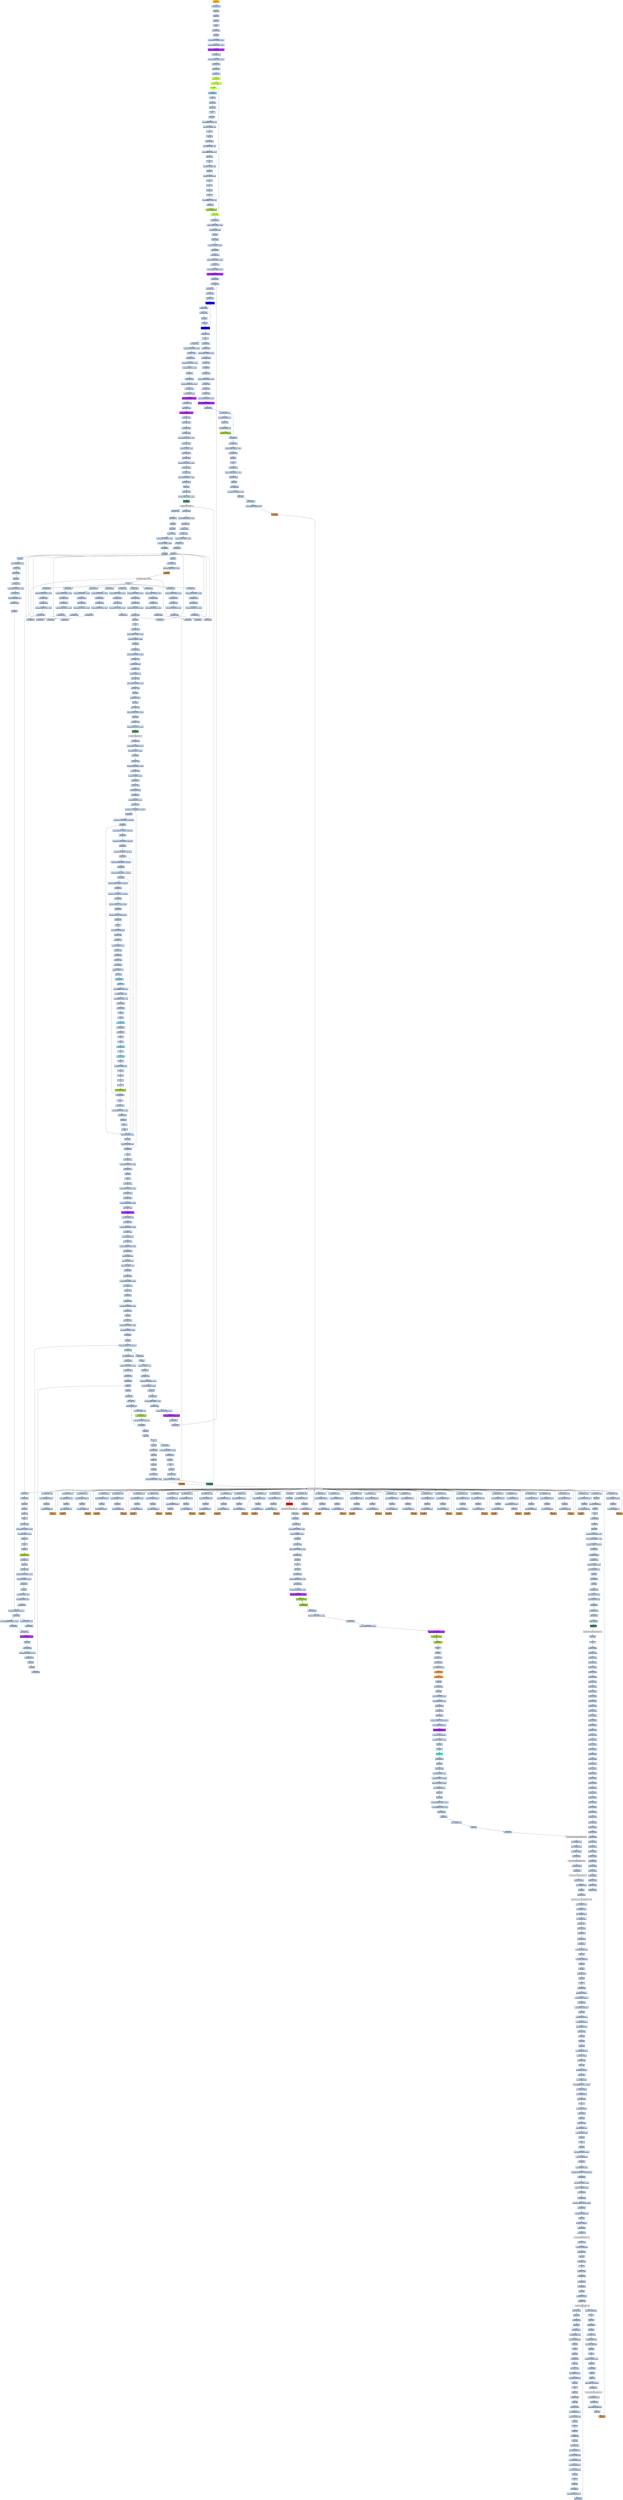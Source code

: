 strict digraph G {
	graph [bgcolor=transparent,
		name=G
	];
	node [color=lightsteelblue,
		fillcolor=lightsteelblue,
		shape=rectangle,
		style=filled
	];
	a0x00436060pushl_ebp	[color=lightgrey,
		fillcolor=orange,
		label="start\npushl %ebp"];
	a0x00436061movl_esp_ebp	[label="0x00436061\nmovl %esp, %ebp"];
	a0x00436060pushl_ebp -> a0x00436061movl_esp_ebp	[color="#000000"];
	a0x00436063pushl_ebx	[label="0x00436063\npushl %ebx"];
	a0x00436061movl_esp_ebp -> a0x00436063pushl_ebx	[color="#000000"];
	a0x00436064pushl_esi	[label="0x00436064\npushl %esi"];
	a0x00436063pushl_ebx -> a0x00436064pushl_esi	[color="#000000"];
	a0x00436065pushl_edi	[label="0x00436065\npushl %edi"];
	a0x00436064pushl_esi -> a0x00436065pushl_edi	[color="#000000"];
	a0x00436066pusha_	[label="0x00436066\npusha "];
	a0x00436065pushl_edi -> a0x00436066pusha_	[color="#000000"];
	a0x00436067call_0x0043606c	[label="0x00436067\ncall 0x0043606c"];
	a0x00436066pusha_ -> a0x00436067call_0x0043606c	[color="#000000"];
	a0x0043606cpopl_ebp	[label="0x0043606c\npopl %ebp"];
	a0x00436067call_0x0043606c -> a0x0043606cpopl_ebp	[color="#000000"];
	a0x0043606dsubl_0x40286cUINT32_ebp	[label="0x0043606d\nsubl $0x40286c<UINT32>, %ebp"];
	a0x0043606cpopl_ebp -> a0x0043606dsubl_0x40286cUINT32_ebp	[color="#000000"];
	a0x00436073movl_0x40345dUINT32_ecx	[label="0x00436073\nmovl $0x40345d<UINT32>, %ecx"];
	a0x0043606dsubl_0x40286cUINT32_ebp -> a0x00436073movl_0x40345dUINT32_ecx	[color="#000000"];
	a0x00436078subl_0x4028c6UINT32_ecx	[color=purple,
		fillcolor=purple,
		label="0x00436078\nsubl $0x4028c6<UINT32>, %ecx"];
	a0x00436073movl_0x40345dUINT32_ecx -> a0x00436078subl_0x4028c6UINT32_ecx	[color="#000000"];
	a0x0043607emovl_ebp_edx	[label="0x0043607e\nmovl %ebp, %edx"];
	a0x00436078subl_0x4028c6UINT32_ecx -> a0x0043607emovl_ebp_edx	[color="#000000"];
	a0x00436080addl_0x4028c6UINT32_edx	[label="0x00436080\naddl $0x4028c6<UINT32>, %edx"];
	a0x0043607emovl_ebp_edx -> a0x00436080addl_0x4028c6UINT32_edx	[color="#000000"];
	a0x00436086leal_edx__edi	[label="0x00436086\nleal (%edx), %edi"];
	a0x00436080addl_0x4028c6UINT32_edx -> a0x00436086leal_edx__edi	[color="#000000"];
	a0x00436088movl_edi_esi	[label="0x00436088\nmovl %edi, %esi"];
	a0x00436086leal_edx__edi -> a0x00436088movl_edi_esi	[color="#000000"];
	a0x0043608axorl_eax_eax	[label="0x0043608a\nxorl %eax, %eax"];
	a0x00436088movl_edi_esi -> a0x0043608axorl_eax_eax	[color="#000000"];
	a0x0043608cjmp_0x00436092	[color=olivedrab1,
		fillcolor=olivedrab1,
		label="0x0043608c\njmp 0x00436092"];
	a0x0043608axorl_eax_eax -> a0x0043608cjmp_0x00436092	[color="#000000"];
	a0x00436092lodsb_ds_esi__al	[color=olivedrab1,
		fillcolor=olivedrab1,
		label="0x00436092\nlodsb %ds:(%esi), %al"];
	a0x0043608cjmp_0x00436092 -> a0x00436092lodsb_ds_esi__al	[color="#000000"];
	a0x00436093clc_	[color=olivedrab1,
		fillcolor=olivedrab1,
		label="0x00436093\nclc "];
	a0x00436092lodsb_ds_esi__al -> a0x00436093clc_	[color="#000000"];
	a0x00436094jmp_0x00436097	[color=skyblue,
		fillcolor=skyblue,
		label="0x00436094\njmp 0x00436097"];
	a0x00436093clc_ -> a0x00436094jmp_0x00436097	[color="#000000"];
	a0x00436097clc_	[label="0x00436097\nclc "];
	a0x00436094jmp_0x00436097 -> a0x00436097clc_	[color="#000000"];
	a0x00436098subb_cl_al	[label="0x00436098\nsubb %cl, %al"];
	a0x00436097clc_ -> a0x00436098subb_cl_al	[color="#000000"];
	a0x0043609asubb_cl_al	[label="0x0043609a\nsubb %cl, %al"];
	a0x00436098subb_cl_al -> a0x0043609asubb_cl_al	[color="#000000"];
	a0x0043609cstc_	[label="0x0043609c\nstc "];
	a0x0043609asubb_cl_al -> a0x0043609cstc_	[color="#000000"];
	a0x0043609ddecb_al	[label="0x0043609d\ndecb %al"];
	a0x0043609cstc_ -> a0x0043609ddecb_al	[color="#000000"];
	a0x0043609frorb_0xffffffa0UINT8_al	[label="0x0043609f\nrorb $0xffffffa0<UINT8>, %al"];
	a0x0043609ddecb_al -> a0x0043609frorb_0xffffffa0UINT8_al	[color="#000000"];
	a0x004360a2subb_0x19UINT8_al	[label="0x004360a2\nsubb $0x19<UINT8>, %al"];
	a0x0043609frorb_0xffffffa0UINT8_al -> a0x004360a2subb_0x19UINT8_al	[color="#000000"];
	a0x004360a4stc_	[label="0x004360a4\nstc "];
	a0x004360a2subb_0x19UINT8_al -> a0x004360a4stc_	[color="#000000"];
	a0x004360a5decb_al	[label="0x004360a5\ndecb %al"];
	a0x004360a4stc_ -> a0x004360a5decb_al	[color="#000000"];
	a0x004360a7jmp_0x004360aa	[label="0x004360a7\njmp 0x004360aa"];
	a0x004360a5decb_al -> a0x004360a7jmp_0x004360aa	[color="#000000"];
	a0x004360aasubb_0x26UINT8_al	[label="0x004360aa\nsubb $0x26<UINT8>, %al"];
	a0x004360a7jmp_0x004360aa -> a0x004360aasubb_0x26UINT8_al	[color="#000000"];
	a0x004360acsubb_0xffffffb4UINT8_al	[label="0x004360ac\nsubb $0xffffffb4<UINT8>, %al"];
	a0x004360aasubb_0x26UINT8_al -> a0x004360acsubb_0xffffffb4UINT8_al	[color="#000000"];
	a0x004360aeaddb_cl_al	[label="0x004360ae\naddb %cl, %al"];
	a0x004360acsubb_0xffffffb4UINT8_al -> a0x004360aeaddb_cl_al	[color="#000000"];
	a0x004360b0nop_	[label="0x004360b0\nnop "];
	a0x004360aeaddb_cl_al -> a0x004360b0nop_	[color="#000000"];
	a0x004360b1rorb_0x10UINT8_al	[label="0x004360b1\nrorb $0x10<UINT8>, %al"];
	a0x004360b0nop_ -> a0x004360b1rorb_0x10UINT8_al	[color="#000000"];
	a0x004360b4decb_al	[label="0x004360b4\ndecb %al"];
	a0x004360b1rorb_0x10UINT8_al -> a0x004360b4decb_al	[color="#000000"];
	a0x004360b6rolb_0x12UINT8_al	[label="0x004360b6\nrolb $0x12<UINT8>, %al"];
	a0x004360b4decb_al -> a0x004360b6rolb_0x12UINT8_al	[color="#000000"];
	a0x004360b9clc_	[label="0x004360b9\nclc "];
	a0x004360b6rolb_0x12UINT8_al -> a0x004360b9clc_	[color="#000000"];
	a0x004360bastc_	[label="0x004360ba\nstc "];
	a0x004360b9clc_ -> a0x004360bastc_	[color="#000000"];
	a0x004360bbdecb_al	[label="0x004360bb\ndecb %al"];
	a0x004360bastc_ -> a0x004360bbdecb_al	[color="#000000"];
	a0x004360bdstc_	[label="0x004360bd\nstc "];
	a0x004360bbdecb_al -> a0x004360bdstc_	[color="#000000"];
	a0x004360berolb_0xffffff8eUINT8_al	[label="0x004360be\nrolb $0xffffff8e<UINT8>, %al"];
	a0x004360bdstc_ -> a0x004360berolb_0xffffff8eUINT8_al	[color="#000000"];
	a0x004360c1subb_cl_al	[label="0x004360c1\nsubb %cl, %al"];
	a0x004360berolb_0xffffff8eUINT8_al -> a0x004360c1subb_cl_al	[color="#000000"];
	a0x004360c3stosb_al_es_edi_	[color=yellowgreen,
		fillcolor=yellowgreen,
		label="0x004360c3\nstosb %al, %es:(%edi)"];
	a0x004360c1subb_cl_al -> a0x004360c3stosb_al_es_edi_	[color="#000000"];
	a0x004360c4loop_0x00436092	[color=olivedrab1,
		fillcolor=olivedrab1,
		label="0x004360c4\nloop 0x00436092"];
	a0x004360c3stosb_al_es_edi_ -> a0x004360c4loop_0x00436092	[color="#000000"];
	a0x004360c4loop_0x00436092 -> a0x00436092lodsb_ds_esi__al	[color="#000000",
		label=T];
	a0x004360c6movl_ebp_edx	[label="0x004360c6\nmovl %ebp, %edx"];
	a0x004360c4loop_0x00436092 -> a0x004360c6movl_ebp_edx	[color="#000000",
		label=F];
	a0x004360c8addl_0x40321fUINT32_edx	[label="0x004360c8\naddl $0x40321f<UINT32>, %edx"];
	a0x004360c6movl_ebp_edx -> a0x004360c8addl_0x40321fUINT32_edx	[color="#000000"];
	a0x004360cemovl_0x20esp__eax	[label="0x004360ce\nmovl 0x20(%esp), %eax"];
	a0x004360c8addl_0x40321fUINT32_edx -> a0x004360cemovl_0x20esp__eax	[color="#000000"];
	a0x004360d2incl_eax	[label="0x004360d2\nincl %eax"];
	a0x004360cemovl_0x20esp__eax -> a0x004360d2incl_eax	[color="#000000"];
	a0x004360d3js_0x004360dd	[label="0x004360d3\njs 0x004360dd"];
	a0x004360d2incl_eax -> a0x004360d3js_0x004360dd	[color="#000000"];
	a0x004360d5movl_0x1UINT32_edx_	[label="0x004360d5\nmovl $0x1<UINT32>, (%edx)"];
	a0x004360d3js_0x004360dd -> a0x004360d5movl_0x1UINT32_edx_	[color="#000000",
		label=F];
	a0x004360dbjmp_0x004360e3	[label="0x004360db\njmp 0x004360e3"];
	a0x004360d5movl_0x1UINT32_edx_ -> a0x004360dbjmp_0x004360e3	[color="#000000"];
	a0x004360e3movl_ebp_edx	[label="0x004360e3\nmovl %ebp, %edx"];
	a0x004360dbjmp_0x004360e3 -> a0x004360e3movl_ebp_edx	[color="#000000"];
	a0x004360e5addl_0x402866UINT32_edx	[label="0x004360e5\naddl $0x402866<UINT32>, %edx"];
	a0x004360e3movl_ebp_edx -> a0x004360e5addl_0x402866UINT32_edx	[color="#000000"];
	a0x004360ebleal_edx__eax	[label="0x004360eb\nleal (%edx), %eax"];
	a0x004360e5addl_0x402866UINT32_edx -> a0x004360ebleal_edx__eax	[color="#000000"];
	a0x004360edmovl_0x403065UINT32_ecx	[label="0x004360ed\nmovl $0x403065<UINT32>, %ecx"];
	a0x004360ebleal_edx__eax -> a0x004360edmovl_0x403065UINT32_ecx	[color="#000000"];
	a0x004360f2subl_0x402866UINT32_ecx	[color=purple,
		fillcolor=purple,
		label="0x004360f2\nsubl $0x402866<UINT32>, %ecx"];
	a0x004360edmovl_0x403065UINT32_ecx -> a0x004360f2subl_0x402866UINT32_ecx	[color="#000000"];
	a0x004360f8call_0x00436401	[label="0x004360f8\ncall 0x00436401"];
	a0x004360f2subl_0x402866UINT32_ecx -> a0x004360f8call_0x00436401	[color="#000000"];
	a0x00436401movl_eax_edi	[label="0x00436401\nmovl %eax, %edi"];
	a0x004360f8call_0x00436401 -> a0x00436401movl_eax_edi	[color="#000000"];
	a0x00436403xorl_eax_eax	[label="0x00436403\nxorl %eax, %eax"];
	a0x00436401movl_eax_edi -> a0x00436403xorl_eax_eax	[color="#000000"];
	a0x00436405xorl_ebx_ebx	[label="0x00436405\nxorl %ebx, %ebx"];
	a0x00436403xorl_eax_eax -> a0x00436405xorl_ebx_ebx	[color="#000000"];
	a0x00436407xorl_edx_edx	[label="0x00436407\nxorl %edx, %edx"];
	a0x00436405xorl_ebx_ebx -> a0x00436407xorl_edx_edx	[color="#000000"];
	a0x00436409movb_edi__al	[color=blue,
		fillcolor=blue,
		label="0x00436409\nmovb (%edi), %al"];
	a0x00436407xorl_edx_edx -> a0x00436409movb_edi__al	[color="#000000"];
	a0x0043640bmull_edx_eax	[label="0x0043640b\nmull %edx, %eax"];
	a0x00436409movb_edi__al -> a0x0043640bmull_edx_eax	[color="#000000"];
	a0x0043640daddl_eax_ebx	[label="0x0043640d\naddl %eax, %ebx"];
	a0x0043640bmull_edx_eax -> a0x0043640daddl_eax_ebx	[color="#000000"];
	a0x0043640fincl_edx	[label="0x0043640f\nincl %edx"];
	a0x0043640daddl_eax_ebx -> a0x0043640fincl_edx	[color="#000000"];
	a0x00436410incl_edi	[label="0x00436410\nincl %edi"];
	a0x0043640fincl_edx -> a0x00436410incl_edi	[color="#000000"];
	a0x00436411loop_0x00436409	[color=blue,
		fillcolor=blue,
		label="0x00436411\nloop 0x00436409"];
	a0x00436410incl_edi -> a0x00436411loop_0x00436409	[color="#000000"];
	a0x00436411loop_0x00436409 -> a0x00436409movb_edi__al	[color="#000000",
		label=T];
	a0x00436413xchgl_eax_ebx	[label="0x00436413\nxchgl %eax, %ebx"];
	a0x00436411loop_0x00436409 -> a0x00436413xchgl_eax_ebx	[color="#000000",
		label=F];
	a0x00436414ret	[label="0x00436414\nret"];
	a0x00436413xchgl_eax_ebx -> a0x00436414ret	[color="#000000"];
	a0x004360fdmovl_ebp_edx	[label="0x004360fd\nmovl %ebp, %edx"];
	a0x00436414ret -> a0x004360fdmovl_ebp_edx	[color="#000000"];
	a0x00436815jmp_0x00436819	[label="0x00436815\njmp 0x00436819"];
	a0x00436414ret -> a0x00436815jmp_0x00436819	[color="#000000"];
	a0x004360ffaddl_0x40321bUINT32_edx	[label="0x004360ff\naddl $0x40321b<UINT32>, %edx"];
	a0x004360fdmovl_ebp_edx -> a0x004360ffaddl_0x40321bUINT32_edx	[color="#000000"];
	a0x00436105movl_eax_edx_	[label="0x00436105\nmovl %eax, (%edx)"];
	a0x004360ffaddl_0x40321bUINT32_edx -> a0x00436105movl_eax_edx_	[color="#000000"];
	a0x00436107movl_ebp_edx	[label="0x00436107\nmovl %ebp, %edx"];
	a0x00436105movl_eax_edx_ -> a0x00436107movl_ebp_edx	[color="#000000"];
	a0x00436109addl_0x403213UINT32_edx	[label="0x00436109\naddl $0x403213<UINT32>, %edx"];
	a0x00436107movl_ebp_edx -> a0x00436109addl_0x403213UINT32_edx	[color="#000000"];
	a0x0043610ftestl_0x1UINT32_edx_	[label="0x0043610f\ntestl $0x1<UINT32>, (%edx)"];
	a0x00436109addl_0x403213UINT32_edx -> a0x0043610ftestl_0x1UINT32_edx_	[color="#000000"];
	a0x00436115je_0x0043615f	[label="0x00436115\nje 0x0043615f"];
	a0x0043610ftestl_0x1UINT32_edx_ -> a0x00436115je_0x0043615f	[color="#000000"];
	a0x0043615fmovl_ebp_edx	[label="0x0043615f\nmovl %ebp, %edx"];
	a0x00436115je_0x0043615f -> a0x0043615fmovl_ebp_edx	[color="#000000",
		label=T];
	a0x00436161addl_0x40320bUINT32_edx	[label="0x00436161\naddl $0x40320b<UINT32>, %edx"];
	a0x0043615fmovl_ebp_edx -> a0x00436161addl_0x40320bUINT32_edx	[color="#000000"];
	a0x00436167movl_edx__eax	[label="0x00436167\nmovl (%edx), %eax"];
	a0x00436161addl_0x40320bUINT32_edx -> a0x00436167movl_edx__eax	[color="#000000"];
	a0x00436169addl_0x3ceax__eax	[label="0x00436169\naddl 0x3c(%eax), %eax"];
	a0x00436167movl_edx__eax -> a0x00436169addl_0x3ceax__eax	[color="#000000"];
	a0x0043616caddl_0x80UINT32_eax	[color=purple,
		fillcolor=purple,
		label="0x0043616c\naddl $0x80<UINT32>, %eax"];
	a0x00436169addl_0x3ceax__eax -> a0x0043616caddl_0x80UINT32_eax	[color="#000000"];
	a0x00436171movl_eax__ecx	[label="0x00436171\nmovl (%eax), %ecx"];
	a0x0043616caddl_0x80UINT32_eax -> a0x00436171movl_eax__ecx	[color="#000000"];
	a0x00436173addl_edx__ecx	[label="0x00436173\naddl (%edx), %ecx"];
	a0x00436171movl_eax__ecx -> a0x00436173addl_edx__ecx	[color="#000000"];
	a0x00436175addl_0x10UINT8_ecx	[color=purple,
		fillcolor=purple,
		label="0x00436175\naddl $0x10<UINT8>, %ecx"];
	a0x00436173addl_edx__ecx -> a0x00436175addl_0x10UINT8_ecx	[color="#000000"];
	a0x00436178movl_ecx__eax	[label="0x00436178\nmovl (%ecx), %eax"];
	a0x00436175addl_0x10UINT8_ecx -> a0x00436178movl_ecx__eax	[color="#000000"];
	a0x0043617aaddl_edx__eax	[label="0x0043617a\naddl (%edx), %eax"];
	a0x00436178movl_ecx__eax -> a0x0043617aaddl_edx__eax	[color="#000000"];
	a0x0043617cmovl_eax__ebx	[label="0x0043617c\nmovl (%eax), %ebx"];
	a0x0043617aaddl_edx__eax -> a0x0043617cmovl_eax__ebx	[color="#000000"];
	a0x0043617emovl_ebp_edx	[label="0x0043617e\nmovl %ebp, %edx"];
	a0x0043617cmovl_eax__ebx -> a0x0043617emovl_ebp_edx	[color="#000000"];
	a0x00436180addl_0x403397UINT32_edx	[label="0x00436180\naddl $0x403397<UINT32>, %edx"];
	a0x0043617emovl_ebp_edx -> a0x00436180addl_0x403397UINT32_edx	[color="#000000"];
	a0x00436186movl_ebx_edx_	[label="0x00436186\nmovl %ebx, (%edx)"];
	a0x00436180addl_0x403397UINT32_edx -> a0x00436186movl_ebx_edx_	[color="#000000"];
	a0x00436188addl_0x4UINT8_eax	[label="0x00436188\naddl $0x4<UINT8>, %eax"];
	a0x00436186movl_ebx_edx_ -> a0x00436188addl_0x4UINT8_eax	[color="#000000"];
	a0x0043618bmovl_eax__ebx	[label="0x0043618b\nmovl (%eax), %ebx"];
	a0x00436188addl_0x4UINT8_eax -> a0x0043618bmovl_eax__ebx	[color="#000000"];
	a0x0043618dmovl_ebp_edx	[label="0x0043618d\nmovl %ebp, %edx"];
	a0x0043618bmovl_eax__ebx -> a0x0043618dmovl_ebp_edx	[color="#000000"];
	a0x0043618faddl_0x40339bUINT32_edx	[label="0x0043618f\naddl $0x40339b<UINT32>, %edx"];
	a0x0043618dmovl_ebp_edx -> a0x0043618faddl_0x40339bUINT32_edx	[color="#000000"];
	a0x00436195movl_ebx_edx_	[label="0x00436195\nmovl %ebx, (%edx)"];
	a0x0043618faddl_0x40339bUINT32_edx -> a0x00436195movl_ebx_edx_	[color="#000000"];
	a0x00436197movl_ebp_edx	[label="0x00436197\nmovl %ebp, %edx"];
	a0x00436195movl_ebx_edx_ -> a0x00436197movl_ebp_edx	[color="#000000"];
	a0x00436199addl_0x40339fUINT32_edx	[label="0x00436199\naddl $0x40339f<UINT32>, %edx"];
	a0x00436197movl_ebp_edx -> a0x00436199addl_0x40339fUINT32_edx	[color="#000000"];
	a0x0043619fleal_edx__eax	[label="0x0043619f\nleal (%edx), %eax"];
	a0x00436199addl_0x40339fUINT32_edx -> a0x0043619fleal_edx__eax	[color="#000000"];
	a0x004361a1pushl_eax	[label="0x004361a1\npushl %eax"];
	a0x0043619fleal_edx__eax -> a0x004361a1pushl_eax	[color="#000000"];
	a0x004361a2movl_ebp_edx	[label="0x004361a2\nmovl %ebp, %edx"];
	a0x004361a1pushl_eax -> a0x004361a2movl_ebp_edx	[color="#000000"];
	a0x004361a4addl_0x403397UINT32_edx	[label="0x004361a4\naddl $0x403397<UINT32>, %edx"];
	a0x004361a2movl_ebp_edx -> a0x004361a4addl_0x403397UINT32_edx	[color="#000000"];
	a0x004361aacall_edx_	[color=seagreen,
		fillcolor=seagreen,
		label="0x004361aa\ncall (%edx)"];
	a0x004361a4addl_0x403397UINT32_edx -> a0x004361aacall_edx_	[color="#000000"];
	LoadLibraryA_kernel32_dll	[color=lightgrey,
		fillcolor=lightgrey,
		label="LoadLibraryA@kernel32.dll"];
	a0x004361aacall_edx_ -> LoadLibraryA_kernel32_dll	[color="#000000"];
	a0x004361acmovl_ebp_edx	[label="0x004361ac\nmovl %ebp, %edx"];
	LoadLibraryA_kernel32_dll -> a0x004361acmovl_ebp_edx	[color="#000000"];
	a0x0043667atestl_eax_eax	[label="0x0043667a\ntestl %eax, %eax"];
	LoadLibraryA_kernel32_dll -> a0x0043667atestl_eax_eax	[color="#000000"];
	a0x004361aeaddl_0x4033acUINT32_edx	[label="0x004361ae\naddl $0x4033ac<UINT32>, %edx"];
	a0x004361acmovl_ebp_edx -> a0x004361aeaddl_0x4033acUINT32_edx	[color="#000000"];
	a0x004361b4movl_eax_esi	[label="0x004361b4\nmovl %eax, %esi"];
	a0x004361aeaddl_0x4033acUINT32_edx -> a0x004361b4movl_eax_esi	[color="#000000"];
	a0x004361b6movl_eax_edx_	[label="0x004361b6\nmovl %eax, (%edx)"];
	a0x004361b4movl_eax_esi -> a0x004361b6movl_eax_edx_	[color="#000000"];
	a0x004361b8movl_ebp_edx	[label="0x004361b8\nmovl %ebp, %edx"];
	a0x004361b6movl_eax_edx_ -> a0x004361b8movl_ebp_edx	[color="#000000"];
	a0x004361baaddl_0x4033b0UINT32_edx	[label="0x004361ba\naddl $0x4033b0<UINT32>, %edx"];
	a0x004361b8movl_ebp_edx -> a0x004361baaddl_0x4033b0UINT32_edx	[color="#000000"];
	a0x004361c0leal_edx__eax	[label="0x004361c0\nleal (%edx), %eax"];
	a0x004361baaddl_0x4033b0UINT32_edx -> a0x004361c0leal_edx__eax	[color="#000000"];
	a0x004361c2call_0x004362a5	[label="0x004361c2\ncall 0x004362a5"];
	a0x004361c0leal_edx__eax -> a0x004361c2call_0x004362a5	[color="#000000"];
	a0x004362a5pushl_eax	[label="0x004362a5\npushl %eax"];
	a0x004361c2call_0x004362a5 -> a0x004362a5pushl_eax	[color="#000000"];
	a0x004362a6pushl_esi	[label="0x004362a6\npushl %esi"];
	a0x004362a5pushl_eax -> a0x004362a6pushl_esi	[color="#000000"];
	a0x004362a7movl_ebp_edx	[label="0x004362a7\nmovl %ebp, %edx"];
	a0x004362a6pushl_esi -> a0x004362a7movl_ebp_edx	[color="#000000"];
	a0x004362a9addl_0x40339bUINT32_edx	[label="0x004362a9\naddl $0x40339b<UINT32>, %edx"];
	a0x004362a7movl_ebp_edx -> a0x004362a9addl_0x40339bUINT32_edx	[color="#000000"];
	a0x004362afcall_edx_	[color=peru,
		fillcolor=peru,
		label="0x004362af\ncall (%edx)"];
	a0x004362a9addl_0x40339bUINT32_edx -> a0x004362afcall_edx_	[color="#000000"];
	GetProcAddress_kernel32_dll	[color=lightgrey,
		fillcolor=lightgrey,
		label="GetProcAddress@kernel32.dll"];
	a0x004362afcall_edx_ -> GetProcAddress_kernel32_dll	[color="#000000"];
	a0x004362b1ret	[label="0x004362b1\nret"];
	GetProcAddress_kernel32_dll -> a0x004362b1ret	[color="#000000"];
	a0x00436700orl_eax_eax	[label="0x00436700\norl %eax, %eax"];
	GetProcAddress_kernel32_dll -> a0x00436700orl_eax_eax	[color="#000000"];
	a0x004361c7movl_ebp_edx	[label="0x004361c7\nmovl %ebp, %edx"];
	a0x004362b1ret -> a0x004361c7movl_ebp_edx	[color="#000000"];
	a0x004361e0movl_ebp_edx	[label="0x004361e0\nmovl %ebp, %edx"];
	a0x004362b1ret -> a0x004361e0movl_ebp_edx	[color="#000000"];
	a0x004361f9movl_ebp_edx	[label="0x004361f9\nmovl %ebp, %edx"];
	a0x004362b1ret -> a0x004361f9movl_ebp_edx	[color="#000000"];
	a0x00436212movl_ebp_edx	[label="0x00436212\nmovl %ebp, %edx"];
	a0x004362b1ret -> a0x00436212movl_ebp_edx	[color="#000000"];
	a0x0043622bmovl_ebp_edx	[label="0x0043622b\nmovl %ebp, %edx"];
	a0x004362b1ret -> a0x0043622bmovl_ebp_edx	[color="#000000"];
	a0x00436244movl_ebp_edx	[label="0x00436244\nmovl %ebp, %edx"];
	a0x004362b1ret -> a0x00436244movl_ebp_edx	[color="#000000"];
	a0x0043625dmovl_ebp_edx	[label="0x0043625d\nmovl %ebp, %edx"];
	a0x004362b1ret -> a0x0043625dmovl_ebp_edx	[color="#000000"];
	a0x00436276movl_ebp_edx	[label="0x00436276\nmovl %ebp, %edx"];
	a0x004362b1ret -> a0x00436276movl_ebp_edx	[color="#000000"];
	a0x0043628fmovl_ebp_edx	[label="0x0043628f\nmovl %ebp, %edx"];
	a0x004362b1ret -> a0x0043628fmovl_ebp_edx	[color="#000000"];
	a0x004361c9addl_0x4033c1UINT32_edx	[label="0x004361c9\naddl $0x4033c1<UINT32>, %edx"];
	a0x004361c7movl_ebp_edx -> a0x004361c9addl_0x4033c1UINT32_edx	[color="#000000"];
	a0x004361cfmovl_eax_edx_	[label="0x004361cf\nmovl %eax, (%edx)"];
	a0x004361c9addl_0x4033c1UINT32_edx -> a0x004361cfmovl_eax_edx_	[color="#000000"];
	a0x004361d1movl_ebp_edx	[label="0x004361d1\nmovl %ebp, %edx"];
	a0x004361cfmovl_eax_edx_ -> a0x004361d1movl_ebp_edx	[color="#000000"];
	a0x004361d3addl_0x4033c5UINT32_edx	[label="0x004361d3\naddl $0x4033c5<UINT32>, %edx"];
	a0x004361d1movl_ebp_edx -> a0x004361d3addl_0x4033c5UINT32_edx	[color="#000000"];
	a0x004361d9leal_edx__eax	[label="0x004361d9\nleal (%edx), %eax"];
	a0x004361d3addl_0x4033c5UINT32_edx -> a0x004361d9leal_edx__eax	[color="#000000"];
	a0x004361dbcall_0x004362a5	[label="0x004361db\ncall 0x004362a5"];
	a0x004361d9leal_edx__eax -> a0x004361dbcall_0x004362a5	[color="#000000"];
	a0x004361dbcall_0x004362a5 -> a0x004362a5pushl_eax	[color="#000000"];
	a0x004361e2addl_0x4033d4UINT32_edx	[label="0x004361e2\naddl $0x4033d4<UINT32>, %edx"];
	a0x004361e0movl_ebp_edx -> a0x004361e2addl_0x4033d4UINT32_edx	[color="#000000"];
	a0x004361e8movl_eax_edx_	[label="0x004361e8\nmovl %eax, (%edx)"];
	a0x004361e2addl_0x4033d4UINT32_edx -> a0x004361e8movl_eax_edx_	[color="#000000"];
	a0x004361eamovl_ebp_edx	[label="0x004361ea\nmovl %ebp, %edx"];
	a0x004361e8movl_eax_edx_ -> a0x004361eamovl_ebp_edx	[color="#000000"];
	a0x004361ecaddl_0x4033d8UINT32_edx	[label="0x004361ec\naddl $0x4033d8<UINT32>, %edx"];
	a0x004361eamovl_ebp_edx -> a0x004361ecaddl_0x4033d8UINT32_edx	[color="#000000"];
	a0x004361f2leal_edx__eax	[label="0x004361f2\nleal (%edx), %eax"];
	a0x004361ecaddl_0x4033d8UINT32_edx -> a0x004361f2leal_edx__eax	[color="#000000"];
	a0x004361f4call_0x004362a5	[label="0x004361f4\ncall 0x004362a5"];
	a0x004361f2leal_edx__eax -> a0x004361f4call_0x004362a5	[color="#000000"];
	a0x004361f4call_0x004362a5 -> a0x004362a5pushl_eax	[color="#000000"];
	a0x004361fbaddl_0x4033ebUINT32_edx	[label="0x004361fb\naddl $0x4033eb<UINT32>, %edx"];
	a0x004361f9movl_ebp_edx -> a0x004361fbaddl_0x4033ebUINT32_edx	[color="#000000"];
	a0x00436201movl_eax_edx_	[label="0x00436201\nmovl %eax, (%edx)"];
	a0x004361fbaddl_0x4033ebUINT32_edx -> a0x00436201movl_eax_edx_	[color="#000000"];
	a0x00436203movl_ebp_edx	[label="0x00436203\nmovl %ebp, %edx"];
	a0x00436201movl_eax_edx_ -> a0x00436203movl_ebp_edx	[color="#000000"];
	a0x00436205addl_0x4033efUINT32_edx	[label="0x00436205\naddl $0x4033ef<UINT32>, %edx"];
	a0x00436203movl_ebp_edx -> a0x00436205addl_0x4033efUINT32_edx	[color="#000000"];
	a0x0043620bleal_edx__eax	[label="0x0043620b\nleal (%edx), %eax"];
	a0x00436205addl_0x4033efUINT32_edx -> a0x0043620bleal_edx__eax	[color="#000000"];
	a0x0043620dcall_0x004362a5	[label="0x0043620d\ncall 0x004362a5"];
	a0x0043620bleal_edx__eax -> a0x0043620dcall_0x004362a5	[color="#000000"];
	a0x0043620dcall_0x004362a5 -> a0x004362a5pushl_eax	[color="#000000"];
	a0x00436214addl_0x4033fbUINT32_edx	[label="0x00436214\naddl $0x4033fb<UINT32>, %edx"];
	a0x00436212movl_ebp_edx -> a0x00436214addl_0x4033fbUINT32_edx	[color="#000000"];
	a0x0043621amovl_eax_edx_	[label="0x0043621a\nmovl %eax, (%edx)"];
	a0x00436214addl_0x4033fbUINT32_edx -> a0x0043621amovl_eax_edx_	[color="#000000"];
	a0x0043621cmovl_ebp_edx	[label="0x0043621c\nmovl %ebp, %edx"];
	a0x0043621amovl_eax_edx_ -> a0x0043621cmovl_ebp_edx	[color="#000000"];
	a0x0043621eaddl_0x4033ffUINT32_edx	[label="0x0043621e\naddl $0x4033ff<UINT32>, %edx"];
	a0x0043621cmovl_ebp_edx -> a0x0043621eaddl_0x4033ffUINT32_edx	[color="#000000"];
	a0x00436224leal_edx__eax	[label="0x00436224\nleal (%edx), %eax"];
	a0x0043621eaddl_0x4033ffUINT32_edx -> a0x00436224leal_edx__eax	[color="#000000"];
	a0x00436226call_0x004362a5	[label="0x00436226\ncall 0x004362a5"];
	a0x00436224leal_edx__eax -> a0x00436226call_0x004362a5	[color="#000000"];
	a0x00436226call_0x004362a5 -> a0x004362a5pushl_eax	[color="#000000"];
	a0x0043622daddl_0x40340bUINT32_edx	[label="0x0043622d\naddl $0x40340b<UINT32>, %edx"];
	a0x0043622bmovl_ebp_edx -> a0x0043622daddl_0x40340bUINT32_edx	[color="#000000"];
	a0x00436233movl_eax_edx_	[label="0x00436233\nmovl %eax, (%edx)"];
	a0x0043622daddl_0x40340bUINT32_edx -> a0x00436233movl_eax_edx_	[color="#000000"];
	a0x00436235movl_ebp_edx	[label="0x00436235\nmovl %ebp, %edx"];
	a0x00436233movl_eax_edx_ -> a0x00436235movl_ebp_edx	[color="#000000"];
	a0x00436237addl_0x40340fUINT32_edx	[label="0x00436237\naddl $0x40340f<UINT32>, %edx"];
	a0x00436235movl_ebp_edx -> a0x00436237addl_0x40340fUINT32_edx	[color="#000000"];
	a0x0043623dleal_edx__eax	[label="0x0043623d\nleal (%edx), %eax"];
	a0x00436237addl_0x40340fUINT32_edx -> a0x0043623dleal_edx__eax	[color="#000000"];
	a0x0043623fcall_0x004362a5	[label="0x0043623f\ncall 0x004362a5"];
	a0x0043623dleal_edx__eax -> a0x0043623fcall_0x004362a5	[color="#000000"];
	a0x0043623fcall_0x004362a5 -> a0x004362a5pushl_eax	[color="#000000"];
	a0x00436246addl_0x40341aUINT32_edx	[label="0x00436246\naddl $0x40341a<UINT32>, %edx"];
	a0x00436244movl_ebp_edx -> a0x00436246addl_0x40341aUINT32_edx	[color="#000000"];
	a0x0043624cmovl_eax_edx_	[label="0x0043624c\nmovl %eax, (%edx)"];
	a0x00436246addl_0x40341aUINT32_edx -> a0x0043624cmovl_eax_edx_	[color="#000000"];
	a0x0043624emovl_ebp_edx	[label="0x0043624e\nmovl %ebp, %edx"];
	a0x0043624cmovl_eax_edx_ -> a0x0043624emovl_ebp_edx	[color="#000000"];
	a0x00436250addl_0x40341eUINT32_edx	[label="0x00436250\naddl $0x40341e<UINT32>, %edx"];
	a0x0043624emovl_ebp_edx -> a0x00436250addl_0x40341eUINT32_edx	[color="#000000"];
	a0x00436256leal_edx__eax	[label="0x00436256\nleal (%edx), %eax"];
	a0x00436250addl_0x40341eUINT32_edx -> a0x00436256leal_edx__eax	[color="#000000"];
	a0x00436258call_0x004362a5	[label="0x00436258\ncall 0x004362a5"];
	a0x00436256leal_edx__eax -> a0x00436258call_0x004362a5	[color="#000000"];
	a0x00436258call_0x004362a5 -> a0x004362a5pushl_eax	[color="#000000"];
	a0x0043625faddl_0x403427UINT32_edx	[label="0x0043625f\naddl $0x403427<UINT32>, %edx"];
	a0x0043625dmovl_ebp_edx -> a0x0043625faddl_0x403427UINT32_edx	[color="#000000"];
	a0x00436265movl_eax_edx_	[label="0x00436265\nmovl %eax, (%edx)"];
	a0x0043625faddl_0x403427UINT32_edx -> a0x00436265movl_eax_edx_	[color="#000000"];
	a0x00436267movl_ebp_edx	[label="0x00436267\nmovl %ebp, %edx"];
	a0x00436265movl_eax_edx_ -> a0x00436267movl_ebp_edx	[color="#000000"];
	a0x00436269addl_0x40342bUINT32_edx	[label="0x00436269\naddl $0x40342b<UINT32>, %edx"];
	a0x00436267movl_ebp_edx -> a0x00436269addl_0x40342bUINT32_edx	[color="#000000"];
	a0x0043626fleal_edx__eax	[label="0x0043626f\nleal (%edx), %eax"];
	a0x00436269addl_0x40342bUINT32_edx -> a0x0043626fleal_edx__eax	[color="#000000"];
	a0x00436271call_0x004362a5	[label="0x00436271\ncall 0x004362a5"];
	a0x0043626fleal_edx__eax -> a0x00436271call_0x004362a5	[color="#000000"];
	a0x00436271call_0x004362a5 -> a0x004362a5pushl_eax	[color="#000000"];
	a0x00436278addl_0x403437UINT32_edx	[label="0x00436278\naddl $0x403437<UINT32>, %edx"];
	a0x00436276movl_ebp_edx -> a0x00436278addl_0x403437UINT32_edx	[color="#000000"];
	a0x0043627emovl_eax_edx_	[label="0x0043627e\nmovl %eax, (%edx)"];
	a0x00436278addl_0x403437UINT32_edx -> a0x0043627emovl_eax_edx_	[color="#000000"];
	a0x00436280movl_ebp_edx	[label="0x00436280\nmovl %ebp, %edx"];
	a0x0043627emovl_eax_edx_ -> a0x00436280movl_ebp_edx	[color="#000000"];
	a0x00436282addl_0x40343bUINT32_edx	[label="0x00436282\naddl $0x40343b<UINT32>, %edx"];
	a0x00436280movl_ebp_edx -> a0x00436282addl_0x40343bUINT32_edx	[color="#000000"];
	a0x00436288leal_edx__eax	[label="0x00436288\nleal (%edx), %eax"];
	a0x00436282addl_0x40343bUINT32_edx -> a0x00436288leal_edx__eax	[color="#000000"];
	a0x0043628acall_0x004362a5	[label="0x0043628a\ncall 0x004362a5"];
	a0x00436288leal_edx__eax -> a0x0043628acall_0x004362a5	[color="#000000"];
	a0x0043628acall_0x004362a5 -> a0x004362a5pushl_eax	[color="#000000"];
	a0x00436291addl_0x403447UINT32_edx	[label="0x00436291\naddl $0x403447<UINT32>, %edx"];
	a0x0043628fmovl_ebp_edx -> a0x00436291addl_0x403447UINT32_edx	[color="#000000"];
	a0x00436297movl_eax_edx_	[label="0x00436297\nmovl %eax, (%edx)"];
	a0x00436291addl_0x403447UINT32_edx -> a0x00436297movl_eax_edx_	[color="#000000"];
	a0x00436299movl_ebp_edx	[label="0x00436299\nmovl %ebp, %edx"];
	a0x00436297movl_eax_edx_ -> a0x00436299movl_ebp_edx	[color="#000000"];
	a0x0043629baddl_0x402ab2UINT32_edx	[label="0x0043629b\naddl $0x402ab2<UINT32>, %edx"];
	a0x00436299movl_ebp_edx -> a0x0043629baddl_0x402ab2UINT32_edx	[color="#000000"];
	a0x004362a1leal_edx__eax	[label="0x004362a1\nleal (%edx), %eax"];
	a0x0043629baddl_0x402ab2UINT32_edx -> a0x004362a1leal_edx__eax	[color="#000000"];
	a0x004362a3pushl_eax	[label="0x004362a3\npushl %eax"];
	a0x004362a1leal_edx__eax -> a0x004362a3pushl_eax	[color="#000000"];
	a0x004362a4ret	[label="0x004362a4\nret"];
	a0x004362a3pushl_eax -> a0x004362a4ret	[color="#000000"];
	a0x004362b2movl_ebp_edx	[label="0x004362b2\nmovl %ebp, %edx"];
	a0x004362a4ret -> a0x004362b2movl_ebp_edx	[color="#000000"];
	a0x004362b4addl_0x403213UINT32_edx	[label="0x004362b4\naddl $0x403213<UINT32>, %edx"];
	a0x004362b2movl_ebp_edx -> a0x004362b4addl_0x403213UINT32_edx	[color="#000000"];
	a0x004362batestl_0x10UINT32_edx_	[label="0x004362ba\ntestl $0x10<UINT32>, (%edx)"];
	a0x004362b4addl_0x403213UINT32_edx -> a0x004362batestl_0x10UINT32_edx_	[color="#000000"];
	a0x004362c0je_0x004362fd	[label="0x004362c0\nje 0x004362fd"];
	a0x004362batestl_0x10UINT32_edx_ -> a0x004362c0je_0x004362fd	[color="#000000"];
	a0x004362fdmovl_ebp_edx	[label="0x004362fd\nmovl %ebp, %edx"];
	a0x004362c0je_0x004362fd -> a0x004362fdmovl_ebp_edx	[color="#000000",
		label=T];
	a0x004362ffaddl_0x40320bUINT32_edx	[label="0x004362ff\naddl $0x40320b<UINT32>, %edx"];
	a0x004362fdmovl_ebp_edx -> a0x004362ffaddl_0x40320bUINT32_edx	[color="#000000"];
	a0x00436305movl_edx__edi	[label="0x00436305\nmovl (%edx), %edi"];
	a0x004362ffaddl_0x40320bUINT32_edx -> a0x00436305movl_edx__edi	[color="#000000"];
	a0x00436307addl_0x3cedi__edi	[label="0x00436307\naddl 0x3c(%edi), %edi"];
	a0x00436305movl_edx__edi -> a0x00436307addl_0x3cedi__edi	[color="#000000"];
	a0x0043630amovl_edx__esi	[label="0x0043630a\nmovl (%edx), %esi"];
	a0x00436307addl_0x3cedi__edi -> a0x0043630amovl_edx__esi	[color="#000000"];
	a0x0043630cmovl_0x54edi__ecx	[label="0x0043630c\nmovl 0x54(%edi), %ecx"];
	a0x0043630amovl_edx__esi -> a0x0043630cmovl_0x54edi__ecx	[color="#000000"];
	a0x0043630fmovl_ebp_edx	[label="0x0043630f\nmovl %ebp, %edx"];
	a0x0043630cmovl_0x54edi__ecx -> a0x0043630fmovl_ebp_edx	[color="#000000"];
	a0x00436311addl_0x403479UINT32_edx	[label="0x00436311\naddl $0x403479<UINT32>, %edx"];
	a0x0043630fmovl_ebp_edx -> a0x00436311addl_0x403479UINT32_edx	[color="#000000"];
	a0x00436317leal_edx__eax	[label="0x00436317\nleal (%edx), %eax"];
	a0x00436311addl_0x403479UINT32_edx -> a0x00436317leal_edx__eax	[color="#000000"];
	a0x00436319pushl_eax	[label="0x00436319\npushl %eax"];
	a0x00436317leal_edx__eax -> a0x00436319pushl_eax	[color="#000000"];
	a0x0043631apushl_0x4UINT8	[label="0x0043631a\npushl $0x4<UINT8>"];
	a0x00436319pushl_eax -> a0x0043631apushl_0x4UINT8	[color="#000000"];
	a0x0043631cpushl_ecx	[label="0x0043631c\npushl %ecx"];
	a0x0043631apushl_0x4UINT8 -> a0x0043631cpushl_ecx	[color="#000000"];
	a0x0043631dmovl_ebp_edx	[label="0x0043631d\nmovl %ebp, %edx"];
	a0x0043631cpushl_ecx -> a0x0043631dmovl_ebp_edx	[color="#000000"];
	a0x0043631faddl_0x40320bUINT32_edx	[label="0x0043631f\naddl $0x40320b<UINT32>, %edx"];
	a0x0043631dmovl_ebp_edx -> a0x0043631faddl_0x40320bUINT32_edx	[color="#000000"];
	a0x00436325pushl_edx_	[label="0x00436325\npushl (%edx)"];
	a0x0043631faddl_0x40320bUINT32_edx -> a0x00436325pushl_edx_	[color="#000000"];
	a0x00436327movl_ebp_edx	[label="0x00436327\nmovl %ebp, %edx"];
	a0x00436325pushl_edx_ -> a0x00436327movl_ebp_edx	[color="#000000"];
	a0x00436329addl_0x4033d4UINT32_edx	[label="0x00436329\naddl $0x4033d4<UINT32>, %edx"];
	a0x00436327movl_ebp_edx -> a0x00436329addl_0x4033d4UINT32_edx	[color="#000000"];
	a0x0043632fcall_edx_	[color=seagreen,
		fillcolor=seagreen,
		label="0x0043632f\ncall (%edx)"];
	a0x00436329addl_0x4033d4UINT32_edx -> a0x0043632fcall_edx_	[color="#000000"];
	VirtualProtect_Kernel32_dll	[color=lightgrey,
		fillcolor=lightgrey,
		label="VirtualProtect@Kernel32.dll"];
	a0x0043632fcall_edx_ -> VirtualProtect_Kernel32_dll	[color="#000000"];
	a0x00436331movl_ebp_edx	[label="0x00436331\nmovl %ebp, %edx"];
	VirtualProtect_Kernel32_dll -> a0x00436331movl_ebp_edx	[color="#000000"];
	a0x00436333addl_0x403213UINT32_edx	[label="0x00436333\naddl $0x403213<UINT32>, %edx"];
	a0x00436331movl_ebp_edx -> a0x00436333addl_0x403213UINT32_edx	[color="#000000"];
	a0x00436339testl_0x8UINT32_edx_	[label="0x00436339\ntestl $0x8<UINT32>, (%edx)"];
	a0x00436333addl_0x403213UINT32_edx -> a0x00436339testl_0x8UINT32_edx_	[color="#000000"];
	a0x0043633fje_0x0043642e	[label="0x0043633f\nje 0x0043642e"];
	a0x00436339testl_0x8UINT32_edx_ -> a0x0043633fje_0x0043642e	[color="#000000"];
	a0x0043642emovl_ebp_edx	[label="0x0043642e\nmovl %ebp, %edx"];
	a0x0043633fje_0x0043642e -> a0x0043642emovl_ebp_edx	[color="#000000",
		label=T];
	a0x00436430addl_0x40320bUINT32_edx	[label="0x00436430\naddl $0x40320b<UINT32>, %edx"];
	a0x0043642emovl_ebp_edx -> a0x00436430addl_0x40320bUINT32_edx	[color="#000000"];
	a0x00436436movl_edx__eax	[label="0x00436436\nmovl (%edx), %eax"];
	a0x00436430addl_0x40320bUINT32_edx -> a0x00436436movl_edx__eax	[color="#000000"];
	a0x00436438movl_0x1UINT32_ebx	[label="0x00436438\nmovl $0x1<UINT32>, %ebx"];
	a0x00436436movl_edx__eax -> a0x00436438movl_0x1UINT32_ebx	[color="#000000"];
	a0x0043643dcall_0x00436494	[label="0x0043643d\ncall 0x00436494"];
	a0x00436438movl_0x1UINT32_ebx -> a0x0043643dcall_0x00436494	[color="#000000"];
	a0x00436494movl_eax_edi	[label="0x00436494\nmovl %eax, %edi"];
	a0x0043643dcall_0x00436494 -> a0x00436494movl_eax_edi	[color="#000000"];
	a0x00436496addl_0x3cedi__edi	[label="0x00436496\naddl 0x3c(%edi), %edi"];
	a0x00436494movl_eax_edi -> a0x00436496addl_0x3cedi__edi	[color="#000000"];
	a0x00436499movl_edi_esi	[label="0x00436499\nmovl %edi, %esi"];
	a0x00436496addl_0x3cedi__edi -> a0x00436499movl_edi_esi	[color="#000000"];
	a0x0043649baddl_0xf8UINT32_esi	[label="0x0043649b\naddl $0xf8<UINT32>, %esi"];
	a0x00436499movl_edi_esi -> a0x0043649baddl_0xf8UINT32_esi	[color="#000000"];
	a0x004364a1xorl_edx_edx	[label="0x004364a1\nxorl %edx, %edx"];
	a0x0043649baddl_0xf8UINT32_esi -> a0x004364a1xorl_edx_edx	[color="#000000"];
	a0x004364a3cmpl_0x63727372UINT32_ds_esi_	[label="0x004364a3\ncmpl $0x63727372<UINT32>, %ds:(%esi)"];
	a0x004364a1xorl_edx_edx -> a0x004364a3cmpl_0x63727372UINT32_ds_esi_	[color="#000000"];
	a0x004364aaje_0x0043653f	[label="0x004364aa\nje 0x0043653f"];
	a0x004364a3cmpl_0x63727372UINT32_ds_esi_ -> a0x004364aaje_0x0043653f	[color="#000000"];
	a0x004364b0cmpl_0x7273722eUINT32_ds_esi_	[label="0x004364b0\ncmpl $0x7273722e<UINT32>, %ds:(%esi)"];
	a0x004364aaje_0x0043653f -> a0x004364b0cmpl_0x7273722eUINT32_ds_esi_	[color="#000000",
		label=F];
	a0x004364b7je_0x0043653f	[label="0x004364b7\nje 0x0043653f"];
	a0x004364b0cmpl_0x7273722eUINT32_ds_esi_ -> a0x004364b7je_0x0043653f	[color="#000000"];
	a0x004364bdcmpl_0x6f6c6572UINT32_ds_esi_	[label="0x004364bd\ncmpl $0x6f6c6572<UINT32>, %ds:(%esi)"];
	a0x004364b7je_0x0043653f -> a0x004364bdcmpl_0x6f6c6572UINT32_ds_esi_	[color="#000000",
		label=F];
	a0x0043653faddl_0x28UINT8_esi	[label="0x0043653f\naddl $0x28<UINT8>, %esi"];
	a0x004364b7je_0x0043653f -> a0x0043653faddl_0x28UINT8_esi	[color="#000000",
		label=T];
	a0x004364c4je_0x0043653f	[label="0x004364c4\nje 0x0043653f"];
	a0x004364bdcmpl_0x6f6c6572UINT32_ds_esi_ -> a0x004364c4je_0x0043653f	[color="#000000"];
	a0x004364c6cmpl_0x6c65722eUINT32_ds_esi_	[label="0x004364c6\ncmpl $0x6c65722e<UINT32>, %ds:(%esi)"];
	a0x004364c4je_0x0043653f -> a0x004364c6cmpl_0x6c65722eUINT32_ds_esi_	[color="#000000",
		label=F];
	a0x004364cdje_0x0043653f	[label="0x004364cd\nje 0x0043653f"];
	a0x004364c6cmpl_0x6c65722eUINT32_ds_esi_ -> a0x004364cdje_0x0043653f	[color="#000000"];
	a0x004364cfcmpl_0x4379UINT32_ds_esi_	[label="0x004364cf\ncmpl $0x4379<UINT32>, %ds:(%esi)"];
	a0x004364cdje_0x0043653f -> a0x004364cfcmpl_0x4379UINT32_ds_esi_	[color="#000000",
		label=F];
	a0x004364d6je_0x0043653f	[label="0x004364d6\nje 0x0043653f"];
	a0x004364cfcmpl_0x4379UINT32_ds_esi_ -> a0x004364d6je_0x0043653f	[color="#000000"];
	a0x004364d8cmpl_0x6164652eUINT32_ds_esi_	[label="0x004364d8\ncmpl $0x6164652e<UINT32>, %ds:(%esi)"];
	a0x004364d6je_0x0043653f -> a0x004364d8cmpl_0x6164652eUINT32_ds_esi_	[color="#000000",
		label=F];
	a0x004364d6je_0x0043653f -> a0x0043653faddl_0x28UINT8_esi	[color="#000000",
		label=T];
	a0x004364dfje_0x0043653f	[label="0x004364df\nje 0x0043653f"];
	a0x004364d8cmpl_0x6164652eUINT32_ds_esi_ -> a0x004364dfje_0x0043653f	[color="#000000"];
	a0x004364e1cmpl_0x6164722eUINT32_ds_esi_	[label="0x004364e1\ncmpl $0x6164722e<UINT32>, %ds:(%esi)"];
	a0x004364dfje_0x0043653f -> a0x004364e1cmpl_0x6164722eUINT32_ds_esi_	[color="#000000",
		label=F];
	a0x004364e8je_0x0043653f	[label="0x004364e8\nje 0x0043653f"];
	a0x004364e1cmpl_0x6164722eUINT32_ds_esi_ -> a0x004364e8je_0x0043653f	[color="#000000"];
	a0x004364eacmpl_0x6164692eUINT32_ds_esi_	[label="0x004364ea\ncmpl $0x6164692e<UINT32>, %ds:(%esi)"];
	a0x004364e8je_0x0043653f -> a0x004364eacmpl_0x6164692eUINT32_ds_esi_	[color="#000000",
		label=F];
	a0x004364e8je_0x0043653f -> a0x0043653faddl_0x28UINT8_esi	[color="#000000",
		label=T];
	a0x004364f1je_0x0043653f	[label="0x004364f1\nje 0x0043653f"];
	a0x004364eacmpl_0x6164692eUINT32_ds_esi_ -> a0x004364f1je_0x0043653f	[color="#000000"];
	a0x004364f3cmpl_0x736c742eUINT32_ds_esi_	[label="0x004364f3\ncmpl $0x736c742e<UINT32>, %ds:(%esi)"];
	a0x004364f1je_0x0043653f -> a0x004364f3cmpl_0x736c742eUINT32_ds_esi_	[color="#000000",
		label=F];
	a0x004364faje_0x0043653f	[label="0x004364fa\nje 0x0043653f"];
	a0x004364f3cmpl_0x736c742eUINT32_ds_esi_ -> a0x004364faje_0x0043653f	[color="#000000"];
	a0x004364fccmpl_0x0UINT8_ds_0x14esi_	[label="0x004364fc\ncmpl $0x0<UINT8>, %ds:0x14(%esi)"];
	a0x004364faje_0x0043653f -> a0x004364fccmpl_0x0UINT8_ds_0x14esi_	[color="#000000",
		label=F];
	a0x00436501je_0x0043653f	[label="0x00436501\nje 0x0043653f"];
	a0x004364fccmpl_0x0UINT8_ds_0x14esi_ -> a0x00436501je_0x0043653f	[color="#000000"];
	a0x00436503cmpl_0x0UINT8_ds_0x10esi_	[label="0x00436503\ncmpl $0x0<UINT8>, %ds:0x10(%esi)"];
	a0x00436501je_0x0043653f -> a0x00436503cmpl_0x0UINT8_ds_0x10esi_	[color="#000000",
		label=F];
	a0x00436508je_0x0043653f	[label="0x00436508\nje 0x0043653f"];
	a0x00436503cmpl_0x0UINT8_ds_0x10esi_ -> a0x00436508je_0x0043653f	[color="#000000"];
	a0x0043650apusha_	[label="0x0043650a\npusha "];
	a0x00436508je_0x0043653f -> a0x0043650apusha_	[color="#000000",
		label=F];
	a0x0043650bmovl_ds_0x10esi__ecx	[label="0x0043650b\nmovl %ds:0x10(%esi), %ecx"];
	a0x0043650apusha_ -> a0x0043650bmovl_ds_0x10esi__ecx	[color="#000000"];
	a0x0043650forl_ebx_ebx	[label="0x0043650f\norl %ebx, %ebx"];
	a0x0043650bmovl_ds_0x10esi__ecx -> a0x0043650forl_ebx_ebx	[color="#000000"];
	a0x00436511jne_0x00436520	[label="0x00436511\njne 0x00436520"];
	a0x0043650forl_ebx_ebx -> a0x00436511jne_0x00436520	[color="#000000"];
	a0x00436520movl_ds_0xcesi__esi	[label="0x00436520\nmovl %ds:0xc(%esi), %esi"];
	a0x00436511jne_0x00436520 -> a0x00436520movl_ds_0xcesi__esi	[color="#000000",
		label=T];
	a0x00436524addl_eax_esi	[label="0x00436524\naddl %eax, %esi"];
	a0x00436520movl_ds_0xcesi__esi -> a0x00436524addl_eax_esi	[color="#000000"];
	a0x00436526call_0x0043644e	[label="0x00436526\ncall 0x0043644e"];
	a0x00436524addl_eax_esi -> a0x00436526call_0x0043644e	[color="#000000"];
	a0x0043644emovl_esi_edi	[label="0x0043644e\nmovl %esi, %edi"];
	a0x00436526call_0x0043644e -> a0x0043644emovl_esi_edi	[color="#000000"];
	a0x00436450jmp_0x00436456	[label="0x00436450\njmp 0x00436456"];
	a0x0043644emovl_esi_edi -> a0x00436450jmp_0x00436456	[color="#000000"];
	a0x00436456lodsb_ds_esi__al	[label="0x00436456\nlodsb %ds:(%esi), %al"];
	a0x00436450jmp_0x00436456 -> a0x00436456lodsb_ds_esi__al	[color="#000000"];
	a0x00436457subb_cl_al	[label="0x00436457\nsubb %cl, %al"];
	a0x00436456lodsb_ds_esi__al -> a0x00436457subb_cl_al	[color="#000000"];
	a0x00436459jmp_0x0043645c	[color=skyblue,
		fillcolor=skyblue,
		label="0x00436459\njmp 0x0043645c"];
	a0x00436457subb_cl_al -> a0x00436459jmp_0x0043645c	[color="#000000"];
	a0x0043645caddb_cl_al	[label="0x0043645c\naddb %cl, %al"];
	a0x00436459jmp_0x0043645c -> a0x0043645caddb_cl_al	[color="#000000"];
	a0x0043645exorb_0xffffff97UINT8_al	[label="0x0043645e\nxorb $0xffffff97<UINT8>, %al"];
	a0x0043645caddb_cl_al -> a0x0043645exorb_0xffffff97UINT8_al	[color="#000000"];
	a0x00436460rolb_0x60UINT8_al	[label="0x00436460\nrolb $0x60<UINT8>, %al"];
	a0x0043645exorb_0xffffff97UINT8_al -> a0x00436460rolb_0x60UINT8_al	[color="#000000"];
	a0x00436463rolb_0xffffffc4UINT8_al	[label="0x00436463\nrolb $0xffffffc4<UINT8>, %al"];
	a0x00436460rolb_0x60UINT8_al -> a0x00436463rolb_0xffffffc4UINT8_al	[color="#000000"];
	a0x00436466jmp_0x00436469	[label="0x00436466\njmp 0x00436469"];
	a0x00436463rolb_0xffffffc4UINT8_al -> a0x00436466jmp_0x00436469	[color="#000000"];
	a0x00436469jmp_0x0043646c	[label="0x00436469\njmp 0x0043646c"];
	a0x00436466jmp_0x00436469 -> a0x00436469jmp_0x0043646c	[color="#000000"];
	a0x0043646cnop_	[label="0x0043646c\nnop "];
	a0x00436469jmp_0x0043646c -> a0x0043646cnop_	[color="#000000"];
	a0x0043646dstc_	[label="0x0043646d\nstc "];
	a0x0043646cnop_ -> a0x0043646dstc_	[color="#000000"];
	a0x0043646ejmp_0x00436471	[color=skyblue,
		fillcolor=skyblue,
		label="0x0043646e\njmp 0x00436471"];
	a0x0043646dstc_ -> a0x0043646ejmp_0x00436471	[color="#000000"];
	a0x00436471jmp_0x00436474	[label="0x00436471\njmp 0x00436474"];
	a0x0043646ejmp_0x00436471 -> a0x00436471jmp_0x00436474	[color="#000000"];
	a0x00436474jmp_0x00436477	[label="0x00436474\njmp 0x00436477"];
	a0x00436471jmp_0x00436474 -> a0x00436474jmp_0x00436477	[color="#000000"];
	a0x00436477stc_	[label="0x00436477\nstc "];
	a0x00436474jmp_0x00436477 -> a0x00436477stc_	[color="#000000"];
	a0x00436478clc_	[label="0x00436478\nclc "];
	a0x00436477stc_ -> a0x00436478clc_	[color="#000000"];
	a0x00436479jmp_0x0043647c	[color=skyblue,
		fillcolor=skyblue,
		label="0x00436479\njmp 0x0043647c"];
	a0x00436478clc_ -> a0x00436479jmp_0x0043647c	[color="#000000"];
	a0x0043647cclc_	[label="0x0043647c\nclc "];
	a0x00436479jmp_0x0043647c -> a0x0043647cclc_	[color="#000000"];
	a0x0043647djmp_0x00436480	[color=skyblue,
		fillcolor=skyblue,
		label="0x0043647d\njmp 0x00436480"];
	a0x0043647cclc_ -> a0x0043647djmp_0x00436480	[color="#000000"];
	a0x00436480nop_	[label="0x00436480\nnop "];
	a0x0043647djmp_0x00436480 -> a0x00436480nop_	[color="#000000"];
	a0x00436481xorb_0x21UINT8_al	[label="0x00436481\nxorb $0x21<UINT8>, %al"];
	a0x00436480nop_ -> a0x00436481xorb_0x21UINT8_al	[color="#000000"];
	a0x00436483clc_	[label="0x00436483\nclc "];
	a0x00436481xorb_0x21UINT8_al -> a0x00436483clc_	[color="#000000"];
	a0x00436484nop_	[label="0x00436484\nnop "];
	a0x00436483clc_ -> a0x00436484nop_	[color="#000000"];
	a0x00436485stc_	[label="0x00436485\nstc "];
	a0x00436484nop_ -> a0x00436485stc_	[color="#000000"];
	a0x00436486clc_	[label="0x00436486\nclc "];
	a0x00436485stc_ -> a0x00436486clc_	[color="#000000"];
	a0x00436487stosb_al_es_edi_	[color=yellowgreen,
		fillcolor=yellowgreen,
		label="0x00436487\nstosb %al, %es:(%edi)"];
	a0x00436486clc_ -> a0x00436487stosb_al_es_edi_	[color="#000000"];
	a0x00436488loop_0x00436456	[label="0x00436488\nloop 0x00436456"];
	a0x00436487stosb_al_es_edi_ -> a0x00436488loop_0x00436456	[color="#000000"];
	a0x00436488loop_0x00436456 -> a0x00436456lodsb_ds_esi__al	[color="#000000",
		label=T];
	a0x0043648aret	[label="0x0043648a\nret"];
	a0x00436488loop_0x00436456 -> a0x0043648aret	[color="#000000",
		label=F];
	a0x0043652bmovl_ebp_edx	[label="0x0043652b\nmovl %ebp, %edx"];
	a0x0043648aret -> a0x0043652bmovl_ebp_edx	[color="#000000"];
	a0x0043652daddl_0x402d3eUINT32_edx	[label="0x0043652d\naddl $0x402d3e<UINT32>, %edx"];
	a0x0043652bmovl_ebp_edx -> a0x0043652daddl_0x402d3eUINT32_edx	[color="#000000"];
	a0x00436533leal_edx__eax	[label="0x00436533\nleal (%edx), %eax"];
	a0x0043652daddl_0x402d3eUINT32_edx -> a0x00436533leal_edx__eax	[color="#000000"];
	a0x00436535pushl_eax	[label="0x00436535\npushl %eax"];
	a0x00436533leal_edx__eax -> a0x00436535pushl_eax	[color="#000000"];
	a0x00436536ret	[label="0x00436536\nret"];
	a0x00436535pushl_eax -> a0x00436536ret	[color="#000000"];
	a0x0043653epopa_	[label="0x0043653e\npopa "];
	a0x00436536ret -> a0x0043653epopa_	[color="#000000"];
	a0x0043653epopa_ -> a0x0043653faddl_0x28UINT8_esi	[color="#000000"];
	a0x00436542incl_edx	[label="0x00436542\nincl %edx"];
	a0x0043653faddl_0x28UINT8_esi -> a0x00436542incl_edx	[color="#000000"];
	a0x00436543cmpw_ds_0x6edi__dx	[label="0x00436543\ncmpw %ds:0x6(%edi), %dx"];
	a0x00436542incl_edx -> a0x00436543cmpw_ds_0x6edi__dx	[color="#000000"];
	a0x00436548jne_0x004364a3	[label="0x00436548\njne 0x004364a3"];
	a0x00436543cmpw_ds_0x6edi__dx -> a0x00436548jne_0x004364a3	[color="#000000"];
	a0x00436548jne_0x004364a3 -> a0x004364a3cmpl_0x63727372UINT32_ds_esi_	[color="#000000",
		label=T];
	a0x0043654eret	[label="0x0043654e\nret"];
	a0x00436548jne_0x004364a3 -> a0x0043654eret	[color="#000000",
		label=F];
	a0x00436442movl_ebp_edx	[label="0x00436442\nmovl %ebp, %edx"];
	a0x0043654eret -> a0x00436442movl_ebp_edx	[color="#000000"];
	a0x00436444addl_0x402d4fUINT32_edx	[label="0x00436444\naddl $0x402d4f<UINT32>, %edx"];
	a0x00436442movl_ebp_edx -> a0x00436444addl_0x402d4fUINT32_edx	[color="#000000"];
	a0x0043644aleal_edx__eax	[label="0x0043644a\nleal (%edx), %eax"];
	a0x00436444addl_0x402d4fUINT32_edx -> a0x0043644aleal_edx__eax	[color="#000000"];
	a0x0043644cpushl_eax	[label="0x0043644c\npushl %eax"];
	a0x0043644aleal_edx__eax -> a0x0043644cpushl_eax	[color="#000000"];
	a0x0043644dret	[label="0x0043644d\nret"];
	a0x0043644cpushl_eax -> a0x0043644dret	[color="#000000"];
	a0x0043654fmovl_ebp_edx	[label="0x0043654f\nmovl %ebp, %edx"];
	a0x0043644dret -> a0x0043654fmovl_ebp_edx	[color="#000000"];
	a0x00436551addl_0x40320bUINT32_edx	[label="0x00436551\naddl $0x40320b<UINT32>, %edx"];
	a0x0043654fmovl_ebp_edx -> a0x00436551addl_0x40320bUINT32_edx	[color="#000000"];
	a0x00436557movl_edx__ebx	[label="0x00436557\nmovl (%edx), %ebx"];
	a0x00436551addl_0x40320bUINT32_edx -> a0x00436557movl_edx__ebx	[color="#000000"];
	a0x00436559movl_ebp_edx	[label="0x00436559\nmovl %ebp, %edx"];
	a0x00436557movl_edx__ebx -> a0x00436559movl_ebp_edx	[color="#000000"];
	a0x0043655baddl_0x40320fUINT32_edx	[label="0x0043655b\naddl $0x40320f<UINT32>, %edx"];
	a0x00436559movl_ebp_edx -> a0x0043655baddl_0x40320fUINT32_edx	[color="#000000"];
	a0x00436561addl_edx__ebx	[label="0x00436561\naddl (%edx), %ebx"];
	a0x0043655baddl_0x40320fUINT32_edx -> a0x00436561addl_edx__ebx	[color="#000000"];
	a0x00436563rorl_0x7UINT8_ebx	[color=purple,
		fillcolor=purple,
		label="0x00436563\nrorl $0x7<UINT8>, %ebx"];
	a0x00436561addl_edx__ebx -> a0x00436563rorl_0x7UINT8_ebx	[color="#000000"];
	a0x00436566movl_ebx_0x10esp_	[label="0x00436566\nmovl %ebx, 0x10(%esp)"];
	a0x00436563rorl_0x7UINT8_ebx -> a0x00436566movl_ebx_0x10esp_	[color="#000000"];
	a0x0043656amovl_ebp_edx	[label="0x0043656a\nmovl %ebp, %edx"];
	a0x00436566movl_ebx_0x10esp_ -> a0x0043656amovl_ebp_edx	[color="#000000"];
	a0x0043656caddl_0x40310bUINT32_edx	[label="0x0043656c\naddl $0x40310b<UINT32>, %edx"];
	a0x0043656amovl_ebp_edx -> a0x0043656caddl_0x40310bUINT32_edx	[color="#000000"];
	a0x00436572leal_edx__ebx	[label="0x00436572\nleal (%edx), %ebx"];
	a0x0043656caddl_0x40310bUINT32_edx -> a0x00436572leal_edx__ebx	[color="#000000"];
	a0x00436574movl_ebx_0x1cesp_	[label="0x00436574\nmovl %ebx, 0x1c(%esp)"];
	a0x00436572leal_edx__ebx -> a0x00436574movl_ebx_0x1cesp_	[color="#000000"];
	a0x00436578movl_ebp_edx	[label="0x00436578\nmovl %ebp, %edx"];
	a0x00436574movl_ebx_0x1cesp_ -> a0x00436578movl_ebp_edx	[color="#000000"];
	a0x0043657aaddl_0x40320bUINT32_edx	[label="0x0043657a\naddl $0x40320b<UINT32>, %edx"];
	a0x00436578movl_ebp_edx -> a0x0043657aaddl_0x40320bUINT32_edx	[color="#000000"];
	a0x00436580movl_edx__edi	[label="0x00436580\nmovl (%edx), %edi"];
	a0x0043657aaddl_0x40320bUINT32_edx -> a0x00436580movl_edx__edi	[color="#000000"];
	a0x00436582addl_0x3cedi__edi	[label="0x00436582\naddl 0x3c(%edi), %edi"];
	a0x00436580movl_edx__edi -> a0x00436582addl_0x3cedi__edi	[color="#000000"];
	a0x00436585movl_0xc0edi__ebx	[label="0x00436585\nmovl 0xc0(%edi), %ebx"];
	a0x00436582addl_0x3cedi__edi -> a0x00436585movl_0xc0edi__ebx	[color="#000000"];
	a0x0043658bcmpl_0x0UINT8_ebx	[label="0x0043658b\ncmpl $0x0<UINT8>, %ebx"];
	a0x00436585movl_0xc0edi__ebx -> a0x0043658bcmpl_0x0UINT8_ebx	[color="#000000"];
	a0x0043658eje_0x0043659b	[label="0x0043658e\nje 0x0043659b"];
	a0x0043658bcmpl_0x0UINT8_ebx -> a0x0043658eje_0x0043659b	[color="#000000"];
	a0x0043659bmovl_ebp_edx	[label="0x0043659b\nmovl %ebp, %edx"];
	a0x0043658eje_0x0043659b -> a0x0043659bmovl_ebp_edx	[color="#000000",
		label=T];
	a0x0043659daddl_0x403217UINT32_edx	[label="0x0043659d\naddl $0x403217<UINT32>, %edx"];
	a0x0043659bmovl_ebp_edx -> a0x0043659daddl_0x403217UINT32_edx	[color="#000000"];
	a0x004365a3movl_edx__eax	[label="0x004365a3\nmovl (%edx), %eax"];
	a0x0043659daddl_0x403217UINT32_edx -> a0x004365a3movl_edx__eax	[color="#000000"];
	a0x004365a5orl_eax_eax	[label="0x004365a5\norl %eax, %eax"];
	a0x004365a3movl_edx__eax -> a0x004365a5orl_eax_eax	[color="#000000"];
	a0x004365a7je_0x004365ba	[label="0x004365a7\nje 0x004365ba"];
	a0x004365a5orl_eax_eax -> a0x004365a7je_0x004365ba	[color="#000000"];
	a0x004365bamovl_ebp_edx	[label="0x004365ba\nmovl %ebp, %edx"];
	a0x004365a7je_0x004365ba -> a0x004365bamovl_ebp_edx	[color="#000000",
		label=T];
	a0x004365bcaddl_0x403223UINT32_edx	[label="0x004365bc\naddl $0x403223<UINT32>, %edx"];
	a0x004365bamovl_ebp_edx -> a0x004365bcaddl_0x403223UINT32_edx	[color="#000000"];
	a0x004365c2leal_edx__esi	[label="0x004365c2\nleal (%edx), %esi"];
	a0x004365bcaddl_0x403223UINT32_edx -> a0x004365c2leal_edx__esi	[color="#000000"];
	a0x004365c4pushl_ebx	[label="0x004365c4\npushl %ebx"];
	a0x004365c2leal_edx__esi -> a0x004365c4pushl_ebx	[color="#000000"];
	a0x004365c5movl_ebp_ebx	[label="0x004365c5\nmovl %ebp, %ebx"];
	a0x004365c4pushl_ebx -> a0x004365c5movl_ebp_ebx	[color="#000000"];
	a0x004365c7addl_0x403213UINT32_ebx	[label="0x004365c7\naddl $0x403213<UINT32>, %ebx"];
	a0x004365c5movl_ebp_ebx -> a0x004365c7addl_0x403213UINT32_ebx	[color="#000000"];
	a0x004365cdtestl_0x20UINT32_ebx_	[label="0x004365cd\ntestl $0x20<UINT32>, (%ebx)"];
	a0x004365c7addl_0x403213UINT32_ebx -> a0x004365cdtestl_0x20UINT32_ebx_	[color="#000000"];
	a0x004365d3je_0x0043662f	[label="0x004365d3\nje 0x0043662f"];
	a0x004365cdtestl_0x20UINT32_ebx_ -> a0x004365d3je_0x0043662f	[color="#000000"];
	a0x0043662fpopl_ebx	[label="0x0043662f\npopl %ebx"];
	a0x004365d3je_0x0043662f -> a0x0043662fpopl_ebx	[color="#000000",
		label=T];
	a0x00436630cmpl_0x0UINT8_ds_0x4esi_	[label="0x00436630\ncmpl $0x0<UINT8>, %ds:0x4(%esi)"];
	a0x0043662fpopl_ebx -> a0x00436630cmpl_0x0UINT8_ds_0x4esi_	[color="#000000"];
	a0x00436635je_0x004367c5	[label="0x00436635\nje 0x004367c5"];
	a0x00436630cmpl_0x0UINT8_ds_0x4esi_ -> a0x00436635je_0x004367c5	[color="#000000"];
	a0x0043663bmovl_ds_esi__ebx	[label="0x0043663b\nmovl %ds:(%esi), %ebx"];
	a0x00436635je_0x004367c5 -> a0x0043663bmovl_ds_esi__ebx	[color="#000000",
		label=F];
	a0x004367c5xorl_eax_eax	[label="0x004367c5\nxorl %eax, %eax"];
	a0x00436635je_0x004367c5 -> a0x004367c5xorl_eax_eax	[color="#000000",
		label=T];
	a0x0043663emovl_ebp_edx	[label="0x0043663e\nmovl %ebp, %edx"];
	a0x0043663bmovl_ds_esi__ebx -> a0x0043663emovl_ebp_edx	[color="#000000"];
	a0x00436640addl_0x40320bUINT32_edx	[label="0x00436640\naddl $0x40320b<UINT32>, %edx"];
	a0x0043663emovl_ebp_edx -> a0x00436640addl_0x40320bUINT32_edx	[color="#000000"];
	a0x00436646addl_edx__ebx	[label="0x00436646\naddl (%edx), %ebx"];
	a0x00436640addl_0x40320bUINT32_edx -> a0x00436646addl_edx__ebx	[color="#000000"];
	a0x00436648movl_ebx_eax	[label="0x00436648\nmovl %ebx, %eax"];
	a0x00436646addl_edx__ebx -> a0x00436648movl_ebx_eax	[color="#000000"];
	a0x0043664acall_0x0043665b	[label="0x0043664a\ncall 0x0043665b"];
	a0x00436648movl_ebx_eax -> a0x0043664acall_0x0043665b	[color="#000000"];
	a0x0043665bpushl_esi	[label="0x0043665b\npushl %esi"];
	a0x0043664acall_0x0043665b -> a0x0043665bpushl_esi	[color="#000000"];
	a0x0043665cpushl_edi	[label="0x0043665c\npushl %edi"];
	a0x0043665bpushl_esi -> a0x0043665cpushl_edi	[color="#000000"];
	a0x0043665dmovl_eax_esi	[label="0x0043665d\nmovl %eax, %esi"];
	a0x0043665cpushl_edi -> a0x0043665dmovl_eax_esi	[color="#000000"];
	a0x0043665fmovl_eax_edi	[label="0x0043665f\nmovl %eax, %edi"];
	a0x0043665dmovl_eax_esi -> a0x0043665fmovl_eax_edi	[color="#000000"];
	a0x00436661lodsb_ds_esi__al	[label="0x00436661\nlodsb %ds:(%esi), %al"];
	a0x0043665fmovl_eax_edi -> a0x00436661lodsb_ds_esi__al	[color="#000000"];
	a0x00436662rorb_0x4UINT8_al	[label="0x00436662\nrorb $0x4<UINT8>, %al"];
	a0x00436661lodsb_ds_esi__al -> a0x00436662rorb_0x4UINT8_al	[color="#000000"];
	a0x00436665stosb_al_es_edi_	[color=yellowgreen,
		fillcolor=yellowgreen,
		label="0x00436665\nstosb %al, %es:(%edi)"];
	a0x00436662rorb_0x4UINT8_al -> a0x00436665stosb_al_es_edi_	[color="#000000"];
	a0x00436666cmpb_0x0UINT8_ds_edi_	[label="0x00436666\ncmpb $0x0<UINT8>, %ds:(%edi)"];
	a0x00436665stosb_al_es_edi_ -> a0x00436666cmpb_0x0UINT8_ds_edi_	[color="#000000"];
	a0x0043666ajne_0x00436661	[label="0x0043666a\njne 0x00436661"];
	a0x00436666cmpb_0x0UINT8_ds_edi_ -> a0x0043666ajne_0x00436661	[color="#000000"];
	a0x0043666ajne_0x00436661 -> a0x00436661lodsb_ds_esi__al	[color="#000000",
		label=T];
	a0x0043666cpopl_edi	[label="0x0043666c\npopl %edi"];
	a0x0043666ajne_0x00436661 -> a0x0043666cpopl_edi	[color="#000000",
		label=F];
	a0x0043666dpopl_esi	[label="0x0043666d\npopl %esi"];
	a0x0043666cpopl_edi -> a0x0043666dpopl_esi	[color="#000000"];
	a0x0043666eret	[label="0x0043666e\nret"];
	a0x0043666dpopl_esi -> a0x0043666eret	[color="#000000"];
	a0x0043664fmovl_ebp_edx	[label="0x0043664f\nmovl %ebp, %edx"];
	a0x0043666eret -> a0x0043664fmovl_ebp_edx	[color="#000000"];
	a0x004366efpopl_eax	[label="0x004366ef\npopl %eax"];
	a0x0043666eret -> a0x004366efpopl_eax	[color="#000000"];
	a0x00436651addl_0x402e6fUINT32_edx	[label="0x00436651\naddl $0x402e6f<UINT32>, %edx"];
	a0x0043664fmovl_ebp_edx -> a0x00436651addl_0x402e6fUINT32_edx	[color="#000000"];
	a0x00436657leal_edx__eax	[label="0x00436657\nleal (%edx), %eax"];
	a0x00436651addl_0x402e6fUINT32_edx -> a0x00436657leal_edx__eax	[color="#000000"];
	a0x00436659pushl_eax	[label="0x00436659\npushl %eax"];
	a0x00436657leal_edx__eax -> a0x00436659pushl_eax	[color="#000000"];
	a0x0043665aret	[label="0x0043665a\nret"];
	a0x00436659pushl_eax -> a0x0043665aret	[color="#000000"];
	a0x0043666fpushl_ebx	[label="0x0043666f\npushl %ebx"];
	a0x0043665aret -> a0x0043666fpushl_ebx	[color="#000000"];
	a0x00436670movl_ebp_edx	[label="0x00436670\nmovl %ebp, %edx"];
	a0x0043666fpushl_ebx -> a0x00436670movl_ebp_edx	[color="#000000"];
	a0x00436672addl_0x403397UINT32_edx	[label="0x00436672\naddl $0x403397<UINT32>, %edx"];
	a0x00436670movl_ebp_edx -> a0x00436672addl_0x403397UINT32_edx	[color="#000000"];
	a0x00436678call_edx_	[color=seagreen,
		fillcolor=seagreen,
		label="0x00436678\ncall (%edx)"];
	a0x00436672addl_0x403397UINT32_edx -> a0x00436678call_edx_	[color="#000000"];
	a0x00436678call_edx_ -> LoadLibraryA_kernel32_dll	[color="#000000"];
	a0x0043667cje_0x004367c8	[label="0x0043667c\nje 0x004367c8"];
	a0x0043667atestl_eax_eax -> a0x0043667cje_0x004367c8	[color="#000000"];
	a0x00436682pushl_edx	[label="0x00436682\npushl %edx"];
	a0x0043667cje_0x004367c8 -> a0x00436682pushl_edx	[color="#000000",
		label=F];
	a0x00436683pushl_eax	[label="0x00436683\npushl %eax"];
	a0x00436682pushl_edx -> a0x00436683pushl_eax	[color="#000000"];
	a0x00436684movl_ebp_edx	[label="0x00436684\nmovl %ebp, %edx"];
	a0x00436683pushl_eax -> a0x00436684movl_ebp_edx	[color="#000000"];
	a0x00436686addl_0x403213UINT32_edx	[label="0x00436686\naddl $0x403213<UINT32>, %edx"];
	a0x00436684movl_ebp_edx -> a0x00436686addl_0x403213UINT32_edx	[color="#000000"];
	a0x0043668ctestl_0x4UINT32_edx_	[label="0x0043668c\ntestl $0x4<UINT32>, (%edx)"];
	a0x00436686addl_0x403213UINT32_edx -> a0x0043668ctestl_0x4UINT32_edx_	[color="#000000"];
	a0x00436692je_0x004366a6	[label="0x00436692\nje 0x004366a6"];
	a0x0043668ctestl_0x4UINT32_edx_ -> a0x00436692je_0x004366a6	[color="#000000"];
	a0x004366a6popl_ebx	[label="0x004366a6\npopl %ebx"];
	a0x00436692je_0x004366a6 -> a0x004366a6popl_ebx	[color="#000000",
		label=T];
	a0x004366a7popl_edx	[label="0x004366a7\npopl %edx"];
	a0x004366a6popl_ebx -> a0x004366a7popl_edx	[color="#000000"];
	a0x004366a8movl_ds_0x8esi__ecx	[label="0x004366a8\nmovl %ds:0x8(%esi), %ecx"];
	a0x004366a7popl_edx -> a0x004366a8movl_ds_0x8esi__ecx	[color="#000000"];
	a0x004366acorl_ecx_ecx	[label="0x004366ac\norl %ecx, %ecx"];
	a0x004366a8movl_ds_0x8esi__ecx -> a0x004366acorl_ecx_ecx	[color="#000000"];
	a0x004366aejne_0x004366b4	[label="0x004366ae\njne 0x004366b4"];
	a0x004366acorl_ecx_ecx -> a0x004366aejne_0x004366b4	[color="#000000"];
	a0x004366b4pushl_ebx	[label="0x004366b4\npushl %ebx"];
	a0x004366aejne_0x004366b4 -> a0x004366b4pushl_ebx	[color="#000000",
		label=T];
	a0x004366b5movl_ebp_ebx	[label="0x004366b5\nmovl %ebp, %ebx"];
	a0x004366b4pushl_ebx -> a0x004366b5movl_ebp_ebx	[color="#000000"];
	a0x004366b7addl_0x40320bUINT32_ebx	[label="0x004366b7\naddl $0x40320b<UINT32>, %ebx"];
	a0x004366b5movl_ebp_ebx -> a0x004366b7addl_0x40320bUINT32_ebx	[color="#000000"];
	a0x004366bdaddl_ebx__ecx	[label="0x004366bd\naddl (%ebx), %ecx"];
	a0x004366b7addl_0x40320bUINT32_ebx -> a0x004366bdaddl_ebx__ecx	[color="#000000"];
	a0x004366bfmovl_ds_0x4esi__edx	[label="0x004366bf\nmovl %ds:0x4(%esi), %edx"];
	a0x004366bdaddl_ebx__ecx -> a0x004366bfmovl_ds_0x4esi__edx	[color="#000000"];
	a0x004366c3addl_ebx__edx	[label="0x004366c3\naddl (%ebx), %edx"];
	a0x004366bfmovl_ds_0x4esi__edx -> a0x004366c3addl_ebx__edx	[color="#000000"];
	a0x004366c5popl_ebx	[label="0x004366c5\npopl %ebx"];
	a0x004366c3addl_ebx__edx -> a0x004366c5popl_ebx	[color="#000000"];
	a0x004366c6cmpl_0x0UINT8_ds_ecx_	[label="0x004366c6\ncmpl $0x0<UINT8>, %ds:(%ecx)"];
	a0x004366c5popl_ebx -> a0x004366c6cmpl_0x0UINT8_ds_ecx_	[color="#000000"];
	a0x004366caje_0x004367bd	[label="0x004366ca\nje 0x004367bd"];
	a0x004366c6cmpl_0x0UINT8_ds_ecx_ -> a0x004366caje_0x004367bd	[color="#000000"];
	a0x004366d0testl_0x80000000UINT32_ecx_	[label="0x004366d0\ntestl $0x80000000<UINT32>, (%ecx)"];
	a0x004366caje_0x004367bd -> a0x004366d0testl_0x80000000UINT32_ecx_	[color="#000000",
		label=F];
	a0x004367bdaddl_0xcUINT8_esi	[label="0x004367bd\naddl $0xc<UINT8>, %esi"];
	a0x004366caje_0x004367bd -> a0x004367bdaddl_0xcUINT8_esi	[color="#000000",
		label=T];
	a0x004366d6jne_0x00436734	[label="0x004366d6\njne 0x00436734"];
	a0x004366d0testl_0x80000000UINT32_ecx_ -> a0x004366d6jne_0x00436734	[color="#000000"];
	a0x004366d8movl_ecx__eax	[label="0x004366d8\nmovl (%ecx), %eax"];
	a0x004366d6jne_0x00436734 -> a0x004366d8movl_ecx__eax	[color="#000000",
		label=F];
	a0x004366daaddl_0x2UINT8_eax	[color=purple,
		fillcolor=purple,
		label="0x004366da\naddl $0x2<UINT8>, %eax"];
	a0x004366d8movl_ecx__eax -> a0x004366daaddl_0x2UINT8_eax	[color="#000000"];
	a0x004366ddpushl_ebx	[label="0x004366dd\npushl %ebx"];
	a0x004366daaddl_0x2UINT8_eax -> a0x004366ddpushl_ebx	[color="#000000"];
	a0x004366demovl_ebp_ebx	[label="0x004366de\nmovl %ebp, %ebx"];
	a0x004366ddpushl_ebx -> a0x004366demovl_ebp_ebx	[color="#000000"];
	a0x004366e0addl_0x40320bUINT32_ebx	[label="0x004366e0\naddl $0x40320b<UINT32>, %ebx"];
	a0x004366demovl_ebp_ebx -> a0x004366e0addl_0x40320bUINT32_ebx	[color="#000000"];
	a0x004366e6addl_ebx__eax	[label="0x004366e6\naddl (%ebx), %eax"];
	a0x004366e0addl_0x40320bUINT32_ebx -> a0x004366e6addl_ebx__eax	[color="#000000"];
	a0x004366e8popl_ebx	[label="0x004366e8\npopl %ebx"];
	a0x004366e6addl_ebx__eax -> a0x004366e8popl_ebx	[color="#000000"];
	a0x004366e9pushl_eax	[label="0x004366e9\npushl %eax"];
	a0x004366e8popl_ebx -> a0x004366e9pushl_eax	[color="#000000"];
	a0x004366eacall_0x0043665b	[label="0x004366ea\ncall 0x0043665b"];
	a0x004366e9pushl_eax -> a0x004366eacall_0x0043665b	[color="#000000"];
	a0x004366eacall_0x0043665b -> a0x0043665bpushl_esi	[color="#000000"];
	a0x004366f0movl_eax_edi	[label="0x004366f0\nmovl %eax, %edi"];
	a0x004366efpopl_eax -> a0x004366f0movl_eax_edi	[color="#000000"];
	a0x004366f2pushl_edx	[label="0x004366f2\npushl %edx"];
	a0x004366f0movl_eax_edi -> a0x004366f2pushl_edx	[color="#000000"];
	a0x004366f3pushl_ecx	[label="0x004366f3\npushl %ecx"];
	a0x004366f2pushl_edx -> a0x004366f3pushl_ecx	[color="#000000"];
	a0x004366f4pushl_eax	[label="0x004366f4\npushl %eax"];
	a0x004366f3pushl_ecx -> a0x004366f4pushl_eax	[color="#000000"];
	a0x004366f5pushl_ebx	[label="0x004366f5\npushl %ebx"];
	a0x004366f4pushl_eax -> a0x004366f5pushl_ebx	[color="#000000"];
	a0x004366f6movl_ebp_edx	[label="0x004366f6\nmovl %ebp, %edx"];
	a0x004366f5pushl_ebx -> a0x004366f6movl_ebp_edx	[color="#000000"];
	a0x004366f8addl_0x40339bUINT32_edx	[label="0x004366f8\naddl $0x40339b<UINT32>, %edx"];
	a0x004366f6movl_ebp_edx -> a0x004366f8addl_0x40339bUINT32_edx	[color="#000000"];
	a0x004366fecall_edx_	[color=peru,
		fillcolor=peru,
		label="0x004366fe\ncall (%edx)"];
	a0x004366f8addl_0x40339bUINT32_edx -> a0x004366fecall_edx_	[color="#000000"];
	a0x004366fecall_edx_ -> GetProcAddress_kernel32_dll	[color="#000000"];
	GetProcAddress_KERNEL32_dll	[color=lightgrey,
		fillcolor=lightgrey,
		label="GetProcAddress@KERNEL32.dll"];
	a0x004366fecall_edx_ -> GetProcAddress_KERNEL32_dll	[color="#000000"];
	a0x00436702jne_0x0043670b	[label="0x00436702\njne 0x0043670b"];
	a0x00436700orl_eax_eax -> a0x00436702jne_0x0043670b	[color="#000000"];
	a0x0043670bpopl_ecx	[label="0x0043670b\npopl %ecx"];
	a0x00436702jne_0x0043670b -> a0x0043670bpopl_ecx	[color="#000000",
		label=T];
	a0x0043670cpopl_edx	[label="0x0043670c\npopl %edx"];
	a0x0043670bpopl_ecx -> a0x0043670cpopl_edx	[color="#000000"];
	a0x0043670dpushl_edx	[label="0x0043670d\npushl %edx"];
	a0x0043670cpopl_edx -> a0x0043670dpushl_edx	[color="#000000"];
	a0x0043670epusha_	[label="0x0043670e\npusha "];
	a0x0043670dpushl_edx -> a0x0043670epusha_	[color="#000000"];
	a0x0043670fmovl_ebp_edx	[label="0x0043670f\nmovl %ebp, %edx"];
	a0x0043670epusha_ -> a0x0043670fmovl_ebp_edx	[color="#000000"];
	a0x00436711addl_0x403213UINT32_edx	[label="0x00436711\naddl $0x403213<UINT32>, %edx"];
	a0x0043670fmovl_ebp_edx -> a0x00436711addl_0x403213UINT32_edx	[color="#000000"];
	a0x00436717testb_0x4UINT8_edx_	[label="0x00436717\ntestb $0x4<UINT8>, (%edx)"];
	a0x00436711addl_0x403213UINT32_edx -> a0x00436717testb_0x4UINT8_edx_	[color="#000000"];
	a0x0043671aje_0x0043672e	[label="0x0043671a\nje 0x0043672e"];
	a0x00436717testb_0x4UINT8_edx_ -> a0x0043671aje_0x0043672e	[color="#000000"];
	a0x0043672epopa_	[label="0x0043672e\npopa "];
	a0x0043671aje_0x0043672e -> a0x0043672epopa_	[color="#000000",
		label=T];
	a0x0043672fpopl_edx	[label="0x0043672f\npopl %edx"];
	a0x0043672epopa_ -> a0x0043672fpopl_edx	[color="#000000"];
	a0x00436730movl_eax_edx_	[color=yellowgreen,
		fillcolor=yellowgreen,
		label="0x00436730\nmovl %eax, (%edx)"];
	a0x0043672fpopl_edx -> a0x00436730movl_eax_edx_	[color="#000000"];
	a0x00436732jmp_0x00436751	[label="0x00436732\njmp 0x00436751"];
	a0x00436730movl_eax_edx_ -> a0x00436732jmp_0x00436751	[color="#000000"];
	a0x00436751pushl_ecx	[label="0x00436751\npushl %ecx"];
	a0x00436732jmp_0x00436751 -> a0x00436751pushl_ecx	[color="#000000"];
	a0x00436752movl_ebp_ecx	[label="0x00436752\nmovl %ebp, %ecx"];
	a0x00436751pushl_ecx -> a0x00436752movl_ebp_ecx	[color="#000000"];
	a0x00436754addl_0x403213UINT32_ecx	[label="0x00436754\naddl $0x403213<UINT32>, %ecx"];
	a0x00436752movl_ebp_ecx -> a0x00436754addl_0x403213UINT32_ecx	[color="#000000"];
	a0x0043675atestl_0x20UINT32_ecx_	[label="0x0043675a\ntestl $0x20<UINT32>, (%ecx)"];
	a0x00436754addl_0x403213UINT32_ecx -> a0x0043675atestl_0x20UINT32_ecx_	[color="#000000"];
	a0x00436760je_0x004367b1	[label="0x00436760\nje 0x004367b1"];
	a0x0043675atestl_0x20UINT32_ecx_ -> a0x00436760je_0x004367b1	[color="#000000"];
	a0x004367b1popl_ecx	[label="0x004367b1\npopl %ecx"];
	a0x00436760je_0x004367b1 -> a0x004367b1popl_ecx	[color="#000000",
		label=T];
	a0x004367b2addl_0x4UINT8_ecx	[label="0x004367b2\naddl $0x4<UINT8>, %ecx"];
	a0x004367b1popl_ecx -> a0x004367b2addl_0x4UINT8_ecx	[color="#000000"];
	a0x004367b5addl_0x4UINT8_edx	[label="0x004367b5\naddl $0x4<UINT8>, %edx"];
	a0x004367b2addl_0x4UINT8_ecx -> a0x004367b5addl_0x4UINT8_edx	[color="#000000"];
	a0x004367b8jmp_0x004366c6	[label="0x004367b8\njmp 0x004366c6"];
	a0x004367b5addl_0x4UINT8_edx -> a0x004367b8jmp_0x004366c6	[color="#000000"];
	a0x004367b8jmp_0x004366c6 -> a0x004366c6cmpl_0x0UINT8_ds_ecx_	[color="#000000"];
	a0x004367c0jmp_0x00436630	[label="0x004367c0\njmp 0x00436630"];
	a0x004367bdaddl_0xcUINT8_esi -> a0x004367c0jmp_0x00436630	[color="#000000"];
	a0x004367c0jmp_0x00436630 -> a0x00436630cmpl_0x0UINT8_ds_0x4esi_	[color="#000000"];
	GetProcAddress_KERNEL32_dll -> a0x00436700orl_eax_eax	[color="#000000"];
	a0x00436884orl_eax_eax	[label="0x00436884\norl %eax, %eax"];
	GetProcAddress_KERNEL32_dll -> a0x00436884orl_eax_eax	[color="#000000"];
	a0x00409152xorl_0x00431350_eax	[label="0x00409152\nxorl 0x00431350, %eax"];
	GetProcAddress_KERNEL32_dll -> a0x00409152xorl_0x00431350_eax	[color="#000000"];
	a0x00409165xorl_0x00431350_eax	[label="0x00409165\nxorl 0x00431350, %eax"];
	GetProcAddress_KERNEL32_dll -> a0x00409165xorl_0x00431350_eax	[color="#000000"];
	a0x00409178xorl_0x00431350_eax	[label="0x00409178\nxorl 0x00431350, %eax"];
	GetProcAddress_KERNEL32_dll -> a0x00409178xorl_0x00431350_eax	[color="#000000"];
	a0x0040918bxorl_0x00431350_eax	[label="0x0040918b\nxorl 0x00431350, %eax"];
	GetProcAddress_KERNEL32_dll -> a0x0040918bxorl_0x00431350_eax	[color="#000000"];
	a0x0040919exorl_0x00431350_eax	[label="0x0040919e\nxorl 0x00431350, %eax"];
	GetProcAddress_KERNEL32_dll -> a0x0040919exorl_0x00431350_eax	[color="#000000"];
	a0x004091b1xorl_0x00431350_eax	[label="0x004091b1\nxorl 0x00431350, %eax"];
	GetProcAddress_KERNEL32_dll -> a0x004091b1xorl_0x00431350_eax	[color="#000000"];
	a0x004091c4xorl_0x00431350_eax	[label="0x004091c4\nxorl 0x00431350, %eax"];
	GetProcAddress_KERNEL32_dll -> a0x004091c4xorl_0x00431350_eax	[color="#000000"];
	a0x004091d7xorl_0x00431350_eax	[label="0x004091d7\nxorl 0x00431350, %eax"];
	GetProcAddress_KERNEL32_dll -> a0x004091d7xorl_0x00431350_eax	[color="#000000"];
	a0x004091eaxorl_0x00431350_eax	[label="0x004091ea\nxorl 0x00431350, %eax"];
	GetProcAddress_KERNEL32_dll -> a0x004091eaxorl_0x00431350_eax	[color="#000000"];
	a0x004091fdxorl_0x00431350_eax	[label="0x004091fd\nxorl 0x00431350, %eax"];
	GetProcAddress_KERNEL32_dll -> a0x004091fdxorl_0x00431350_eax	[color="#000000"];
	a0x00409210xorl_0x00431350_eax	[label="0x00409210\nxorl 0x00431350, %eax"];
	GetProcAddress_KERNEL32_dll -> a0x00409210xorl_0x00431350_eax	[color="#000000"];
	a0x00409223xorl_0x00431350_eax	[label="0x00409223\nxorl 0x00431350, %eax"];
	GetProcAddress_KERNEL32_dll -> a0x00409223xorl_0x00431350_eax	[color="#000000"];
	a0x00409236xorl_0x00431350_eax	[label="0x00409236\nxorl 0x00431350, %eax"];
	GetProcAddress_KERNEL32_dll -> a0x00409236xorl_0x00431350_eax	[color="#000000"];
	a0x00409249xorl_0x00431350_eax	[label="0x00409249\nxorl 0x00431350, %eax"];
	GetProcAddress_KERNEL32_dll -> a0x00409249xorl_0x00431350_eax	[color="#000000"];
	a0x0040925cxorl_0x00431350_eax	[label="0x0040925c\nxorl 0x00431350, %eax"];
	GetProcAddress_KERNEL32_dll -> a0x0040925cxorl_0x00431350_eax	[color="#000000"];
	a0x0040926fxorl_0x00431350_eax	[label="0x0040926f\nxorl 0x00431350, %eax"];
	GetProcAddress_KERNEL32_dll -> a0x0040926fxorl_0x00431350_eax	[color="#000000"];
	a0x00409282xorl_0x00431350_eax	[label="0x00409282\nxorl 0x00431350, %eax"];
	GetProcAddress_KERNEL32_dll -> a0x00409282xorl_0x00431350_eax	[color="#000000"];
	a0x00409295xorl_0x00431350_eax	[label="0x00409295\nxorl 0x00431350, %eax"];
	GetProcAddress_KERNEL32_dll -> a0x00409295xorl_0x00431350_eax	[color="#000000"];
	a0x004092a8xorl_0x00431350_eax	[label="0x004092a8\nxorl 0x00431350, %eax"];
	GetProcAddress_KERNEL32_dll -> a0x004092a8xorl_0x00431350_eax	[color="#000000"];
	a0x004092bbxorl_0x00431350_eax	[label="0x004092bb\nxorl 0x00431350, %eax"];
	GetProcAddress_KERNEL32_dll -> a0x004092bbxorl_0x00431350_eax	[color="#000000"];
	a0x004092cexorl_0x00431350_eax	[label="0x004092ce\nxorl 0x00431350, %eax"];
	GetProcAddress_KERNEL32_dll -> a0x004092cexorl_0x00431350_eax	[color="#000000"];
	a0x004092e1xorl_0x00431350_eax	[label="0x004092e1\nxorl 0x00431350, %eax"];
	GetProcAddress_KERNEL32_dll -> a0x004092e1xorl_0x00431350_eax	[color="#000000"];
	a0x004092f4xorl_0x00431350_eax	[label="0x004092f4\nxorl 0x00431350, %eax"];
	GetProcAddress_KERNEL32_dll -> a0x004092f4xorl_0x00431350_eax	[color="#000000"];
	a0x00409307xorl_0x00431350_eax	[label="0x00409307\nxorl 0x00431350, %eax"];
	GetProcAddress_KERNEL32_dll -> a0x00409307xorl_0x00431350_eax	[color="#000000"];
	a0x0040931axorl_0x00431350_eax	[label="0x0040931a\nxorl 0x00431350, %eax"];
	GetProcAddress_KERNEL32_dll -> a0x0040931axorl_0x00431350_eax	[color="#000000"];
	a0x0040932dxorl_0x00431350_eax	[label="0x0040932d\nxorl 0x00431350, %eax"];
	GetProcAddress_KERNEL32_dll -> a0x0040932dxorl_0x00431350_eax	[color="#000000"];
	a0x00409340xorl_0x00431350_eax	[label="0x00409340\nxorl 0x00431350, %eax"];
	GetProcAddress_KERNEL32_dll -> a0x00409340xorl_0x00431350_eax	[color="#000000"];
	a0x00409353xorl_0x00431350_eax	[label="0x00409353\nxorl 0x00431350, %eax"];
	GetProcAddress_KERNEL32_dll -> a0x00409353xorl_0x00431350_eax	[color="#000000"];
	a0x00409366xorl_0x00431350_eax	[label="0x00409366\nxorl 0x00431350, %eax"];
	GetProcAddress_KERNEL32_dll -> a0x00409366xorl_0x00431350_eax	[color="#000000"];
	a0x00409379xorl_0x00431350_eax	[label="0x00409379\nxorl 0x00431350, %eax"];
	GetProcAddress_KERNEL32_dll -> a0x00409379xorl_0x00431350_eax	[color="#000000"];
	a0x0040938cxorl_0x00431350_eax	[label="0x0040938c\nxorl 0x00431350, %eax"];
	GetProcAddress_KERNEL32_dll -> a0x0040938cxorl_0x00431350_eax	[color="#000000"];
	a0x0040939fxorl_0x00431350_eax	[label="0x0040939f\nxorl 0x00431350, %eax"];
	GetProcAddress_KERNEL32_dll -> a0x0040939fxorl_0x00431350_eax	[color="#000000"];
	a0x004093b2xorl_0x00431350_eax	[label="0x004093b2\nxorl 0x00431350, %eax"];
	GetProcAddress_KERNEL32_dll -> a0x004093b2xorl_0x00431350_eax	[color="#000000"];
	a0x004367c7incl_eax	[label="0x004367c7\nincl %eax"];
	a0x004367c5xorl_eax_eax -> a0x004367c7incl_eax	[color="#000000"];
	a0x004367c8cmpl_0x1UINT8_eax	[label="0x004367c8\ncmpl $0x1<UINT8>, %eax"];
	a0x004367c7incl_eax -> a0x004367c8cmpl_0x1UINT8_eax	[color="#000000"];
	a0x004367cbje_0x004367cf	[label="0x004367cb\nje 0x004367cf"];
	a0x004367c8cmpl_0x1UINT8_eax -> a0x004367cbje_0x004367cf	[color="#000000"];
	a0x004367cfmovl_ebp_edx	[label="0x004367cf\nmovl %ebp, %edx"];
	a0x004367cbje_0x004367cf -> a0x004367cfmovl_ebp_edx	[color="#000000",
		label=T];
	a0x004367d1addl_0x403213UINT32_edx	[label="0x004367d1\naddl $0x403213<UINT32>, %edx"];
	a0x004367cfmovl_ebp_edx -> a0x004367d1addl_0x403213UINT32_edx	[color="#000000"];
	a0x004367d7testl_0x2UINT32_edx_	[label="0x004367d7\ntestl $0x2<UINT32>, (%edx)"];
	a0x004367d1addl_0x403213UINT32_edx -> a0x004367d7testl_0x2UINT32_edx_	[color="#000000"];
	a0x004367ddje_0x004367f7	[label="0x004367dd\nje 0x004367f7"];
	a0x004367d7testl_0x2UINT32_edx_ -> a0x004367ddje_0x004367f7	[color="#000000"];
	a0x004367f7movl_ebp_edx	[label="0x004367f7\nmovl %ebp, %edx"];
	a0x004367ddje_0x004367f7 -> a0x004367f7movl_ebp_edx	[color="#000000",
		label=T];
	a0x004367f9addl_0x402866UINT32_edx	[label="0x004367f9\naddl $0x402866<UINT32>, %edx"];
	a0x004367f7movl_ebp_edx -> a0x004367f9addl_0x402866UINT32_edx	[color="#000000"];
	a0x004367ffleal_edx__eax	[label="0x004367ff\nleal (%edx), %eax"];
	a0x004367f9addl_0x402866UINT32_edx -> a0x004367ffleal_edx__eax	[color="#000000"];
	a0x00436801movl_0x403065UINT32_ecx	[label="0x00436801\nmovl $0x403065<UINT32>, %ecx"];
	a0x004367ffleal_edx__eax -> a0x00436801movl_0x403065UINT32_ecx	[color="#000000"];
	a0x00436806subl_0x402866UINT32_ecx	[color=purple,
		fillcolor=purple,
		label="0x00436806\nsubl $0x402866<UINT32>, %ecx"];
	a0x00436801movl_0x403065UINT32_ecx -> a0x00436806subl_0x402866UINT32_ecx	[color="#000000"];
	a0x0043680cjmp_0x00436810	[label="0x0043680c\njmp 0x00436810"];
	a0x00436806subl_0x402866UINT32_ecx -> a0x0043680cjmp_0x00436810	[color="#000000"];
	a0x00436810call_0x00436401	[label="0x00436810\ncall 0x00436401"];
	a0x0043680cjmp_0x00436810 -> a0x00436810call_0x00436401	[color="#000000"];
	a0x00436810call_0x00436401 -> a0x00436401movl_eax_edi	[color="#000000"];
	a0x00436819movl_ebp_edx	[label="0x00436819\nmovl %ebp, %edx"];
	a0x00436815jmp_0x00436819 -> a0x00436819movl_ebp_edx	[color="#000000"];
	a0x0043681baddl_0x40321bUINT32_edx	[label="0x0043681b\naddl $0x40321b<UINT32>, %edx"];
	a0x00436819movl_ebp_edx -> a0x0043681baddl_0x40321bUINT32_edx	[color="#000000"];
	a0x00436821movl_edx__ebx	[label="0x00436821\nmovl (%edx), %ebx"];
	a0x0043681baddl_0x40321bUINT32_edx -> a0x00436821movl_edx__ebx	[color="#000000"];
	a0x00436823xorl_ebx_eax	[label="0x00436823\nxorl %ebx, %eax"];
	a0x00436821movl_edx__ebx -> a0x00436823xorl_ebx_eax	[color="#000000"];
	a0x00436825je_0x0043682f	[label="0x00436825\nje 0x0043682f"];
	a0x00436823xorl_ebx_eax -> a0x00436825je_0x0043682f	[color="#000000"];
	a0x0043682fmovl_ebp_edx	[label="0x0043682f\nmovl %ebp, %edx"];
	a0x00436825je_0x0043682f -> a0x0043682fmovl_ebp_edx	[color="#000000",
		label=T];
	a0x00436831addl_0x403065UINT32_edx	[label="0x00436831\naddl $0x403065<UINT32>, %edx"];
	a0x0043682fmovl_ebp_edx -> a0x00436831addl_0x403065UINT32_edx	[color="#000000"];
	a0x00436837leal_edx__edi	[label="0x00436837\nleal (%edx), %edi"];
	a0x00436831addl_0x403065UINT32_edx -> a0x00436837leal_edx__edi	[color="#000000"];
	a0x00436839movl_edi_esi	[label="0x00436839\nmovl %edi, %esi"];
	a0x00436837leal_edx__edi -> a0x00436839movl_edi_esi	[color="#000000"];
	a0x0043683bleal_edx__edi	[label="0x0043683b\nleal (%edx), %edi"];
	a0x00436839movl_edi_esi -> a0x0043683bleal_edx__edi	[color="#000000"];
	a0x0043683dmovl_0x403182UINT32_ecx	[label="0x0043683d\nmovl $0x403182<UINT32>, %ecx"];
	a0x0043683bleal_edx__edi -> a0x0043683dmovl_0x403182UINT32_ecx	[color="#000000"];
	a0x00436842subl_0x403065UINT32_ecx	[color=purple,
		fillcolor=purple,
		label="0x00436842\nsubl $0x403065<UINT32>, %ecx"];
	a0x0043683dmovl_0x403182UINT32_ecx -> a0x00436842subl_0x403065UINT32_ecx	[color="#000000"];
	a0x00436848xorl_eax_eax	[label="0x00436848\nxorl %eax, %eax"];
	a0x00436842subl_0x403065UINT32_ecx -> a0x00436848xorl_eax_eax	[color="#000000"];
	a0x0043684alodsb_ds_esi__al	[label="0x0043684a\nlodsb %ds:(%esi), %al"];
	a0x00436848xorl_eax_eax -> a0x0043684alodsb_ds_esi__al	[color="#000000"];
	a0x0043684bxorb_0x79UINT8_al	[label="0x0043684b\nxorb $0x79<UINT8>, %al"];
	a0x0043684alodsb_ds_esi__al -> a0x0043684bxorb_0x79UINT8_al	[color="#000000"];
	a0x0043684dsubb_cl_al	[label="0x0043684d\nsubb %cl, %al"];
	a0x0043684bxorb_0x79UINT8_al -> a0x0043684dsubb_cl_al	[color="#000000"];
	a0x0043684frolb_0x2UINT8_al	[label="0x0043684f\nrolb $0x2<UINT8>, %al"];
	a0x0043684dsubb_cl_al -> a0x0043684frolb_0x2UINT8_al	[color="#000000"];
	a0x00436852stosb_al_es_edi_	[color=yellowgreen,
		fillcolor=yellowgreen,
		label="0x00436852\nstosb %al, %es:(%edi)"];
	a0x0043684frolb_0x2UINT8_al -> a0x00436852stosb_al_es_edi_	[color="#000000"];
	a0x00436853loop_0x0043684a	[label="0x00436853\nloop 0x0043684a"];
	a0x00436852stosb_al_es_edi_ -> a0x00436853loop_0x0043684a	[color="#000000"];
	a0x00436853loop_0x0043684a -> a0x0043684alodsb_ds_esi__al	[color="#000000",
		label=T];
	a0x00436855movl_ebp_edx	[label="0x00436855\nmovl %ebp, %edx"];
	a0x00436853loop_0x0043684a -> a0x00436855movl_ebp_edx	[color="#000000",
		label=F];
	a0x00436857addl_0x403065UINT32_edx	[label="0x00436857\naddl $0x403065<UINT32>, %edx"];
	a0x00436855movl_ebp_edx -> a0x00436857addl_0x403065UINT32_edx	[color="#000000"];
	a0x0043685dleal_edx__eax	[label="0x0043685d\nleal (%edx), %eax"];
	a0x00436857addl_0x403065UINT32_edx -> a0x0043685dleal_edx__eax	[color="#000000"];
	a0x0043685fpushl_eax	[label="0x0043685f\npushl %eax"];
	a0x0043685dleal_edx__eax -> a0x0043685fpushl_eax	[color="#000000"];
	a0x00436860ret	[label="0x00436860\nret"];
	a0x0043685fpushl_eax -> a0x00436860ret	[color="#000000"];
	a0x00436865movl_ebp_edx	[label="0x00436865\nmovl %ebp, %edx"];
	a0x00436860ret -> a0x00436865movl_ebp_edx	[color="#000000"];
	a0x00436867addl_0x40344bUINT32_edx	[label="0x00436867\naddl $0x40344b<UINT32>, %edx"];
	a0x00436865movl_ebp_edx -> a0x00436867addl_0x40344bUINT32_edx	[color="#000000"];
	a0x0043686dleal_edx__eax	[label="0x0043686d\nleal (%edx), %eax"];
	a0x00436867addl_0x40344bUINT32_edx -> a0x0043686dleal_edx__eax	[color="#000000"];
	a0x0043686fpushl_eax	[label="0x0043686f\npushl %eax"];
	a0x0043686dleal_edx__eax -> a0x0043686fpushl_eax	[color="#000000"];
	a0x00436870movl_ebp_edx	[label="0x00436870\nmovl %ebp, %edx"];
	a0x0043686fpushl_eax -> a0x00436870movl_ebp_edx	[color="#000000"];
	a0x00436872addl_0x4033acUINT32_edx	[label="0x00436872\naddl $0x4033ac<UINT32>, %edx"];
	a0x00436870movl_ebp_edx -> a0x00436872addl_0x4033acUINT32_edx	[color="#000000"];
	a0x00436878pushl_edx_	[label="0x00436878\npushl (%edx)"];
	a0x00436872addl_0x4033acUINT32_edx -> a0x00436878pushl_edx_	[color="#000000"];
	a0x0043687amovl_ebp_edx	[label="0x0043687a\nmovl %ebp, %edx"];
	a0x00436878pushl_edx_ -> a0x0043687amovl_ebp_edx	[color="#000000"];
	a0x0043687caddl_0x40339bUINT32_edx	[label="0x0043687c\naddl $0x40339b<UINT32>, %edx"];
	a0x0043687amovl_ebp_edx -> a0x0043687caddl_0x40339bUINT32_edx	[color="#000000"];
	a0x00436882call_edx_	[color=peru,
		fillcolor=peru,
		label="0x00436882\ncall (%edx)"];
	a0x0043687caddl_0x40339bUINT32_edx -> a0x00436882call_edx_	[color="#000000"];
	a0x00436882call_edx_ -> GetProcAddress_KERNEL32_dll	[color="#000000"];
	a0x00436886je_0x00436890	[label="0x00436886\nje 0x00436890"];
	a0x00436884orl_eax_eax -> a0x00436886je_0x00436890	[color="#000000"];
	a0x00436888call_eax	[color=red,
		fillcolor=red,
		label="0x00436888\ncall %eax"];
	a0x00436886je_0x00436890 -> a0x00436888call_eax	[color="#000000",
		label=F];
	IsDebuggerPresent_KERNEL32_dll	[color=lightgrey,
		fillcolor=lightgrey,
		label="IsDebuggerPresent@KERNEL32.dll"];
	a0x00436888call_eax -> IsDebuggerPresent_KERNEL32_dll	[color="#000000"];
	a0x0043688aorl_eax_eax	[label="0x0043688a\norl %eax, %eax"];
	IsDebuggerPresent_KERNEL32_dll -> a0x0043688aorl_eax_eax	[color="#000000"];
	a0x0043688cje_0x00436890	[label="0x0043688c\nje 0x00436890"];
	a0x0043688aorl_eax_eax -> a0x0043688cje_0x00436890	[color="#000000"];
	a0x00436890movl_ebp_edx	[label="0x00436890\nmovl %ebp, %edx"];
	a0x0043688cje_0x00436890 -> a0x00436890movl_ebp_edx	[color="#000000",
		label=T];
	a0x00436892addl_0x403213UINT32_edx	[label="0x00436892\naddl $0x403213<UINT32>, %edx"];
	a0x00436890movl_ebp_edx -> a0x00436892addl_0x403213UINT32_edx	[color="#000000"];
	a0x00436898testl_0x1UINT32_edx_	[label="0x00436898\ntestl $0x1<UINT32>, (%edx)"];
	a0x00436892addl_0x403213UINT32_edx -> a0x00436898testl_0x1UINT32_edx_	[color="#000000"];
	a0x0043689eje_0x004368ff	[label="0x0043689e\nje 0x004368ff"];
	a0x00436898testl_0x1UINT32_edx_ -> a0x0043689eje_0x004368ff	[color="#000000"];
	a0x004368ffmovl_ebp_edx	[label="0x004368ff\nmovl %ebp, %edx"];
	a0x0043689eje_0x004368ff -> a0x004368ffmovl_ebp_edx	[color="#000000",
		label=T];
	a0x00436901addl_0x403143UINT32_edx	[label="0x00436901\naddl $0x403143<UINT32>, %edx"];
	a0x004368ffmovl_ebp_edx -> a0x00436901addl_0x403143UINT32_edx	[color="#000000"];
	a0x00436907leal_edx__eax	[label="0x00436907\nleal (%edx), %eax"];
	a0x00436901addl_0x403143UINT32_edx -> a0x00436907leal_edx__eax	[color="#000000"];
	a0x00436909pushl_eax	[label="0x00436909\npushl %eax"];
	a0x00436907leal_edx__eax -> a0x00436909pushl_eax	[color="#000000"];
	a0x0043690aret	[label="0x0043690a\nret"];
	a0x00436909pushl_eax -> a0x0043690aret	[color="#000000"];
	a0x00436943xorb_al_al	[label="0x00436943\nxorb %al, %al"];
	a0x0043690aret -> a0x00436943xorb_al_al	[color="#000000"];
	a0x00436945movl_ebp_edx	[label="0x00436945\nmovl %ebp, %edx"];
	a0x00436943xorb_al_al -> a0x00436945movl_ebp_edx	[color="#000000"];
	a0x00436947addl_0x402866UINT32_edx	[label="0x00436947\naddl $0x402866<UINT32>, %edx"];
	a0x00436945movl_ebp_edx -> a0x00436947addl_0x402866UINT32_edx	[color="#000000"];
	a0x0043694dleal_edx__edi	[label="0x0043694d\nleal (%edx), %edi"];
	a0x00436947addl_0x402866UINT32_edx -> a0x0043694dleal_edx__edi	[color="#000000"];
	a0x0043694fmovl_0x40310bUINT32_ecx	[label="0x0043694f\nmovl $0x40310b<UINT32>, %ecx"];
	a0x0043694dleal_edx__edi -> a0x0043694fmovl_0x40310bUINT32_ecx	[color="#000000"];
	a0x00436954subl_0x402866UINT32_ecx	[color=purple,
		fillcolor=purple,
		label="0x00436954\nsubl $0x402866<UINT32>, %ecx"];
	a0x0043694fmovl_0x40310bUINT32_ecx -> a0x00436954subl_0x402866UINT32_ecx	[color="#000000"];
	a0x0043695astosb_al_es_edi_	[color=yellowgreen,
		fillcolor=yellowgreen,
		label="0x0043695a\nstosb %al, %es:(%edi)"];
	a0x00436954subl_0x402866UINT32_ecx -> a0x0043695astosb_al_es_edi_	[color="#000000"];
	a0x0043695bloop_0x0043695a	[color=yellowgreen,
		fillcolor=yellowgreen,
		label="0x0043695b\nloop 0x0043695a"];
	a0x0043695astosb_al_es_edi_ -> a0x0043695bloop_0x0043695a	[color="#000000"];
	a0x0043695bloop_0x0043695a -> a0x0043695astosb_al_es_edi_	[color="#000000",
		label=T];
	a0x0043695dmovl_ebp_edx	[label="0x0043695d\nmovl %ebp, %edx"];
	a0x0043695bloop_0x0043695a -> a0x0043695dmovl_ebp_edx	[color="#000000",
		label=F];
	a0x0043695faddl_0x403182UINT32_edx	[label="0x0043695f\naddl $0x403182<UINT32>, %edx"];
	a0x0043695dmovl_ebp_edx -> a0x0043695faddl_0x403182UINT32_edx	[color="#000000"];
	a0x00436965leal_edx__edi	[label="0x00436965\nleal (%edx), %edi"];
	a0x0043695faddl_0x403182UINT32_edx -> a0x00436965leal_edx__edi	[color="#000000"];
	a0x00436967movl_0x40345dUINT32_ecx	[label="0x00436967\nmovl $0x40345d<UINT32>, %ecx"];
	a0x00436965leal_edx__edi -> a0x00436967movl_0x40345dUINT32_ecx	[color="#000000"];
	a0x0043696csubl_0x403182UINT32_ecx	[color=purple,
		fillcolor=purple,
		label="0x0043696c\nsubl $0x403182<UINT32>, %ecx"];
	a0x00436967movl_0x40345dUINT32_ecx -> a0x0043696csubl_0x403182UINT32_ecx	[color="#000000"];
	a0x00436972stosb_al_es_edi_	[color=yellowgreen,
		fillcolor=yellowgreen,
		label="0x00436972\nstosb %al, %es:(%edi)"];
	a0x0043696csubl_0x403182UINT32_ecx -> a0x00436972stosb_al_es_edi_	[color="#000000"];
	a0x00436973loop_0x00436972	[color=yellowgreen,
		fillcolor=yellowgreen,
		label="0x00436973\nloop 0x00436972"];
	a0x00436972stosb_al_es_edi_ -> a0x00436973loop_0x00436972	[color="#000000"];
	a0x00436973loop_0x00436972 -> a0x00436972stosb_al_es_edi_	[color="#000000",
		label=T];
	a0x00436975popa_	[label="0x00436975\npopa "];
	a0x00436973loop_0x00436972 -> a0x00436975popa_	[color="#000000",
		label=F];
	a0x00436976pushl_eax	[label="0x00436976\npushl %eax"];
	a0x00436975popa_ -> a0x00436976pushl_eax	[color="#000000"];
	a0x00436977xorl_eax_eax	[label="0x00436977\nxorl %eax, %eax"];
	a0x00436976pushl_eax -> a0x00436977xorl_eax_eax	[color="#000000"];
	a0x00436979pushl_fs_eax_	[label="0x00436979\npushl %fs:(%eax)"];
	a0x00436977xorl_eax_eax -> a0x00436979pushl_fs_eax_	[color="#000000"];
	a0x0043697cmovl_esp_fs_eax_	[label="0x0043697c\nmovl %esp, %fs:(%eax)"];
	a0x00436979pushl_fs_eax_ -> a0x0043697cmovl_esp_fs_eax_	[color="#000000"];
	a0x0043697fjmp_0x00436982	[color=tan2,
		fillcolor=tan2,
		label="0x0043697f\njmp 0x00436982"];
	a0x0043697cmovl_esp_fs_eax_ -> a0x0043697fjmp_0x00436982	[color="#000000"];
	a0x00436982addb_al_eax_	[color=tan2,
		fillcolor=tan2,
		label="0x00436982\naddb %al, (%eax)"];
	a0x0043697fjmp_0x00436982 -> a0x00436982addb_al_eax_	[color="#000000"];
	a0x0043690bpushl_ebp	[label="0x0043690b\npushl %ebp"];
	a0x00436982addb_al_eax_ -> a0x0043690bpushl_ebp	[color="#000000"];
	a0x0043690cmovl_esp_ebp	[label="0x0043690c\nmovl %esp, %ebp"];
	a0x0043690bpushl_ebp -> a0x0043690cmovl_esp_ebp	[color="#000000"];
	a0x0043690epushl_edi	[label="0x0043690e\npushl %edi"];
	a0x0043690cmovl_esp_ebp -> a0x0043690epushl_edi	[color="#000000"];
	a0x0043690fmovl_ss_0x10ebp__eax	[label="0x0043690f\nmovl %ss:0x10(%ebp), %eax"];
	a0x0043690epushl_edi -> a0x0043690fmovl_ss_0x10ebp__eax	[color="#000000"];
	a0x00436913movl_ds_0xc4eax__edi	[label="0x00436913\nmovl %ds:0xc4(%eax), %edi"];
	a0x0043690fmovl_ss_0x10ebp__eax -> a0x00436913movl_ds_0xc4eax__edi	[color="#000000"];
	a0x0043691apushl_ds_edi_	[label="0x0043691a\npushl %ds:(%edi)"];
	a0x00436913movl_ds_0xc4eax__edi -> a0x0043691apushl_ds_edi_	[color="#000000"];
	a0x0043691dxorl_edi_edi	[label="0x0043691d\nxorl %edi, %edi"];
	a0x0043691apushl_ds_edi_ -> a0x0043691dxorl_edi_edi	[color="#000000"];
	a0x0043691fpopl_fs_edi_	[label="0x0043691f\npopl %fs:(%edi)"];
	a0x0043691dxorl_edi_edi -> a0x0043691fpopl_fs_edi_	[color="#000000"];
	a0x00436922addl_0x8UINT8_ds_0xc4eax_	[label="0x00436922\naddl $0x8<UINT8>, %ds:0xc4(%eax)"];
	a0x0043691fpopl_fs_edi_ -> a0x00436922addl_0x8UINT8_ds_0xc4eax_	[color="#000000"];
	a0x0043692amovl_ds_0xa4eax__edi	[label="0x0043692a\nmovl %ds:0xa4(%eax), %edi"];
	a0x00436922addl_0x8UINT8_ds_0xc4eax_ -> a0x0043692amovl_ds_0xa4eax__edi	[color="#000000"];
	a0x00436931roll_0x7UINT8_edi	[color=purple,
		fillcolor=purple,
		label="0x00436931\nroll $0x7<UINT8>, %edi"];
	a0x0043692amovl_ds_0xa4eax__edi -> a0x00436931roll_0x7UINT8_edi	[color="#000000"];
	a0x00436934movl_edi_ds_0xb8eax_	[label="0x00436934\nmovl %edi, %ds:0xb8(%eax)"];
	a0x00436931roll_0x7UINT8_edi -> a0x00436934movl_edi_ds_0xb8eax_	[color="#000000"];
	a0x0043693bmovl_0x0UINT32_eax	[label="0x0043693b\nmovl $0x0<UINT32>, %eax"];
	a0x00436934movl_edi_ds_0xb8eax_ -> a0x0043693bmovl_0x0UINT32_eax	[color="#000000"];
	a0x00436940popl_edi	[label="0x00436940\npopl %edi"];
	a0x0043693bmovl_0x0UINT32_eax -> a0x00436940popl_edi	[color="#000000"];
	a0x00436941leave_	[label="0x00436941\nleave "];
	a0x00436940popl_edi -> a0x00436941leave_	[color="#000000"];
	a0x00436942ret	[color=turquoise,
		fillcolor=turquoise,
		label="0x00436942\nret"];
	a0x00436941leave_ -> a0x00436942ret	[color="#000000"];
	a0x004064accall_0x0040e19a	[label="0x004064ac\ncall 0x0040e19a"];
	a0x00436942ret -> a0x004064accall_0x0040e19a	[color="#000000"];
	a0x0040e19apushl_ebp	[label="0x0040e19a\npushl %ebp"];
	a0x004064accall_0x0040e19a -> a0x0040e19apushl_ebp	[color="#000000"];
	a0x0040e19bmovl_esp_ebp	[label="0x0040e19b\nmovl %esp, %ebp"];
	a0x0040e19apushl_ebp -> a0x0040e19bmovl_esp_ebp	[color="#000000"];
	a0x0040e19dsubl_0x14UINT8_esp	[label="0x0040e19d\nsubl $0x14<UINT8>, %esp"];
	a0x0040e19bmovl_esp_ebp -> a0x0040e19dsubl_0x14UINT8_esp	[color="#000000"];
	a0x0040e1a0andl_0x0UINT8__12ebp_	[label="0x0040e1a0\nandl $0x0<UINT8>, -12(%ebp)"];
	a0x0040e19dsubl_0x14UINT8_esp -> a0x0040e1a0andl_0x0UINT8__12ebp_	[color="#000000"];
	a0x0040e1a4andl_0x0UINT8__8ebp_	[label="0x0040e1a4\nandl $0x0<UINT8>, -8(%ebp)"];
	a0x0040e1a0andl_0x0UINT8__12ebp_ -> a0x0040e1a4andl_0x0UINT8__8ebp_	[color="#000000"];
	a0x0040e1a8movl_0x00431350_eax	[label="0x0040e1a8\nmovl 0x00431350, %eax"];
	a0x0040e1a4andl_0x0UINT8__8ebp_ -> a0x0040e1a8movl_0x00431350_eax	[color="#000000"];
	a0x0040e1adpushl_esi	[label="0x0040e1ad\npushl %esi"];
	a0x0040e1a8movl_0x00431350_eax -> a0x0040e1adpushl_esi	[color="#000000"];
	a0x0040e1aepushl_edi	[label="0x0040e1ae\npushl %edi"];
	a0x0040e1adpushl_esi -> a0x0040e1aepushl_edi	[color="#000000"];
	a0x0040e1afmovl_0xbb40e64eUINT32_edi	[label="0x0040e1af\nmovl $0xbb40e64e<UINT32>, %edi"];
	a0x0040e1aepushl_edi -> a0x0040e1afmovl_0xbb40e64eUINT32_edi	[color="#000000"];
	a0x0040e1b4movl_0xffff0000UINT32_esi	[label="0x0040e1b4\nmovl $0xffff0000<UINT32>, %esi"];
	a0x0040e1afmovl_0xbb40e64eUINT32_edi -> a0x0040e1b4movl_0xffff0000UINT32_esi	[color="#000000"];
	a0x0040e1b9cmpl_edi_eax	[label="0x0040e1b9\ncmpl %edi, %eax"];
	a0x0040e1b4movl_0xffff0000UINT32_esi -> a0x0040e1b9cmpl_edi_eax	[color="#000000"];
	a0x0040e1bbje_0x0040e1ca	[label="0x0040e1bb\nje 0x0040e1ca"];
	a0x0040e1b9cmpl_edi_eax -> a0x0040e1bbje_0x0040e1ca	[color="#000000"];
	a0x0040e1caleal__12ebp__eax	[label="0x0040e1ca\nleal -12(%ebp), %eax"];
	a0x0040e1bbje_0x0040e1ca -> a0x0040e1caleal__12ebp__eax	[color="#000000",
		label=T];
	a0x0040e1cdpushl_eax	[label="0x0040e1cd\npushl %eax"];
	a0x0040e1caleal__12ebp__eax -> a0x0040e1cdpushl_eax	[color="#000000"];
	a0x0040e1cecall_0x004231a4	[label="0x0040e1ce\ncall 0x004231a4"];
	a0x0040e1cdpushl_eax -> a0x0040e1cecall_0x004231a4	[color="#000000"];
	GetSystemTimeAsFileTime_KERNEL32_dll	[color=lightgrey,
		fillcolor=lightgrey,
		label="GetSystemTimeAsFileTime@KERNEL32.dll"];
	a0x0040e1cecall_0x004231a4 -> GetSystemTimeAsFileTime_KERNEL32_dll	[color="#000000"];
	a0x0040e1d4movl__8ebp__eax	[label="0x0040e1d4\nmovl -8(%ebp), %eax"];
	GetSystemTimeAsFileTime_KERNEL32_dll -> a0x0040e1d4movl__8ebp__eax	[color="#000000"];
	a0x0040e1d7xorl__12ebp__eax	[label="0x0040e1d7\nxorl -12(%ebp), %eax"];
	a0x0040e1d4movl__8ebp__eax -> a0x0040e1d7xorl__12ebp__eax	[color="#000000"];
	a0x0040e1damovl_eax__4ebp_	[label="0x0040e1da\nmovl %eax, -4(%ebp)"];
	a0x0040e1d7xorl__12ebp__eax -> a0x0040e1damovl_eax__4ebp_	[color="#000000"];
	a0x0040e1ddcall_0x00423188	[label="0x0040e1dd\ncall 0x00423188"];
	a0x0040e1damovl_eax__4ebp_ -> a0x0040e1ddcall_0x00423188	[color="#000000"];
	GetCurrentThreadId_KERNEL32_dll	[color=lightgrey,
		fillcolor=lightgrey,
		label="GetCurrentThreadId@KERNEL32.dll"];
	a0x0040e1ddcall_0x00423188 -> GetCurrentThreadId_KERNEL32_dll	[color="#000000"];
	a0x0040e1e3xorl_eax__4ebp_	[label="0x0040e1e3\nxorl %eax, -4(%ebp)"];
	GetCurrentThreadId_KERNEL32_dll -> a0x0040e1e3xorl_eax__4ebp_	[color="#000000"];
	a0x0040e1e6call_0x004231a0	[label="0x0040e1e6\ncall 0x004231a0"];
	a0x0040e1e3xorl_eax__4ebp_ -> a0x0040e1e6call_0x004231a0	[color="#000000"];
	GetCurrentProcessId_KERNEL32_dll	[color=lightgrey,
		fillcolor=lightgrey,
		label="GetCurrentProcessId@KERNEL32.dll"];
	a0x0040e1e6call_0x004231a0 -> GetCurrentProcessId_KERNEL32_dll	[color="#000000"];
	a0x0040e1ecxorl_eax__4ebp_	[label="0x0040e1ec\nxorl %eax, -4(%ebp)"];
	GetCurrentProcessId_KERNEL32_dll -> a0x0040e1ecxorl_eax__4ebp_	[color="#000000"];
	a0x0040e1efleal__20ebp__eax	[label="0x0040e1ef\nleal -20(%ebp), %eax"];
	a0x0040e1ecxorl_eax__4ebp_ -> a0x0040e1efleal__20ebp__eax	[color="#000000"];
	a0x0040e1f2pushl_eax	[label="0x0040e1f2\npushl %eax"];
	a0x0040e1efleal__20ebp__eax -> a0x0040e1f2pushl_eax	[color="#000000"];
	a0x0040e1f3call_0x0042319c	[label="0x0040e1f3\ncall 0x0042319c"];
	a0x0040e1f2pushl_eax -> a0x0040e1f3call_0x0042319c	[color="#000000"];
	QueryPerformanceCounter_KERNEL32_dll	[color=lightgrey,
		fillcolor=lightgrey,
		label="QueryPerformanceCounter@KERNEL32.dll"];
	a0x0040e1f3call_0x0042319c -> QueryPerformanceCounter_KERNEL32_dll	[color="#000000"];
	a0x0040e1f9movl__16ebp__ecx	[label="0x0040e1f9\nmovl -16(%ebp), %ecx"];
	QueryPerformanceCounter_KERNEL32_dll -> a0x0040e1f9movl__16ebp__ecx	[color="#000000"];
	a0x0040e1fcleal__4ebp__eax	[label="0x0040e1fc\nleal -4(%ebp), %eax"];
	a0x0040e1f9movl__16ebp__ecx -> a0x0040e1fcleal__4ebp__eax	[color="#000000"];
	a0x0040e1ffxorl__20ebp__ecx	[label="0x0040e1ff\nxorl -20(%ebp), %ecx"];
	a0x0040e1fcleal__4ebp__eax -> a0x0040e1ffxorl__20ebp__ecx	[color="#000000"];
	a0x0040e202xorl__4ebp__ecx	[label="0x0040e202\nxorl -4(%ebp), %ecx"];
	a0x0040e1ffxorl__20ebp__ecx -> a0x0040e202xorl__4ebp__ecx	[color="#000000"];
	a0x0040e205xorl_eax_ecx	[label="0x0040e205\nxorl %eax, %ecx"];
	a0x0040e202xorl__4ebp__ecx -> a0x0040e205xorl_eax_ecx	[color="#000000"];
	a0x0040e207cmpl_edi_ecx	[label="0x0040e207\ncmpl %edi, %ecx"];
	a0x0040e205xorl_eax_ecx -> a0x0040e207cmpl_edi_ecx	[color="#000000"];
	a0x0040e209jne_0x0040e212	[label="0x0040e209\njne 0x0040e212"];
	a0x0040e207cmpl_edi_ecx -> a0x0040e209jne_0x0040e212	[color="#000000"];
	a0x0040e212testl_ecx_esi	[label="0x0040e212\ntestl %ecx, %esi"];
	a0x0040e209jne_0x0040e212 -> a0x0040e212testl_ecx_esi	[color="#000000",
		label=T];
	a0x0040e214jne_0x0040e222	[label="0x0040e214\njne 0x0040e222"];
	a0x0040e212testl_ecx_esi -> a0x0040e214jne_0x0040e222	[color="#000000"];
	a0x0040e222movl_ecx_0x00431350	[label="0x0040e222\nmovl %ecx, 0x00431350"];
	a0x0040e214jne_0x0040e222 -> a0x0040e222movl_ecx_0x00431350	[color="#000000",
		label=T];
	a0x0040e228notl_ecx	[label="0x0040e228\nnotl %ecx"];
	a0x0040e222movl_ecx_0x00431350 -> a0x0040e228notl_ecx	[color="#000000"];
	a0x0040e22amovl_ecx_0x00431354	[label="0x0040e22a\nmovl %ecx, 0x00431354"];
	a0x0040e228notl_ecx -> a0x0040e22amovl_ecx_0x00431354	[color="#000000"];
	a0x0040e230popl_edi	[label="0x0040e230\npopl %edi"];
	a0x0040e22amovl_ecx_0x00431354 -> a0x0040e230popl_edi	[color="#000000"];
	a0x0040e231popl_esi	[label="0x0040e231\npopl %esi"];
	a0x0040e230popl_edi -> a0x0040e231popl_esi	[color="#000000"];
	a0x0040e232movl_ebp_esp	[label="0x0040e232\nmovl %ebp, %esp"];
	a0x0040e231popl_esi -> a0x0040e232movl_ebp_esp	[color="#000000"];
	a0x0040e234popl_ebp	[label="0x0040e234\npopl %ebp"];
	a0x0040e232movl_ebp_esp -> a0x0040e234popl_ebp	[color="#000000"];
	a0x0040e235ret	[label="0x0040e235\nret"];
	a0x0040e234popl_ebp -> a0x0040e235ret	[color="#000000"];
	a0x004064b1jmp_0x004062eb	[label="0x004064b1\njmp 0x004062eb"];
	a0x0040e235ret -> a0x004064b1jmp_0x004062eb	[color="#000000"];
	a0x004062ebpushl_0x14UINT8	[label="0x004062eb\npushl $0x14<UINT8>"];
	a0x004064b1jmp_0x004062eb -> a0x004062ebpushl_0x14UINT8	[color="#000000"];
	a0x004062edpushl_0x42f540UINT32	[label="0x004062ed\npushl $0x42f540<UINT32>"];
	a0x004062ebpushl_0x14UINT8 -> a0x004062edpushl_0x42f540UINT32	[color="#000000"];
	a0x004062f2call_0x00407290	[label="0x004062f2\ncall 0x00407290"];
	a0x004062edpushl_0x42f540UINT32 -> a0x004062f2call_0x00407290	[color="#000000"];
	a0x00407290pushl_0x407330UINT32	[label="0x00407290\npushl $0x407330<UINT32>"];
	a0x004062f2call_0x00407290 -> a0x00407290pushl_0x407330UINT32	[color="#000000"];
	a0x00407295pushl_fs_0	[label="0x00407295\npushl %fs:0"];
	a0x00407290pushl_0x407330UINT32 -> a0x00407295pushl_fs_0	[color="#000000"];
	a0x0040729cmovl_0x10esp__eax	[label="0x0040729c\nmovl 0x10(%esp), %eax"];
	a0x00407295pushl_fs_0 -> a0x0040729cmovl_0x10esp__eax	[color="#000000"];
	a0x004072a0movl_ebp_0x10esp_	[label="0x004072a0\nmovl %ebp, 0x10(%esp)"];
	a0x0040729cmovl_0x10esp__eax -> a0x004072a0movl_ebp_0x10esp_	[color="#000000"];
	a0x004072a4leal_0x10esp__ebp	[label="0x004072a4\nleal 0x10(%esp), %ebp"];
	a0x004072a0movl_ebp_0x10esp_ -> a0x004072a4leal_0x10esp__ebp	[color="#000000"];
	a0x004072a8subl_eax_esp	[label="0x004072a8\nsubl %eax, %esp"];
	a0x004072a4leal_0x10esp__ebp -> a0x004072a8subl_eax_esp	[color="#000000"];
	a0x004072aapushl_ebx	[label="0x004072aa\npushl %ebx"];
	a0x004072a8subl_eax_esp -> a0x004072aapushl_ebx	[color="#000000"];
	a0x004072abpushl_esi	[label="0x004072ab\npushl %esi"];
	a0x004072aapushl_ebx -> a0x004072abpushl_esi	[color="#000000"];
	a0x004072acpushl_edi	[label="0x004072ac\npushl %edi"];
	a0x004072abpushl_esi -> a0x004072acpushl_edi	[color="#000000"];
	a0x004072admovl_0x00431350_eax	[label="0x004072ad\nmovl 0x00431350, %eax"];
	a0x004072acpushl_edi -> a0x004072admovl_0x00431350_eax	[color="#000000"];
	a0x004072b2xorl_eax__4ebp_	[label="0x004072b2\nxorl %eax, -4(%ebp)"];
	a0x004072admovl_0x00431350_eax -> a0x004072b2xorl_eax__4ebp_	[color="#000000"];
	a0x004072b5xorl_ebp_eax	[label="0x004072b5\nxorl %ebp, %eax"];
	a0x004072b2xorl_eax__4ebp_ -> a0x004072b5xorl_ebp_eax	[color="#000000"];
	a0x004072b7pushl_eax	[label="0x004072b7\npushl %eax"];
	a0x004072b5xorl_ebp_eax -> a0x004072b7pushl_eax	[color="#000000"];
	a0x004072b8movl_esp__24ebp_	[label="0x004072b8\nmovl %esp, -24(%ebp)"];
	a0x004072b7pushl_eax -> a0x004072b8movl_esp__24ebp_	[color="#000000"];
	a0x004072bbpushl__8ebp_	[label="0x004072bb\npushl -8(%ebp)"];
	a0x004072b8movl_esp__24ebp_ -> a0x004072bbpushl__8ebp_	[color="#000000"];
	a0x004072bemovl__4ebp__eax	[label="0x004072be\nmovl -4(%ebp), %eax"];
	a0x004072bbpushl__8ebp_ -> a0x004072bemovl__4ebp__eax	[color="#000000"];
	a0x004072c1movl_0xfffffffeUINT32__4ebp_	[label="0x004072c1\nmovl $0xfffffffe<UINT32>, -4(%ebp)"];
	a0x004072bemovl__4ebp__eax -> a0x004072c1movl_0xfffffffeUINT32__4ebp_	[color="#000000"];
	a0x004072c8movl_eax__8ebp_	[label="0x004072c8\nmovl %eax, -8(%ebp)"];
	a0x004072c1movl_0xfffffffeUINT32__4ebp_ -> a0x004072c8movl_eax__8ebp_	[color="#000000"];
	a0x004072cbleal__16ebp__eax	[label="0x004072cb\nleal -16(%ebp), %eax"];
	a0x004072c8movl_eax__8ebp_ -> a0x004072cbleal__16ebp__eax	[color="#000000"];
	a0x004072cemovl_eax_fs_0	[label="0x004072ce\nmovl %eax, %fs:0"];
	a0x004072cbleal__16ebp__eax -> a0x004072cemovl_eax_fs_0	[color="#000000"];
	a0x004072d4ret	[label="0x004072d4\nret"];
	a0x004072cemovl_eax_fs_0 -> a0x004072d4ret	[color="#000000"];
	a0x004062f7pushl_0x1UINT8	[label="0x004062f7\npushl $0x1<UINT8>"];
	a0x004072d4ret -> a0x004062f7pushl_0x1UINT8	[color="#000000"];
	a0x004062f9call_0x0040e14d	[label="0x004062f9\ncall 0x0040e14d"];
	a0x004062f7pushl_0x1UINT8 -> a0x004062f9call_0x0040e14d	[color="#000000"];
	a0x0040e14dpushl_ebp	[label="0x0040e14d\npushl %ebp"];
	a0x004062f9call_0x0040e14d -> a0x0040e14dpushl_ebp	[color="#000000"];
	a0x0040e14emovl_esp_ebp	[label="0x0040e14e\nmovl %esp, %ebp"];
	a0x0040e14dpushl_ebp -> a0x0040e14emovl_esp_ebp	[color="#000000"];
	a0x0040e150movl_0x8ebp__eax	[label="0x0040e150\nmovl 0x8(%ebp), %eax"];
	a0x0040e14emovl_esp_ebp -> a0x0040e150movl_0x8ebp__eax	[color="#000000"];
	a0x0040e153movl_eax_0x00432880	[label="0x0040e153\nmovl %eax, 0x00432880"];
	a0x0040e150movl_0x8ebp__eax -> a0x0040e153movl_eax_0x00432880	[color="#000000"];
	a0x0040e158popl_ebp	[label="0x0040e158\npopl %ebp"];
	a0x0040e153movl_eax_0x00432880 -> a0x0040e158popl_ebp	[color="#000000"];
	a0x0040e159ret	[label="0x0040e159\nret"];
	a0x0040e158popl_ebp -> a0x0040e159ret	[color="#000000"];
	a0x004062fepopl_ecx	[label="0x004062fe\npopl %ecx"];
	a0x0040e159ret -> a0x004062fepopl_ecx	[color="#000000"];
	a0x004062ffmovl_0x5a4dUINT32_eax	[label="0x004062ff\nmovl $0x5a4d<UINT32>, %eax"];
	a0x004062fepopl_ecx -> a0x004062ffmovl_0x5a4dUINT32_eax	[color="#000000"];
	a0x00406304cmpw_ax_0x00400000	[label="0x00406304\ncmpw %ax, 0x00400000"];
	a0x004062ffmovl_0x5a4dUINT32_eax -> a0x00406304cmpw_ax_0x00400000	[color="#000000"];
	a0x0040630bje_0x00406311	[label="0x0040630b\nje 0x00406311"];
	a0x00406304cmpw_ax_0x00400000 -> a0x0040630bje_0x00406311	[color="#000000"];
	a0x00406311movl_0x0040003c_eax	[label="0x00406311\nmovl 0x0040003c, %eax"];
	a0x0040630bje_0x00406311 -> a0x00406311movl_0x0040003c_eax	[color="#000000",
		label=T];
	a0x00406316cmpl_0x4550UINT32_0x400000eax_	[label="0x00406316\ncmpl $0x4550<UINT32>, 0x400000(%eax)"];
	a0x00406311movl_0x0040003c_eax -> a0x00406316cmpl_0x4550UINT32_0x400000eax_	[color="#000000"];
	a0x00406320jne_0x0040630d	[label="0x00406320\njne 0x0040630d"];
	a0x00406316cmpl_0x4550UINT32_0x400000eax_ -> a0x00406320jne_0x0040630d	[color="#000000"];
	a0x00406322movl_0x10bUINT32_ecx	[label="0x00406322\nmovl $0x10b<UINT32>, %ecx"];
	a0x00406320jne_0x0040630d -> a0x00406322movl_0x10bUINT32_ecx	[color="#000000",
		label=F];
	a0x00406327cmpw_cx_0x400018eax_	[label="0x00406327\ncmpw %cx, 0x400018(%eax)"];
	a0x00406322movl_0x10bUINT32_ecx -> a0x00406327cmpw_cx_0x400018eax_	[color="#000000"];
	a0x0040632ejne_0x0040630d	[label="0x0040632e\njne 0x0040630d"];
	a0x00406327cmpw_cx_0x400018eax_ -> a0x0040632ejne_0x0040630d	[color="#000000"];
	a0x00406330xorl_ebx_ebx	[label="0x00406330\nxorl %ebx, %ebx"];
	a0x0040632ejne_0x0040630d -> a0x00406330xorl_ebx_ebx	[color="#000000",
		label=F];
	a0x00406332cmpl_0xeUINT8_0x400074eax_	[label="0x00406332\ncmpl $0xe<UINT8>, 0x400074(%eax)"];
	a0x00406330xorl_ebx_ebx -> a0x00406332cmpl_0xeUINT8_0x400074eax_	[color="#000000"];
	a0x00406339jbe_0x00406344	[label="0x00406339\njbe 0x00406344"];
	a0x00406332cmpl_0xeUINT8_0x400074eax_ -> a0x00406339jbe_0x00406344	[color="#000000"];
	a0x0040633bcmpl_ebx_0x4000e8eax_	[label="0x0040633b\ncmpl %ebx, 0x4000e8(%eax)"];
	a0x00406339jbe_0x00406344 -> a0x0040633bcmpl_ebx_0x4000e8eax_	[color="#000000",
		label=F];
	a0x00406341setne_bl	[label="0x00406341\nsetne %bl"];
	a0x0040633bcmpl_ebx_0x4000e8eax_ -> a0x00406341setne_bl	[color="#000000"];
	a0x00406344movl_ebx__28ebp_	[label="0x00406344\nmovl %ebx, -28(%ebp)"];
	a0x00406341setne_bl -> a0x00406344movl_ebx__28ebp_	[color="#000000"];
	a0x00406347call_0x0040b7f9	[label="0x00406347\ncall 0x0040b7f9"];
	a0x00406344movl_ebx__28ebp_ -> a0x00406347call_0x0040b7f9	[color="#000000"];
	a0x0040b7f9call_0x0042318c	[label="0x0040b7f9\ncall 0x0042318c"];
	a0x00406347call_0x0040b7f9 -> a0x0040b7f9call_0x0042318c	[color="#000000"];
	GetProcessHeap_KERNEL32_dll	[color=lightgrey,
		fillcolor=lightgrey,
		label="GetProcessHeap@KERNEL32.dll"];
	a0x0040b7f9call_0x0042318c -> GetProcessHeap_KERNEL32_dll	[color="#000000"];
	a0x0040b7ffxorl_ecx_ecx	[label="0x0040b7ff\nxorl %ecx, %ecx"];
	GetProcessHeap_KERNEL32_dll -> a0x0040b7ffxorl_ecx_ecx	[color="#000000"];
	a0x0040b801movl_eax_0x00432ed8	[label="0x0040b801\nmovl %eax, 0x00432ed8"];
	a0x0040b7ffxorl_ecx_ecx -> a0x0040b801movl_eax_0x00432ed8	[color="#000000"];
	a0x0040b806testl_eax_eax	[label="0x0040b806\ntestl %eax, %eax"];
	a0x0040b801movl_eax_0x00432ed8 -> a0x0040b806testl_eax_eax	[color="#000000"];
	a0x0040b808setne_cl	[label="0x0040b808\nsetne %cl"];
	a0x0040b806testl_eax_eax -> a0x0040b808setne_cl	[color="#000000"];
	a0x0040b80bmovl_ecx_eax	[label="0x0040b80b\nmovl %ecx, %eax"];
	a0x0040b808setne_cl -> a0x0040b80bmovl_ecx_eax	[color="#000000"];
	a0x0040b80dret	[label="0x0040b80d\nret"];
	a0x0040b80bmovl_ecx_eax -> a0x0040b80dret	[color="#000000"];
	a0x0040634ctestl_eax_eax	[label="0x0040634c\ntestl %eax, %eax"];
	a0x0040b80dret -> a0x0040634ctestl_eax_eax	[color="#000000"];
	a0x0040634ejne_0x00406358	[label="0x0040634e\njne 0x00406358"];
	a0x0040634ctestl_eax_eax -> a0x0040634ejne_0x00406358	[color="#000000"];
	a0x00406358call_0x0040a4d3	[label="0x00406358\ncall 0x0040a4d3"];
	a0x0040634ejne_0x00406358 -> a0x00406358call_0x0040a4d3	[color="#000000",
		label=T];
	a0x0040a4d3call_0x00404b23	[label="0x0040a4d3\ncall 0x00404b23"];
	a0x00406358call_0x0040a4d3 -> a0x0040a4d3call_0x00404b23	[color="#000000"];
	a0x00404b23pushl_esi	[label="0x00404b23\npushl %esi"];
	a0x0040a4d3call_0x00404b23 -> a0x00404b23pushl_esi	[color="#000000"];
	a0x00404b24pushl_0x0UINT8	[label="0x00404b24\npushl $0x0<UINT8>"];
	a0x00404b23pushl_esi -> a0x00404b24pushl_0x0UINT8	[color="#000000"];
	a0x00404b26call_0x004230e0	[label="0x00404b26\ncall 0x004230e0"];
	a0x00404b24pushl_0x0UINT8 -> a0x00404b26call_0x004230e0	[color="#000000"];
	EncodePointer_KERNEL32_dll	[color=lightgrey,
		fillcolor=lightgrey,
		label="EncodePointer@KERNEL32.dll"];
	a0x00404b26call_0x004230e0 -> EncodePointer_KERNEL32_dll	[color="#000000"];
	a0x00404b2cmovl_eax_esi	[label="0x00404b2c\nmovl %eax, %esi"];
	EncodePointer_KERNEL32_dll -> a0x00404b2cmovl_eax_esi	[color="#000000"];
	a0x0040c1aamovl_eax_0x00432edc	[label="0x0040c1aa\nmovl %eax, 0x00432edc"];
	EncodePointer_KERNEL32_dll -> a0x0040c1aamovl_eax_0x00432edc	[color="#000000"];
	a0x00404b2epushl_esi	[label="0x00404b2e\npushl %esi"];
	a0x00404b2cmovl_eax_esi -> a0x00404b2epushl_esi	[color="#000000"];
	a0x00404b2fcall_0x0040b7e6	[label="0x00404b2f\ncall 0x0040b7e6"];
	a0x00404b2epushl_esi -> a0x00404b2fcall_0x0040b7e6	[color="#000000"];
	a0x0040b7e6pushl_ebp	[label="0x0040b7e6\npushl %ebp"];
	a0x00404b2fcall_0x0040b7e6 -> a0x0040b7e6pushl_ebp	[color="#000000"];
	a0x0040b7e7movl_esp_ebp	[label="0x0040b7e7\nmovl %esp, %ebp"];
	a0x0040b7e6pushl_ebp -> a0x0040b7e7movl_esp_ebp	[color="#000000"];
	a0x0040b7e9movl_0x8ebp__eax	[label="0x0040b7e9\nmovl 0x8(%ebp), %eax"];
	a0x0040b7e7movl_esp_ebp -> a0x0040b7e9movl_0x8ebp__eax	[color="#000000"];
	a0x0040b7ecmovl_eax_0x00432ed0	[label="0x0040b7ec\nmovl %eax, 0x00432ed0"];
	a0x0040b7e9movl_0x8ebp__eax -> a0x0040b7ecmovl_eax_0x00432ed0	[color="#000000"];
	a0x0040b7f1popl_ebp	[label="0x0040b7f1\npopl %ebp"];
	a0x0040b7ecmovl_eax_0x00432ed0 -> a0x0040b7f1popl_ebp	[color="#000000"];
	a0x0040b7f2ret	[label="0x0040b7f2\nret"];
	a0x0040b7f1popl_ebp -> a0x0040b7f2ret	[color="#000000"];
	a0x00404b34pushl_esi	[label="0x00404b34\npushl %esi"];
	a0x0040b7f2ret -> a0x00404b34pushl_esi	[color="#000000"];
	a0x00404b35call_0x00407613	[label="0x00404b35\ncall 0x00407613"];
	a0x00404b34pushl_esi -> a0x00404b35call_0x00407613	[color="#000000"];
	a0x00407613pushl_ebp	[label="0x00407613\npushl %ebp"];
	a0x00404b35call_0x00407613 -> a0x00407613pushl_ebp	[color="#000000"];
	a0x00407614movl_esp_ebp	[label="0x00407614\nmovl %esp, %ebp"];
	a0x00407613pushl_ebp -> a0x00407614movl_esp_ebp	[color="#000000"];
	a0x00407616movl_0x8ebp__eax	[label="0x00407616\nmovl 0x8(%ebp), %eax"];
	a0x00407614movl_esp_ebp -> a0x00407616movl_0x8ebp__eax	[color="#000000"];
	a0x00407619movl_eax_0x0043276c	[label="0x00407619\nmovl %eax, 0x0043276c"];
	a0x00407616movl_0x8ebp__eax -> a0x00407619movl_eax_0x0043276c	[color="#000000"];
	a0x0040761epopl_ebp	[label="0x0040761e\npopl %ebp"];
	a0x00407619movl_eax_0x0043276c -> a0x0040761epopl_ebp	[color="#000000"];
	a0x0040761fret	[label="0x0040761f\nret"];
	a0x0040761epopl_ebp -> a0x0040761fret	[color="#000000"];
	a0x00404b3apushl_esi	[label="0x00404b3a\npushl %esi"];
	a0x0040761fret -> a0x00404b3apushl_esi	[color="#000000"];
	a0x00404b3bcall_0x0040c389	[label="0x00404b3b\ncall 0x0040c389"];
	a0x00404b3apushl_esi -> a0x00404b3bcall_0x0040c389	[color="#000000"];
	a0x0040c389pushl_ebp	[label="0x0040c389\npushl %ebp"];
	a0x00404b3bcall_0x0040c389 -> a0x0040c389pushl_ebp	[color="#000000"];
	a0x0040c38amovl_esp_ebp	[label="0x0040c38a\nmovl %esp, %ebp"];
	a0x0040c389pushl_ebp -> a0x0040c38amovl_esp_ebp	[color="#000000"];
	a0x0040c38cmovl_0x8ebp__eax	[label="0x0040c38c\nmovl 0x8(%ebp), %eax"];
	a0x0040c38amovl_esp_ebp -> a0x0040c38cmovl_0x8ebp__eax	[color="#000000"];
	a0x0040c38fmovl_eax_0x00432ee0	[label="0x0040c38f\nmovl %eax, 0x00432ee0"];
	a0x0040c38cmovl_0x8ebp__eax -> a0x0040c38fmovl_eax_0x00432ee0	[color="#000000"];
	a0x0040c394popl_ebp	[label="0x0040c394\npopl %ebp"];
	a0x0040c38fmovl_eax_0x00432ee0 -> a0x0040c394popl_ebp	[color="#000000"];
	a0x0040c395ret	[label="0x0040c395\nret"];
	a0x0040c394popl_ebp -> a0x0040c395ret	[color="#000000"];
	a0x00404b40pushl_esi	[label="0x00404b40\npushl %esi"];
	a0x0040c395ret -> a0x00404b40pushl_esi	[color="#000000"];
	a0x00404b41call_0x0040c3b5	[label="0x00404b41\ncall 0x0040c3b5"];
	a0x00404b40pushl_esi -> a0x00404b41call_0x0040c3b5	[color="#000000"];
	a0x0040c3b5pushl_ebp	[label="0x0040c3b5\npushl %ebp"];
	a0x00404b41call_0x0040c3b5 -> a0x0040c3b5pushl_ebp	[color="#000000"];
	a0x0040c3b6movl_esp_ebp	[label="0x0040c3b6\nmovl %esp, %ebp"];
	a0x0040c3b5pushl_ebp -> a0x0040c3b6movl_esp_ebp	[color="#000000"];
	a0x0040c3b8movl_0x8ebp__eax	[label="0x0040c3b8\nmovl 0x8(%ebp), %eax"];
	a0x0040c3b6movl_esp_ebp -> a0x0040c3b8movl_0x8ebp__eax	[color="#000000"];
	a0x0040c3bbmovl_eax_0x00432ee4	[label="0x0040c3bb\nmovl %eax, 0x00432ee4"];
	a0x0040c3b8movl_0x8ebp__eax -> a0x0040c3bbmovl_eax_0x00432ee4	[color="#000000"];
	a0x0040c3c0movl_eax_0x00432ee8	[label="0x0040c3c0\nmovl %eax, 0x00432ee8"];
	a0x0040c3bbmovl_eax_0x00432ee4 -> a0x0040c3c0movl_eax_0x00432ee8	[color="#000000"];
	a0x0040c3c5movl_eax_0x00432eec	[label="0x0040c3c5\nmovl %eax, 0x00432eec"];
	a0x0040c3c0movl_eax_0x00432ee8 -> a0x0040c3c5movl_eax_0x00432eec	[color="#000000"];
	a0x0040c3camovl_eax_0x00432ef0	[label="0x0040c3ca\nmovl %eax, 0x00432ef0"];
	a0x0040c3c5movl_eax_0x00432eec -> a0x0040c3camovl_eax_0x00432ef0	[color="#000000"];
	a0x0040c3cfpopl_ebp	[label="0x0040c3cf\npopl %ebp"];
	a0x0040c3camovl_eax_0x00432ef0 -> a0x0040c3cfpopl_ebp	[color="#000000"];
	a0x0040c3d0ret	[label="0x0040c3d0\nret"];
	a0x0040c3cfpopl_ebp -> a0x0040c3d0ret	[color="#000000"];
	a0x00404b46pushl_esi	[label="0x00404b46\npushl %esi"];
	a0x0040c3d0ret -> a0x00404b46pushl_esi	[color="#000000"];
	a0x00404b47call_0x0040c19f	[label="0x00404b47\ncall 0x0040c19f"];
	a0x00404b46pushl_esi -> a0x00404b47call_0x0040c19f	[color="#000000"];
	a0x0040c19fpushl_0x40c158UINT32	[label="0x0040c19f\npushl $0x40c158<UINT32>"];
	a0x00404b47call_0x0040c19f -> a0x0040c19fpushl_0x40c158UINT32	[color="#000000"];
	a0x0040c1a4call_0x004230e0	[label="0x0040c1a4\ncall 0x004230e0"];
	a0x0040c19fpushl_0x40c158UINT32 -> a0x0040c1a4call_0x004230e0	[color="#000000"];
	a0x0040c1a4call_0x004230e0 -> EncodePointer_KERNEL32_dll	[color="#000000"];
	a0x0040c1afret	[label="0x0040c1af\nret"];
	a0x0040c1aamovl_eax_0x00432edc -> a0x0040c1afret	[color="#000000"];
	a0x00404b4cpushl_esi	[label="0x00404b4c\npushl %esi"];
	a0x0040c1afret -> a0x00404b4cpushl_esi	[color="#000000"];
	a0x00404b4dcall_0x0040c8c2	[label="0x00404b4d\ncall 0x0040c8c2"];
	a0x00404b4cpushl_esi -> a0x00404b4dcall_0x0040c8c2	[color="#000000"];
	a0x0040c8c2pushl_ebp	[label="0x0040c8c2\npushl %ebp"];
	a0x00404b4dcall_0x0040c8c2 -> a0x0040c8c2pushl_ebp	[color="#000000"];
	a0x0040c8c3movl_esp_ebp	[label="0x0040c8c3\nmovl %esp, %ebp"];
	a0x0040c8c2pushl_ebp -> a0x0040c8c3movl_esp_ebp	[color="#000000"];
	a0x0040c8c5movl_0x8ebp__eax	[label="0x0040c8c5\nmovl 0x8(%ebp), %eax"];
	a0x0040c8c3movl_esp_ebp -> a0x0040c8c5movl_0x8ebp__eax	[color="#000000"];
	a0x0040c8c8movl_eax_0x00432ef8	[label="0x0040c8c8\nmovl %eax, 0x00432ef8"];
	a0x0040c8c5movl_0x8ebp__eax -> a0x0040c8c8movl_eax_0x00432ef8	[color="#000000"];
	a0x0040c8cdpopl_ebp	[label="0x0040c8cd\npopl %ebp"];
	a0x0040c8c8movl_eax_0x00432ef8 -> a0x0040c8cdpopl_ebp	[color="#000000"];
	a0x0040c8ceret	[label="0x0040c8ce\nret"];
	a0x0040c8cdpopl_ebp -> a0x0040c8ceret	[color="#000000"];
	a0x00404b52addl_0x18UINT8_esp	[label="0x00404b52\naddl $0x18<UINT8>, %esp"];
	a0x0040c8ceret -> a0x00404b52addl_0x18UINT8_esp	[color="#000000"];
	a0x00404b55popl_esi	[label="0x00404b55\npopl %esi"];
	a0x00404b52addl_0x18UINT8_esp -> a0x00404b55popl_esi	[color="#000000"];
	a0x00404b56jmp_0x00409135	[label="0x00404b56\njmp 0x00409135"];
	a0x00404b55popl_esi -> a0x00404b56jmp_0x00409135	[color="#000000"];
	a0x00409135pushl_esi	[label="0x00409135\npushl %esi"];
	a0x00404b56jmp_0x00409135 -> a0x00409135pushl_esi	[color="#000000"];
	a0x00409136pushl_edi	[label="0x00409136\npushl %edi"];
	a0x00409135pushl_esi -> a0x00409136pushl_edi	[color="#000000"];
	a0x00409137pushl_0x42a798UINT32	[label="0x00409137\npushl $0x42a798<UINT32>"];
	a0x00409136pushl_edi -> a0x00409137pushl_0x42a798UINT32	[color="#000000"];
	a0x0040913ccall_0x0042309c	[label="0x0040913c\ncall 0x0042309c"];
	a0x00409137pushl_0x42a798UINT32 -> a0x0040913ccall_0x0042309c	[color="#000000"];
	GetModuleHandleW_KERNEL32_dll	[color=lightgrey,
		fillcolor=lightgrey,
		label="GetModuleHandleW@KERNEL32.dll"];
	a0x0040913ccall_0x0042309c -> GetModuleHandleW_KERNEL32_dll	[color="#000000"];
	a0x00409142movl_0x004230b4_esi	[label="0x00409142\nmovl 0x004230b4, %esi"];
	GetModuleHandleW_KERNEL32_dll -> a0x00409142movl_0x004230b4_esi	[color="#000000"];
	a0x00409148movl_eax_edi	[label="0x00409148\nmovl %eax, %edi"];
	a0x00409142movl_0x004230b4_esi -> a0x00409148movl_eax_edi	[color="#000000"];
	a0x0040914apushl_0x42a7b4UINT32	[label="0x0040914a\npushl $0x42a7b4<UINT32>"];
	a0x00409148movl_eax_edi -> a0x0040914apushl_0x42a7b4UINT32	[color="#000000"];
	a0x0040914fpushl_edi	[label="0x0040914f\npushl %edi"];
	a0x0040914apushl_0x42a7b4UINT32 -> a0x0040914fpushl_edi	[color="#000000"];
	a0x00409150call_esi	[color=peru,
		fillcolor=peru,
		label="0x00409150\ncall %esi"];
	a0x0040914fpushl_edi -> a0x00409150call_esi	[color="#000000"];
	a0x00409150call_esi -> GetProcAddress_KERNEL32_dll	[color="#000000"];
	a0x00409158pushl_0x42a7c0UINT32	[label="0x00409158\npushl $0x42a7c0<UINT32>"];
	a0x00409152xorl_0x00431350_eax -> a0x00409158pushl_0x42a7c0UINT32	[color="#000000"];
	a0x0040915dpushl_edi	[label="0x0040915d\npushl %edi"];
	a0x00409158pushl_0x42a7c0UINT32 -> a0x0040915dpushl_edi	[color="#000000"];
	a0x0040915emovl_eax_0x00433160	[label="0x0040915e\nmovl %eax, 0x00433160"];
	a0x0040915dpushl_edi -> a0x0040915emovl_eax_0x00433160	[color="#000000"];
	a0x00409163call_esi	[color=peru,
		fillcolor=peru,
		label="0x00409163\ncall %esi"];
	a0x0040915emovl_eax_0x00433160 -> a0x00409163call_esi	[color="#000000"];
	a0x00409163call_esi -> GetProcAddress_KERNEL32_dll	[color="#000000"];
	a0x0040916bpushl_0x42a7c8UINT32	[label="0x0040916b\npushl $0x42a7c8<UINT32>"];
	a0x00409165xorl_0x00431350_eax -> a0x0040916bpushl_0x42a7c8UINT32	[color="#000000"];
	a0x00409170pushl_edi	[label="0x00409170\npushl %edi"];
	a0x0040916bpushl_0x42a7c8UINT32 -> a0x00409170pushl_edi	[color="#000000"];
	a0x00409171movl_eax_0x00433164	[label="0x00409171\nmovl %eax, 0x00433164"];
	a0x00409170pushl_edi -> a0x00409171movl_eax_0x00433164	[color="#000000"];
	a0x00409176call_esi	[color=peru,
		fillcolor=peru,
		label="0x00409176\ncall %esi"];
	a0x00409171movl_eax_0x00433164 -> a0x00409176call_esi	[color="#000000"];
	a0x00409176call_esi -> GetProcAddress_KERNEL32_dll	[color="#000000"];
	a0x0040917epushl_0x42a7d4UINT32	[label="0x0040917e\npushl $0x42a7d4<UINT32>"];
	a0x00409178xorl_0x00431350_eax -> a0x0040917epushl_0x42a7d4UINT32	[color="#000000"];
	a0x00409183pushl_edi	[label="0x00409183\npushl %edi"];
	a0x0040917epushl_0x42a7d4UINT32 -> a0x00409183pushl_edi	[color="#000000"];
	a0x00409184movl_eax_0x00433168	[label="0x00409184\nmovl %eax, 0x00433168"];
	a0x00409183pushl_edi -> a0x00409184movl_eax_0x00433168	[color="#000000"];
	a0x00409189call_esi	[color=peru,
		fillcolor=peru,
		label="0x00409189\ncall %esi"];
	a0x00409184movl_eax_0x00433168 -> a0x00409189call_esi	[color="#000000"];
	a0x00409189call_esi -> GetProcAddress_KERNEL32_dll	[color="#000000"];
	a0x00409191pushl_0x42a7e0UINT32	[label="0x00409191\npushl $0x42a7e0<UINT32>"];
	a0x0040918bxorl_0x00431350_eax -> a0x00409191pushl_0x42a7e0UINT32	[color="#000000"];
	a0x00409196pushl_edi	[label="0x00409196\npushl %edi"];
	a0x00409191pushl_0x42a7e0UINT32 -> a0x00409196pushl_edi	[color="#000000"];
	a0x00409197movl_eax_0x0043316c	[label="0x00409197\nmovl %eax, 0x0043316c"];
	a0x00409196pushl_edi -> a0x00409197movl_eax_0x0043316c	[color="#000000"];
	a0x0040919ccall_esi	[color=peru,
		fillcolor=peru,
		label="0x0040919c\ncall %esi"];
	a0x00409197movl_eax_0x0043316c -> a0x0040919ccall_esi	[color="#000000"];
	a0x0040919ccall_esi -> GetProcAddress_KERNEL32_dll	[color="#000000"];
	a0x004091a4pushl_0x42a7fcUINT32	[label="0x004091a4\npushl $0x42a7fc<UINT32>"];
	a0x0040919exorl_0x00431350_eax -> a0x004091a4pushl_0x42a7fcUINT32	[color="#000000"];
	a0x004091a9pushl_edi	[label="0x004091a9\npushl %edi"];
	a0x004091a4pushl_0x42a7fcUINT32 -> a0x004091a9pushl_edi	[color="#000000"];
	a0x004091aamovl_eax_0x00433170	[label="0x004091aa\nmovl %eax, 0x00433170"];
	a0x004091a9pushl_edi -> a0x004091aamovl_eax_0x00433170	[color="#000000"];
	a0x004091afcall_esi	[color=peru,
		fillcolor=peru,
		label="0x004091af\ncall %esi"];
	a0x004091aamovl_eax_0x00433170 -> a0x004091afcall_esi	[color="#000000"];
	a0x004091afcall_esi -> GetProcAddress_KERNEL32_dll	[color="#000000"];
	a0x004091b7pushl_0x42a80cUINT32	[label="0x004091b7\npushl $0x42a80c<UINT32>"];
	a0x004091b1xorl_0x00431350_eax -> a0x004091b7pushl_0x42a80cUINT32	[color="#000000"];
	a0x004091bcpushl_edi	[label="0x004091bc\npushl %edi"];
	a0x004091b7pushl_0x42a80cUINT32 -> a0x004091bcpushl_edi	[color="#000000"];
	a0x004091bdmovl_eax_0x00433174	[label="0x004091bd\nmovl %eax, 0x00433174"];
	a0x004091bcpushl_edi -> a0x004091bdmovl_eax_0x00433174	[color="#000000"];
	a0x004091c2call_esi	[color=peru,
		fillcolor=peru,
		label="0x004091c2\ncall %esi"];
	a0x004091bdmovl_eax_0x00433174 -> a0x004091c2call_esi	[color="#000000"];
	a0x004091c2call_esi -> GetProcAddress_KERNEL32_dll	[color="#000000"];
	a0x004091capushl_0x42a820UINT32	[label="0x004091ca\npushl $0x42a820<UINT32>"];
	a0x004091c4xorl_0x00431350_eax -> a0x004091capushl_0x42a820UINT32	[color="#000000"];
	a0x004091cfpushl_edi	[label="0x004091cf\npushl %edi"];
	a0x004091capushl_0x42a820UINT32 -> a0x004091cfpushl_edi	[color="#000000"];
	a0x004091d0movl_eax_0x00433178	[label="0x004091d0\nmovl %eax, 0x00433178"];
	a0x004091cfpushl_edi -> a0x004091d0movl_eax_0x00433178	[color="#000000"];
	a0x004091d5call_esi	[color=peru,
		fillcolor=peru,
		label="0x004091d5\ncall %esi"];
	a0x004091d0movl_eax_0x00433178 -> a0x004091d5call_esi	[color="#000000"];
	a0x004091d5call_esi -> GetProcAddress_KERNEL32_dll	[color="#000000"];
	a0x004091ddpushl_0x42a838UINT32	[label="0x004091dd\npushl $0x42a838<UINT32>"];
	a0x004091d7xorl_0x00431350_eax -> a0x004091ddpushl_0x42a838UINT32	[color="#000000"];
	a0x004091e2pushl_edi	[label="0x004091e2\npushl %edi"];
	a0x004091ddpushl_0x42a838UINT32 -> a0x004091e2pushl_edi	[color="#000000"];
	a0x004091e3movl_eax_0x0043317c	[label="0x004091e3\nmovl %eax, 0x0043317c"];
	a0x004091e2pushl_edi -> a0x004091e3movl_eax_0x0043317c	[color="#000000"];
	a0x004091e8call_esi	[color=peru,
		fillcolor=peru,
		label="0x004091e8\ncall %esi"];
	a0x004091e3movl_eax_0x0043317c -> a0x004091e8call_esi	[color="#000000"];
	a0x004091e8call_esi -> GetProcAddress_KERNEL32_dll	[color="#000000"];
	a0x004091f0pushl_0x42a850UINT32	[label="0x004091f0\npushl $0x42a850<UINT32>"];
	a0x004091eaxorl_0x00431350_eax -> a0x004091f0pushl_0x42a850UINT32	[color="#000000"];
	a0x004091f5pushl_edi	[label="0x004091f5\npushl %edi"];
	a0x004091f0pushl_0x42a850UINT32 -> a0x004091f5pushl_edi	[color="#000000"];
	a0x004091f6movl_eax_0x00433180	[label="0x004091f6\nmovl %eax, 0x00433180"];
	a0x004091f5pushl_edi -> a0x004091f6movl_eax_0x00433180	[color="#000000"];
	a0x004091fbcall_esi	[color=peru,
		fillcolor=peru,
		label="0x004091fb\ncall %esi"];
	a0x004091f6movl_eax_0x00433180 -> a0x004091fbcall_esi	[color="#000000"];
	a0x004091fbcall_esi -> GetProcAddress_KERNEL32_dll	[color="#000000"];
	a0x00409203pushl_0x42a864UINT32	[label="0x00409203\npushl $0x42a864<UINT32>"];
	a0x004091fdxorl_0x00431350_eax -> a0x00409203pushl_0x42a864UINT32	[color="#000000"];
	a0x00409208pushl_edi	[label="0x00409208\npushl %edi"];
	a0x00409203pushl_0x42a864UINT32 -> a0x00409208pushl_edi	[color="#000000"];
	a0x00409209movl_eax_0x00433184	[label="0x00409209\nmovl %eax, 0x00433184"];
	a0x00409208pushl_edi -> a0x00409209movl_eax_0x00433184	[color="#000000"];
	a0x0040920ecall_esi	[color=peru,
		fillcolor=peru,
		label="0x0040920e\ncall %esi"];
	a0x00409209movl_eax_0x00433184 -> a0x0040920ecall_esi	[color="#000000"];
	a0x0040920ecall_esi -> GetProcAddress_KERNEL32_dll	[color="#000000"];
	a0x00409216pushl_0x42a884UINT32	[label="0x00409216\npushl $0x42a884<UINT32>"];
	a0x00409210xorl_0x00431350_eax -> a0x00409216pushl_0x42a884UINT32	[color="#000000"];
	a0x0040921bpushl_edi	[label="0x0040921b\npushl %edi"];
	a0x00409216pushl_0x42a884UINT32 -> a0x0040921bpushl_edi	[color="#000000"];
	a0x0040921cmovl_eax_0x00433188	[label="0x0040921c\nmovl %eax, 0x00433188"];
	a0x0040921bpushl_edi -> a0x0040921cmovl_eax_0x00433188	[color="#000000"];
	a0x00409221call_esi	[color=peru,
		fillcolor=peru,
		label="0x00409221\ncall %esi"];
	a0x0040921cmovl_eax_0x00433188 -> a0x00409221call_esi	[color="#000000"];
	a0x00409221call_esi -> GetProcAddress_KERNEL32_dll	[color="#000000"];
	a0x00409229pushl_0x42a89cUINT32	[label="0x00409229\npushl $0x42a89c<UINT32>"];
	a0x00409223xorl_0x00431350_eax -> a0x00409229pushl_0x42a89cUINT32	[color="#000000"];
	a0x0040922epushl_edi	[label="0x0040922e\npushl %edi"];
	a0x00409229pushl_0x42a89cUINT32 -> a0x0040922epushl_edi	[color="#000000"];
	a0x0040922fmovl_eax_0x0043318c	[label="0x0040922f\nmovl %eax, 0x0043318c"];
	a0x0040922epushl_edi -> a0x0040922fmovl_eax_0x0043318c	[color="#000000"];
	a0x00409234call_esi	[color=peru,
		fillcolor=peru,
		label="0x00409234\ncall %esi"];
	a0x0040922fmovl_eax_0x0043318c -> a0x00409234call_esi	[color="#000000"];
	a0x00409234call_esi -> GetProcAddress_KERNEL32_dll	[color="#000000"];
	a0x0040923cpushl_0x42a8b4UINT32	[label="0x0040923c\npushl $0x42a8b4<UINT32>"];
	a0x00409236xorl_0x00431350_eax -> a0x0040923cpushl_0x42a8b4UINT32	[color="#000000"];
	a0x00409241pushl_edi	[label="0x00409241\npushl %edi"];
	a0x0040923cpushl_0x42a8b4UINT32 -> a0x00409241pushl_edi	[color="#000000"];
	a0x00409242movl_eax_0x00433190	[label="0x00409242\nmovl %eax, 0x00433190"];
	a0x00409241pushl_edi -> a0x00409242movl_eax_0x00433190	[color="#000000"];
	a0x00409247call_esi	[color=peru,
		fillcolor=peru,
		label="0x00409247\ncall %esi"];
	a0x00409242movl_eax_0x00433190 -> a0x00409247call_esi	[color="#000000"];
	a0x00409247call_esi -> GetProcAddress_KERNEL32_dll	[color="#000000"];
	a0x0040924fpushl_0x42a8c8UINT32	[label="0x0040924f\npushl $0x42a8c8<UINT32>"];
	a0x00409249xorl_0x00431350_eax -> a0x0040924fpushl_0x42a8c8UINT32	[color="#000000"];
	a0x00409254pushl_edi	[label="0x00409254\npushl %edi"];
	a0x0040924fpushl_0x42a8c8UINT32 -> a0x00409254pushl_edi	[color="#000000"];
	a0x00409255movl_eax_0x00433194	[label="0x00409255\nmovl %eax, 0x00433194"];
	a0x00409254pushl_edi -> a0x00409255movl_eax_0x00433194	[color="#000000"];
	a0x0040925acall_esi	[color=peru,
		fillcolor=peru,
		label="0x0040925a\ncall %esi"];
	a0x00409255movl_eax_0x00433194 -> a0x0040925acall_esi	[color="#000000"];
	a0x0040925acall_esi -> GetProcAddress_KERNEL32_dll	[color="#000000"];
	a0x00409262movl_eax_0x00433198	[label="0x00409262\nmovl %eax, 0x00433198"];
	a0x0040925cxorl_0x00431350_eax -> a0x00409262movl_eax_0x00433198	[color="#000000"];
	a0x00409267pushl_0x42a8dcUINT32	[label="0x00409267\npushl $0x42a8dc<UINT32>"];
	a0x00409262movl_eax_0x00433198 -> a0x00409267pushl_0x42a8dcUINT32	[color="#000000"];
	a0x0040926cpushl_edi	[label="0x0040926c\npushl %edi"];
	a0x00409267pushl_0x42a8dcUINT32 -> a0x0040926cpushl_edi	[color="#000000"];
	a0x0040926dcall_esi	[color=peru,
		fillcolor=peru,
		label="0x0040926d\ncall %esi"];
	a0x0040926cpushl_edi -> a0x0040926dcall_esi	[color="#000000"];
	a0x0040926dcall_esi -> GetProcAddress_KERNEL32_dll	[color="#000000"];
	a0x00409275pushl_0x42a8f8UINT32	[label="0x00409275\npushl $0x42a8f8<UINT32>"];
	a0x0040926fxorl_0x00431350_eax -> a0x00409275pushl_0x42a8f8UINT32	[color="#000000"];
	a0x0040927apushl_edi	[label="0x0040927a\npushl %edi"];
	a0x00409275pushl_0x42a8f8UINT32 -> a0x0040927apushl_edi	[color="#000000"];
	a0x0040927bmovl_eax_0x0043319c	[label="0x0040927b\nmovl %eax, 0x0043319c"];
	a0x0040927apushl_edi -> a0x0040927bmovl_eax_0x0043319c	[color="#000000"];
	a0x00409280call_esi	[color=peru,
		fillcolor=peru,
		label="0x00409280\ncall %esi"];
	a0x0040927bmovl_eax_0x0043319c -> a0x00409280call_esi	[color="#000000"];
	a0x00409280call_esi -> GetProcAddress_KERNEL32_dll	[color="#000000"];
	a0x00409288pushl_0x42a918UINT32	[label="0x00409288\npushl $0x42a918<UINT32>"];
	a0x00409282xorl_0x00431350_eax -> a0x00409288pushl_0x42a918UINT32	[color="#000000"];
	a0x0040928dpushl_edi	[label="0x0040928d\npushl %edi"];
	a0x00409288pushl_0x42a918UINT32 -> a0x0040928dpushl_edi	[color="#000000"];
	a0x0040928emovl_eax_0x004331a0	[label="0x0040928e\nmovl %eax, 0x004331a0"];
	a0x0040928dpushl_edi -> a0x0040928emovl_eax_0x004331a0	[color="#000000"];
	a0x00409293call_esi	[color=peru,
		fillcolor=peru,
		label="0x00409293\ncall %esi"];
	a0x0040928emovl_eax_0x004331a0 -> a0x00409293call_esi	[color="#000000"];
	a0x00409293call_esi -> GetProcAddress_KERNEL32_dll	[color="#000000"];
	a0x0040929bpushl_0x42a934UINT32	[label="0x0040929b\npushl $0x42a934<UINT32>"];
	a0x00409295xorl_0x00431350_eax -> a0x0040929bpushl_0x42a934UINT32	[color="#000000"];
	a0x004092a0pushl_edi	[label="0x004092a0\npushl %edi"];
	a0x0040929bpushl_0x42a934UINT32 -> a0x004092a0pushl_edi	[color="#000000"];
	a0x004092a1movl_eax_0x004331a4	[label="0x004092a1\nmovl %eax, 0x004331a4"];
	a0x004092a0pushl_edi -> a0x004092a1movl_eax_0x004331a4	[color="#000000"];
	a0x004092a6call_esi	[color=peru,
		fillcolor=peru,
		label="0x004092a6\ncall %esi"];
	a0x004092a1movl_eax_0x004331a4 -> a0x004092a6call_esi	[color="#000000"];
	a0x004092a6call_esi -> GetProcAddress_KERNEL32_dll	[color="#000000"];
	a0x004092aepushl_0x42a954UINT32	[label="0x004092ae\npushl $0x42a954<UINT32>"];
	a0x004092a8xorl_0x00431350_eax -> a0x004092aepushl_0x42a954UINT32	[color="#000000"];
	a0x004092b3pushl_edi	[label="0x004092b3\npushl %edi"];
	a0x004092aepushl_0x42a954UINT32 -> a0x004092b3pushl_edi	[color="#000000"];
	a0x004092b4movl_eax_0x004331a8	[label="0x004092b4\nmovl %eax, 0x004331a8"];
	a0x004092b3pushl_edi -> a0x004092b4movl_eax_0x004331a8	[color="#000000"];
	a0x004092b9call_esi	[color=peru,
		fillcolor=peru,
		label="0x004092b9\ncall %esi"];
	a0x004092b4movl_eax_0x004331a8 -> a0x004092b9call_esi	[color="#000000"];
	a0x004092b9call_esi -> GetProcAddress_KERNEL32_dll	[color="#000000"];
	a0x004092c1pushl_0x42a968UINT32	[label="0x004092c1\npushl $0x42a968<UINT32>"];
	a0x004092bbxorl_0x00431350_eax -> a0x004092c1pushl_0x42a968UINT32	[color="#000000"];
	a0x004092c6pushl_edi	[label="0x004092c6\npushl %edi"];
	a0x004092c1pushl_0x42a968UINT32 -> a0x004092c6pushl_edi	[color="#000000"];
	a0x004092c7movl_eax_0x004331ac	[label="0x004092c7\nmovl %eax, 0x004331ac"];
	a0x004092c6pushl_edi -> a0x004092c7movl_eax_0x004331ac	[color="#000000"];
	a0x004092cccall_esi	[color=peru,
		fillcolor=peru,
		label="0x004092cc\ncall %esi"];
	a0x004092c7movl_eax_0x004331ac -> a0x004092cccall_esi	[color="#000000"];
	a0x004092cccall_esi -> GetProcAddress_KERNEL32_dll	[color="#000000"];
	a0x004092d4pushl_0x42a984UINT32	[label="0x004092d4\npushl $0x42a984<UINT32>"];
	a0x004092cexorl_0x00431350_eax -> a0x004092d4pushl_0x42a984UINT32	[color="#000000"];
	a0x004092d9pushl_edi	[label="0x004092d9\npushl %edi"];
	a0x004092d4pushl_0x42a984UINT32 -> a0x004092d9pushl_edi	[color="#000000"];
	a0x004092damovl_eax_0x004331b0	[label="0x004092da\nmovl %eax, 0x004331b0"];
	a0x004092d9pushl_edi -> a0x004092damovl_eax_0x004331b0	[color="#000000"];
	a0x004092dfcall_esi	[color=peru,
		fillcolor=peru,
		label="0x004092df\ncall %esi"];
	a0x004092damovl_eax_0x004331b0 -> a0x004092dfcall_esi	[color="#000000"];
	a0x004092dfcall_esi -> GetProcAddress_KERNEL32_dll	[color="#000000"];
	a0x004092e7pushl_0x42a998UINT32	[label="0x004092e7\npushl $0x42a998<UINT32>"];
	a0x004092e1xorl_0x00431350_eax -> a0x004092e7pushl_0x42a998UINT32	[color="#000000"];
	a0x004092ecpushl_edi	[label="0x004092ec\npushl %edi"];
	a0x004092e7pushl_0x42a998UINT32 -> a0x004092ecpushl_edi	[color="#000000"];
	a0x004092edmovl_eax_0x004331b8	[label="0x004092ed\nmovl %eax, 0x004331b8"];
	a0x004092ecpushl_edi -> a0x004092edmovl_eax_0x004331b8	[color="#000000"];
	a0x004092f2call_esi	[color=peru,
		fillcolor=peru,
		label="0x004092f2\ncall %esi"];
	a0x004092edmovl_eax_0x004331b8 -> a0x004092f2call_esi	[color="#000000"];
	a0x004092f2call_esi -> GetProcAddress_KERNEL32_dll	[color="#000000"];
	a0x004092fapushl_0x42a9a8UINT32	[label="0x004092fa\npushl $0x42a9a8<UINT32>"];
	a0x004092f4xorl_0x00431350_eax -> a0x004092fapushl_0x42a9a8UINT32	[color="#000000"];
	a0x004092ffpushl_edi	[label="0x004092ff\npushl %edi"];
	a0x004092fapushl_0x42a9a8UINT32 -> a0x004092ffpushl_edi	[color="#000000"];
	a0x00409300movl_eax_0x004331b4	[label="0x00409300\nmovl %eax, 0x004331b4"];
	a0x004092ffpushl_edi -> a0x00409300movl_eax_0x004331b4	[color="#000000"];
	a0x00409305call_esi	[color=peru,
		fillcolor=peru,
		label="0x00409305\ncall %esi"];
	a0x00409300movl_eax_0x004331b4 -> a0x00409305call_esi	[color="#000000"];
	a0x00409305call_esi -> GetProcAddress_KERNEL32_dll	[color="#000000"];
	a0x0040930dpushl_0x42a9b8UINT32	[label="0x0040930d\npushl $0x42a9b8<UINT32>"];
	a0x00409307xorl_0x00431350_eax -> a0x0040930dpushl_0x42a9b8UINT32	[color="#000000"];
	a0x00409312pushl_edi	[label="0x00409312\npushl %edi"];
	a0x0040930dpushl_0x42a9b8UINT32 -> a0x00409312pushl_edi	[color="#000000"];
	a0x00409313movl_eax_0x004331bc	[label="0x00409313\nmovl %eax, 0x004331bc"];
	a0x00409312pushl_edi -> a0x00409313movl_eax_0x004331bc	[color="#000000"];
	a0x00409318call_esi	[color=peru,
		fillcolor=peru,
		label="0x00409318\ncall %esi"];
	a0x00409313movl_eax_0x004331bc -> a0x00409318call_esi	[color="#000000"];
	a0x00409318call_esi -> GetProcAddress_KERNEL32_dll	[color="#000000"];
	a0x00409320pushl_0x42a9c8UINT32	[label="0x00409320\npushl $0x42a9c8<UINT32>"];
	a0x0040931axorl_0x00431350_eax -> a0x00409320pushl_0x42a9c8UINT32	[color="#000000"];
	a0x00409325pushl_edi	[label="0x00409325\npushl %edi"];
	a0x00409320pushl_0x42a9c8UINT32 -> a0x00409325pushl_edi	[color="#000000"];
	a0x00409326movl_eax_0x004331c0	[label="0x00409326\nmovl %eax, 0x004331c0"];
	a0x00409325pushl_edi -> a0x00409326movl_eax_0x004331c0	[color="#000000"];
	a0x0040932bcall_esi	[color=peru,
		fillcolor=peru,
		label="0x0040932b\ncall %esi"];
	a0x00409326movl_eax_0x004331c0 -> a0x0040932bcall_esi	[color="#000000"];
	a0x0040932bcall_esi -> GetProcAddress_KERNEL32_dll	[color="#000000"];
	a0x00409333pushl_0x42a9d8UINT32	[label="0x00409333\npushl $0x42a9d8<UINT32>"];
	a0x0040932dxorl_0x00431350_eax -> a0x00409333pushl_0x42a9d8UINT32	[color="#000000"];
	a0x00409338pushl_edi	[label="0x00409338\npushl %edi"];
	a0x00409333pushl_0x42a9d8UINT32 -> a0x00409338pushl_edi	[color="#000000"];
	a0x00409339movl_eax_0x004331c4	[label="0x00409339\nmovl %eax, 0x004331c4"];
	a0x00409338pushl_edi -> a0x00409339movl_eax_0x004331c4	[color="#000000"];
	a0x0040933ecall_esi	[color=peru,
		fillcolor=peru,
		label="0x0040933e\ncall %esi"];
	a0x00409339movl_eax_0x004331c4 -> a0x0040933ecall_esi	[color="#000000"];
	a0x0040933ecall_esi -> GetProcAddress_KERNEL32_dll	[color="#000000"];
	a0x00409346pushl_0x42a9f4UINT32	[label="0x00409346\npushl $0x42a9f4<UINT32>"];
	a0x00409340xorl_0x00431350_eax -> a0x00409346pushl_0x42a9f4UINT32	[color="#000000"];
	a0x0040934bpushl_edi	[label="0x0040934b\npushl %edi"];
	a0x00409346pushl_0x42a9f4UINT32 -> a0x0040934bpushl_edi	[color="#000000"];
	a0x0040934cmovl_eax_0x004331c8	[label="0x0040934c\nmovl %eax, 0x004331c8"];
	a0x0040934bpushl_edi -> a0x0040934cmovl_eax_0x004331c8	[color="#000000"];
	a0x00409351call_esi	[color=peru,
		fillcolor=peru,
		label="0x00409351\ncall %esi"];
	a0x0040934cmovl_eax_0x004331c8 -> a0x00409351call_esi	[color="#000000"];
	a0x00409351call_esi -> GetProcAddress_KERNEL32_dll	[color="#000000"];
	a0x00409359pushl_0x42aa08UINT32	[label="0x00409359\npushl $0x42aa08<UINT32>"];
	a0x00409353xorl_0x00431350_eax -> a0x00409359pushl_0x42aa08UINT32	[color="#000000"];
	a0x0040935epushl_edi	[label="0x0040935e\npushl %edi"];
	a0x00409359pushl_0x42aa08UINT32 -> a0x0040935epushl_edi	[color="#000000"];
	a0x0040935fmovl_eax_0x004331cc	[label="0x0040935f\nmovl %eax, 0x004331cc"];
	a0x0040935epushl_edi -> a0x0040935fmovl_eax_0x004331cc	[color="#000000"];
	a0x00409364call_esi	[color=peru,
		fillcolor=peru,
		label="0x00409364\ncall %esi"];
	a0x0040935fmovl_eax_0x004331cc -> a0x00409364call_esi	[color="#000000"];
	a0x00409364call_esi -> GetProcAddress_KERNEL32_dll	[color="#000000"];
	a0x0040936cpushl_0x42aa18UINT32	[label="0x0040936c\npushl $0x42aa18<UINT32>"];
	a0x00409366xorl_0x00431350_eax -> a0x0040936cpushl_0x42aa18UINT32	[color="#000000"];
	a0x00409371pushl_edi	[label="0x00409371\npushl %edi"];
	a0x0040936cpushl_0x42aa18UINT32 -> a0x00409371pushl_edi	[color="#000000"];
	a0x00409372movl_eax_0x004331d0	[label="0x00409372\nmovl %eax, 0x004331d0"];
	a0x00409371pushl_edi -> a0x00409372movl_eax_0x004331d0	[color="#000000"];
	a0x00409377call_esi	[color=peru,
		fillcolor=peru,
		label="0x00409377\ncall %esi"];
	a0x00409372movl_eax_0x004331d0 -> a0x00409377call_esi	[color="#000000"];
	a0x00409377call_esi -> GetProcAddress_KERNEL32_dll	[color="#000000"];
	a0x0040937fpushl_0x42aa2cUINT32	[label="0x0040937f\npushl $0x42aa2c<UINT32>"];
	a0x00409379xorl_0x00431350_eax -> a0x0040937fpushl_0x42aa2cUINT32	[color="#000000"];
	a0x00409384pushl_edi	[label="0x00409384\npushl %edi"];
	a0x0040937fpushl_0x42aa2cUINT32 -> a0x00409384pushl_edi	[color="#000000"];
	a0x00409385movl_eax_0x004331d4	[label="0x00409385\nmovl %eax, 0x004331d4"];
	a0x00409384pushl_edi -> a0x00409385movl_eax_0x004331d4	[color="#000000"];
	a0x0040938acall_esi	[color=peru,
		fillcolor=peru,
		label="0x0040938a\ncall %esi"];
	a0x00409385movl_eax_0x004331d4 -> a0x0040938acall_esi	[color="#000000"];
	a0x0040938acall_esi -> GetProcAddress_KERNEL32_dll	[color="#000000"];
	a0x00409392movl_eax_0x004331d8	[label="0x00409392\nmovl %eax, 0x004331d8"];
	a0x0040938cxorl_0x00431350_eax -> a0x00409392movl_eax_0x004331d8	[color="#000000"];
	a0x00409397pushl_0x42aa3cUINT32	[label="0x00409397\npushl $0x42aa3c<UINT32>"];
	a0x00409392movl_eax_0x004331d8 -> a0x00409397pushl_0x42aa3cUINT32	[color="#000000"];
	a0x0040939cpushl_edi	[label="0x0040939c\npushl %edi"];
	a0x00409397pushl_0x42aa3cUINT32 -> a0x0040939cpushl_edi	[color="#000000"];
	a0x0040939dcall_esi	[color=peru,
		fillcolor=peru,
		label="0x0040939d\ncall %esi"];
	a0x0040939cpushl_edi -> a0x0040939dcall_esi	[color="#000000"];
	a0x0040939dcall_esi -> GetProcAddress_KERNEL32_dll	[color="#000000"];
	a0x004093a5pushl_0x42aa5cUINT32	[label="0x004093a5\npushl $0x42aa5c<UINT32>"];
	a0x0040939fxorl_0x00431350_eax -> a0x004093a5pushl_0x42aa5cUINT32	[color="#000000"];
	a0x004093aapushl_edi	[label="0x004093aa\npushl %edi"];
	a0x004093a5pushl_0x42aa5cUINT32 -> a0x004093aapushl_edi	[color="#000000"];
	a0x004093abmovl_eax_0x004331dc	[label="0x004093ab\nmovl %eax, 0x004331dc"];
	a0x004093aapushl_edi -> a0x004093abmovl_eax_0x004331dc	[color="#000000"];
	a0x004093b0call_esi	[color=peru,
		fillcolor=peru,
		label="0x004093b0\ncall %esi"];
	a0x004093abmovl_eax_0x004331dc -> a0x004093b0call_esi	[color="#000000"];
	a0x004093b0call_esi -> GetProcAddress_KERNEL32_dll	[color="#000000"];
	a0x004093b8popl_edi	[label="0x004093b8\npopl %edi"];
	a0x004093b2xorl_0x00431350_eax -> a0x004093b8popl_edi	[color="#000000"];
	a0x004093b9movl_eax_0x004331e0	[label="0x004093b9\nmovl %eax, 0x004331e0"];
	a0x004093b8popl_edi -> a0x004093b9movl_eax_0x004331e0	[color="#000000"];
	a0x004093bepopl_esi	[label="0x004093be\npopl %esi"];
	a0x004093b9movl_eax_0x004331e0 -> a0x004093bepopl_esi	[color="#000000"];
	a0x004093bfret	[label="0x004093bf\nret"];
	a0x004093bepopl_esi -> a0x004093bfret	[color="#000000"];
	a0x0040a4d8call_0x004066a4	[label="0x0040a4d8\ncall 0x004066a4"];
	a0x004093bfret -> a0x0040a4d8call_0x004066a4	[color="#000000"];
	a0x004066a4pushl_esi	[label="0x004066a4\npushl %esi"];
	a0x0040a4d8call_0x004066a4 -> a0x004066a4pushl_esi	[color="#000000"];
	a0x004066a5pushl_edi	[label="0x004066a5\npushl %edi"];
	a0x004066a4pushl_esi -> a0x004066a5pushl_edi	[color="#000000"];
	a0x004066a6movl_0x431360UINT32_esi	[label="0x004066a6\nmovl $0x431360<UINT32>, %esi"];
	a0x004066a5pushl_edi -> a0x004066a6movl_0x431360UINT32_esi	[color="#000000"];
	a0x004066abmovl_0x432618UINT32_edi	[label="0x004066ab\nmovl $0x432618<UINT32>, %edi"];
	a0x004066a6movl_0x431360UINT32_esi -> a0x004066abmovl_0x432618UINT32_edi	[color="#000000"];
	a0x004066b0cmpl_0x1UINT8_0x4esi_	[label="0x004066b0\ncmpl $0x1<UINT8>, 0x4(%esi)"];
	a0x004066abmovl_0x432618UINT32_edi -> a0x004066b0cmpl_0x1UINT8_0x4esi_	[color="#000000"];
	a0x004066b4jne_0x004066cc	[label="0x004066b4\njne 0x004066cc"];
	a0x004066b0cmpl_0x1UINT8_0x4esi_ -> a0x004066b4jne_0x004066cc	[color="#000000"];
	a0x004066b6pushl_0x0UINT8	[label="0x004066b6\npushl $0x0<UINT8>"];
	a0x004066b4jne_0x004066cc -> a0x004066b6pushl_0x0UINT8	[color="#000000",
		label=F];
	a0x004066b8movl_edi_esi_	[label="0x004066b8\nmovl %edi, (%esi)"];
	a0x004066b6pushl_0x0UINT8 -> a0x004066b8movl_edi_esi_	[color="#000000"];
	a0x004066baaddl_0x18UINT8_edi	[label="0x004066ba\naddl $0x18<UINT8>, %edi"];
	a0x004066b8movl_edi_esi_ -> a0x004066baaddl_0x18UINT8_edi	[color="#000000"];
	a0x004066bdpushl_0xfa0UINT32	[label="0x004066bd\npushl $0xfa0<UINT32>"];
	a0x004066baaddl_0x18UINT8_edi -> a0x004066bdpushl_0xfa0UINT32	[color="#000000"];
	a0x004066c2pushl_esi_	[label="0x004066c2\npushl (%esi)"];
	a0x004066bdpushl_0xfa0UINT32 -> a0x004066c2pushl_esi_	[color="#000000"];
	a0x004066c4call_0x004090c7	[label="0x004066c4\ncall 0x004090c7"];
	a0x004066c2pushl_esi_ -> a0x004066c4call_0x004090c7	[color="#000000"];
	a0x004090c7pushl_ebp	[label="0x004090c7\npushl %ebp"];
	a0x004066c4call_0x004090c7 -> a0x004090c7pushl_ebp	[color="#000000"];
	a0x004090c8movl_esp_ebp	[label="0x004090c8\nmovl %esp, %ebp"];
	a0x004090c7pushl_ebp -> a0x004090c8movl_esp_ebp	[color="#000000"];
	a0x004090camovl_0x00433170_eax	[label="0x004090ca\nmovl 0x00433170, %eax"];
	a0x004090c8movl_esp_ebp -> a0x004090camovl_0x00433170_eax	[color="#000000"];
	a0x004090cfxorl_0x00431350_eax	[label="0x004090cf\nxorl 0x00431350, %eax"];
	a0x004090camovl_0x00433170_eax -> a0x004090cfxorl_0x00431350_eax	[color="#000000"];
	a0x004090d5je_0x004090e4	[label="0x004090d5\nje 0x004090e4"];
	a0x004090cfxorl_0x00431350_eax -> a0x004090d5je_0x004090e4	[color="#000000"];
	a0x004090d7pushl_0x10ebp_	[label="0x004090d7\npushl 0x10(%ebp)"];
	a0x004090d5je_0x004090e4 -> a0x004090d7pushl_0x10ebp_	[color="#000000",
		label=F];
	a0x004090dapushl_0xcebp_	[label="0x004090da\npushl 0xc(%ebp)"];
	a0x004090d7pushl_0x10ebp_ -> a0x004090dapushl_0xcebp_	[color="#000000"];
	a0x004090ddpushl_0x8ebp_	[label="0x004090dd\npushl 0x8(%ebp)"];
	a0x004090dapushl_0xcebp_ -> a0x004090ddpushl_0x8ebp_	[color="#000000"];
	a0x004090e0call_eax	[color=seagreen,
		fillcolor=seagreen,
		label="0x004090e0\ncall %eax"];
	a0x004090ddpushl_0x8ebp_ -> a0x004090e0call_eax	[color="#000000"];
	InitializeCriticalSectionEx_kernel32_dll	[color=lightgrey,
		fillcolor=lightgrey,
		label="InitializeCriticalSectionEx@kernel32.dll"];
	a0x004090e0call_eax -> InitializeCriticalSectionEx_kernel32_dll	[color="#000000"];
	a0x004090e2popl_ebp	[label="0x004090e2\npopl %ebp"];
	InitializeCriticalSectionEx_kernel32_dll -> a0x004090e2popl_ebp	[color="#000000"];
	a0x004090e3ret	[label="0x004090e3\nret"];
	a0x004090e2popl_ebp -> a0x004090e3ret	[color="#000000"];
	a0x00000fa0addb_al_eax_	[label="0x00000fa0\naddb %al, (%eax)"];
	a0x004090e3ret -> a0x00000fa0addb_al_eax_	[color="#000000"];
	a0x00000fa2addb_al_eax_	[label="0x00000fa2\naddb %al, (%eax)"];
	a0x00000fa0addb_al_eax_ -> a0x00000fa2addb_al_eax_	[color="#000000"];
	a0x00000fa4addb_al_eax_	[label="0x00000fa4\naddb %al, (%eax)"];
	a0x00000fa2addb_al_eax_ -> a0x00000fa4addb_al_eax_	[color="#000000"];
	a0x00000fa6addb_al_eax_	[label="0x00000fa6\naddb %al, (%eax)"];
	a0x00000fa4addb_al_eax_ -> a0x00000fa6addb_al_eax_	[color="#000000"];
	a0x00000fa8addb_al_eax_	[label="0x00000fa8\naddb %al, (%eax)"];
	a0x00000fa6addb_al_eax_ -> a0x00000fa8addb_al_eax_	[color="#000000"];
	a0x00000faaaddb_al_eax_	[label="0x00000faa\naddb %al, (%eax)"];
	a0x00000fa8addb_al_eax_ -> a0x00000faaaddb_al_eax_	[color="#000000"];
	a0x00000facaddb_al_eax_	[label="0x00000fac\naddb %al, (%eax)"];
	a0x00000faaaddb_al_eax_ -> a0x00000facaddb_al_eax_	[color="#000000"];
	a0x00000faeaddb_al_eax_	[label="0x00000fae\naddb %al, (%eax)"];
	a0x00000facaddb_al_eax_ -> a0x00000faeaddb_al_eax_	[color="#000000"];
	a0x00000fb0addb_al_eax_	[label="0x00000fb0\naddb %al, (%eax)"];
	a0x00000faeaddb_al_eax_ -> a0x00000fb0addb_al_eax_	[color="#000000"];
	a0x00000fb2addb_al_eax_	[label="0x00000fb2\naddb %al, (%eax)"];
	a0x00000fb0addb_al_eax_ -> a0x00000fb2addb_al_eax_	[color="#000000"];
	a0x00000fb4addb_al_eax_	[label="0x00000fb4\naddb %al, (%eax)"];
	a0x00000fb2addb_al_eax_ -> a0x00000fb4addb_al_eax_	[color="#000000"];
	a0x00000fb6addb_al_eax_	[label="0x00000fb6\naddb %al, (%eax)"];
	a0x00000fb4addb_al_eax_ -> a0x00000fb6addb_al_eax_	[color="#000000"];
	a0x00000fb8addb_al_eax_	[label="0x00000fb8\naddb %al, (%eax)"];
	a0x00000fb6addb_al_eax_ -> a0x00000fb8addb_al_eax_	[color="#000000"];
	a0x00000fbaaddb_al_eax_	[label="0x00000fba\naddb %al, (%eax)"];
	a0x00000fb8addb_al_eax_ -> a0x00000fbaaddb_al_eax_	[color="#000000"];
	a0x00000fbcaddb_al_eax_	[label="0x00000fbc\naddb %al, (%eax)"];
	a0x00000fbaaddb_al_eax_ -> a0x00000fbcaddb_al_eax_	[color="#000000"];
	a0x00000fbeaddb_al_eax_	[label="0x00000fbe\naddb %al, (%eax)"];
	a0x00000fbcaddb_al_eax_ -> a0x00000fbeaddb_al_eax_	[color="#000000"];
	a0x00000fc0addb_al_eax_	[label="0x00000fc0\naddb %al, (%eax)"];
	a0x00000fbeaddb_al_eax_ -> a0x00000fc0addb_al_eax_	[color="#000000"];
	a0x00000fc2addb_al_eax_	[label="0x00000fc2\naddb %al, (%eax)"];
	a0x00000fc0addb_al_eax_ -> a0x00000fc2addb_al_eax_	[color="#000000"];
	a0x00000fc4addb_al_eax_	[label="0x00000fc4\naddb %al, (%eax)"];
	a0x00000fc2addb_al_eax_ -> a0x00000fc4addb_al_eax_	[color="#000000"];
	a0x00000fc6addb_al_eax_	[label="0x00000fc6\naddb %al, (%eax)"];
	a0x00000fc4addb_al_eax_ -> a0x00000fc6addb_al_eax_	[color="#000000"];
	a0x00000fc8addb_al_eax_	[label="0x00000fc8\naddb %al, (%eax)"];
	a0x00000fc6addb_al_eax_ -> a0x00000fc8addb_al_eax_	[color="#000000"];
	a0x00000fcaaddb_al_eax_	[label="0x00000fca\naddb %al, (%eax)"];
	a0x00000fc8addb_al_eax_ -> a0x00000fcaaddb_al_eax_	[color="#000000"];
	a0x00000fccaddb_al_eax_	[label="0x00000fcc\naddb %al, (%eax)"];
	a0x00000fcaaddb_al_eax_ -> a0x00000fccaddb_al_eax_	[color="#000000"];
	a0x00000fceaddb_al_eax_	[label="0x00000fce\naddb %al, (%eax)"];
	a0x00000fccaddb_al_eax_ -> a0x00000fceaddb_al_eax_	[color="#000000"];
	a0x00000fd0addb_al_eax_	[label="0x00000fd0\naddb %al, (%eax)"];
	a0x00000fceaddb_al_eax_ -> a0x00000fd0addb_al_eax_	[color="#000000"];
	a0x00000fd2addb_al_eax_	[label="0x00000fd2\naddb %al, (%eax)"];
	a0x00000fd0addb_al_eax_ -> a0x00000fd2addb_al_eax_	[color="#000000"];
	a0x00000fd4addb_al_eax_	[label="0x00000fd4\naddb %al, (%eax)"];
	a0x00000fd2addb_al_eax_ -> a0x00000fd4addb_al_eax_	[color="#000000"];
	a0x00000fd6addb_al_eax_	[label="0x00000fd6\naddb %al, (%eax)"];
	a0x00000fd4addb_al_eax_ -> a0x00000fd6addb_al_eax_	[color="#000000"];
	a0x00000fd8addb_al_eax_	[label="0x00000fd8\naddb %al, (%eax)"];
	a0x00000fd6addb_al_eax_ -> a0x00000fd8addb_al_eax_	[color="#000000"];
	a0x00000fdaaddb_al_eax_	[label="0x00000fda\naddb %al, (%eax)"];
	a0x00000fd8addb_al_eax_ -> a0x00000fdaaddb_al_eax_	[color="#000000"];
	a0x00000fdcaddb_al_eax_	[label="0x00000fdc\naddb %al, (%eax)"];
	a0x00000fdaaddb_al_eax_ -> a0x00000fdcaddb_al_eax_	[color="#000000"];
	a0x00000fdeaddb_al_eax_	[label="0x00000fde\naddb %al, (%eax)"];
	a0x00000fdcaddb_al_eax_ -> a0x00000fdeaddb_al_eax_	[color="#000000"];
	a0x00000fe0addb_al_eax_	[label="0x00000fe0\naddb %al, (%eax)"];
	a0x00000fdeaddb_al_eax_ -> a0x00000fe0addb_al_eax_	[color="#000000"];
	a0x00000fe2addb_al_eax_	[label="0x00000fe2\naddb %al, (%eax)"];
	a0x00000fe0addb_al_eax_ -> a0x00000fe2addb_al_eax_	[color="#000000"];
	a0x00000fe4addb_al_eax_	[label="0x00000fe4\naddb %al, (%eax)"];
	a0x00000fe2addb_al_eax_ -> a0x00000fe4addb_al_eax_	[color="#000000"];
	a0x00000fe6addb_al_eax_	[label="0x00000fe6\naddb %al, (%eax)"];
	a0x00000fe4addb_al_eax_ -> a0x00000fe6addb_al_eax_	[color="#000000"];
	a0x00000fe8addb_al_eax_	[label="0x00000fe8\naddb %al, (%eax)"];
	a0x00000fe6addb_al_eax_ -> a0x00000fe8addb_al_eax_	[color="#000000"];
	a0x00000feaaddb_al_eax_	[label="0x00000fea\naddb %al, (%eax)"];
	a0x00000fe8addb_al_eax_ -> a0x00000feaaddb_al_eax_	[color="#000000"];
	a0x00000fecaddb_al_eax_	[label="0x00000fec\naddb %al, (%eax)"];
	a0x00000feaaddb_al_eax_ -> a0x00000fecaddb_al_eax_	[color="#000000"];
	a0x00000feeaddb_al_eax_	[label="0x00000fee\naddb %al, (%eax)"];
	a0x00000fecaddb_al_eax_ -> a0x00000feeaddb_al_eax_	[color="#000000"];
	a0x00000ff0addb_al_eax_	[label="0x00000ff0\naddb %al, (%eax)"];
	a0x00000feeaddb_al_eax_ -> a0x00000ff0addb_al_eax_	[color="#000000"];
	a0x00000ff2addb_al_eax_	[label="0x00000ff2\naddb %al, (%eax)"];
	a0x00000ff0addb_al_eax_ -> a0x00000ff2addb_al_eax_	[color="#000000"];
	a0x00000ff4addb_al_eax_	[label="0x00000ff4\naddb %al, (%eax)"];
	a0x00000ff2addb_al_eax_ -> a0x00000ff4addb_al_eax_	[color="#000000"];
	a0x00000ff6addb_al_eax_	[label="0x00000ff6\naddb %al, (%eax)"];
	a0x00000ff4addb_al_eax_ -> a0x00000ff6addb_al_eax_	[color="#000000"];
	a0x00000ff8addb_al_eax_	[label="0x00000ff8\naddb %al, (%eax)"];
	a0x00000ff6addb_al_eax_ -> a0x00000ff8addb_al_eax_	[color="#000000"];
	a0x00000ffaaddb_al_eax_	[label="0x00000ffa\naddb %al, (%eax)"];
	a0x00000ff8addb_al_eax_ -> a0x00000ffaaddb_al_eax_	[color="#000000"];
	a0x00000ffcaddb_al_eax_	[label="0x00000ffc\naddb %al, (%eax)"];
	a0x00000ffaaddb_al_eax_ -> a0x00000ffcaddb_al_eax_	[color="#000000"];
	a0x00000ffeaddb_al_eax_	[label="0x00000ffe\naddb %al, (%eax)"];
	a0x00000ffcaddb_al_eax_ -> a0x00000ffeaddb_al_eax_	[color="#000000"];
	a0x00001000addb_al_eax_	[label="0x00001000\naddb %al, (%eax)"];
	a0x00000ffeaddb_al_eax_ -> a0x00001000addb_al_eax_	[color="#000000"];
	a0x00001002addb_al_eax_	[label="0x00001002\naddb %al, (%eax)"];
	a0x00001000addb_al_eax_ -> a0x00001002addb_al_eax_	[color="#000000"];
	a0x00001004addb_al_eax_	[label="0x00001004\naddb %al, (%eax)"];
	a0x00001002addb_al_eax_ -> a0x00001004addb_al_eax_	[color="#000000"];
}

